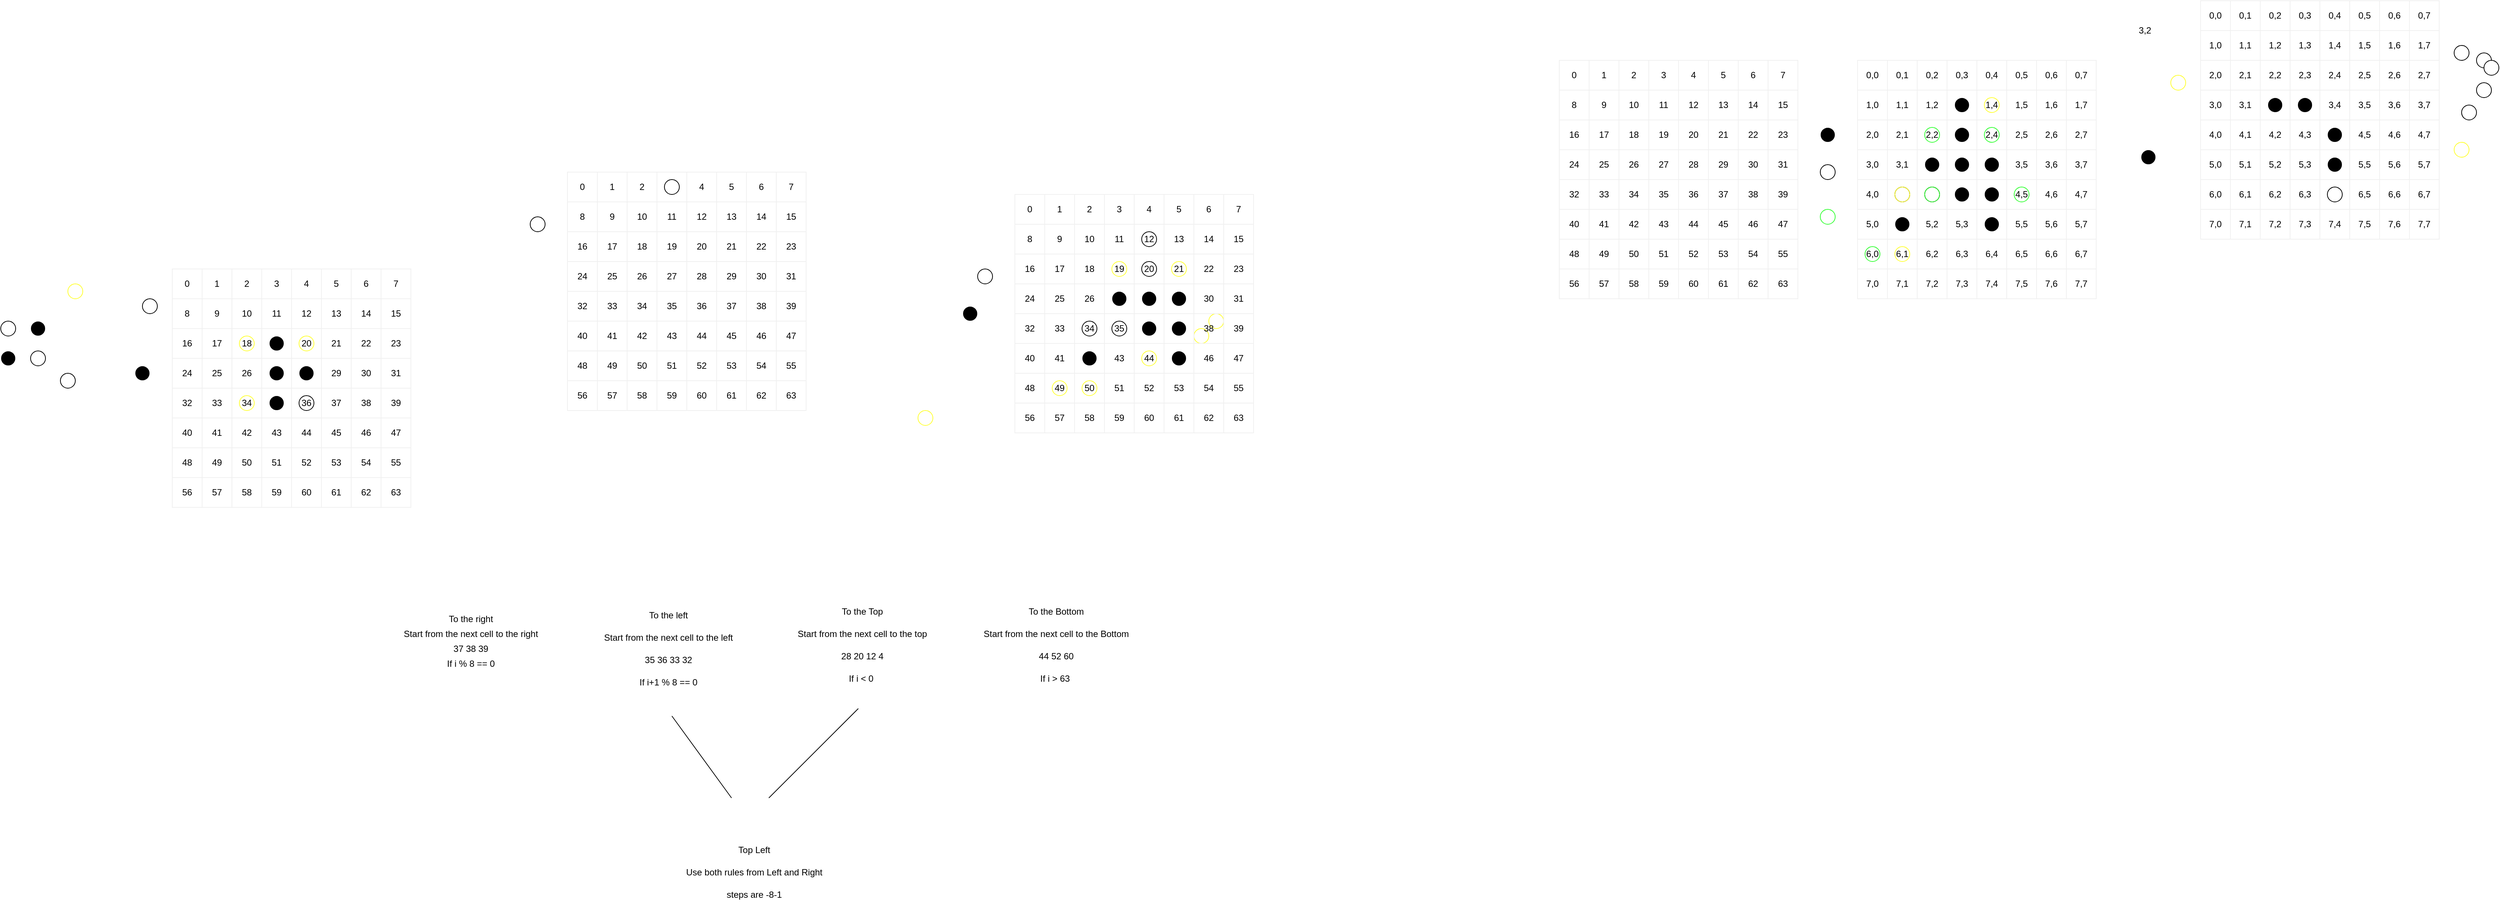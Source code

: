<mxfile version="14.5.1" type="device"><diagram id="wHiF8AaVu5MVFsBUkrjZ" name="Page-1"><mxGraphModel dx="1050" dy="870" grid="1" gridSize="10" guides="1" tooltips="1" connect="1" arrows="1" fold="1" page="0" pageScale="1" pageWidth="850" pageHeight="1100" math="0" shadow="0"><root><mxCell id="0"/><mxCell id="1" parent="0"/><mxCell id="rPg1Bd7BqgiUMjZUz_ei-3" value="" style="ellipse;whiteSpace=wrap;html=1;aspect=fixed;fillColor=#000000;strokeColor=#FFFFFF;" parent="1" vertex="1"><mxGeometry x="-50" y="230" width="20" height="20" as="geometry"/></mxCell><mxCell id="rPg1Bd7BqgiUMjZUz_ei-4" value="" style="ellipse;whiteSpace=wrap;html=1;aspect=fixed;fillColor=#FFFFFF;strokeColor=#000000;" parent="1" vertex="1"><mxGeometry x="-50" y="190" width="20" height="20" as="geometry"/></mxCell><mxCell id="rPg1Bd7BqgiUMjZUz_ei-80" value="" style="ellipse;whiteSpace=wrap;html=1;aspect=fixed;fillColor=#000000;strokeColor=#FFFFFF;" parent="1" vertex="1"><mxGeometry x="-10" y="190" width="20" height="20" as="geometry"/></mxCell><mxCell id="rPg1Bd7BqgiUMjZUz_ei-653" value="If i % 8 == 0" style="text;html=1;align=center;verticalAlign=middle;resizable=0;points=[];autosize=1;" parent="1" vertex="1"><mxGeometry x="540" y="640" width="80" height="20" as="geometry"/></mxCell><mxCell id="rPg1Bd7BqgiUMjZUz_ei-654" value="37 38 39" style="text;html=1;align=center;verticalAlign=middle;resizable=0;points=[];autosize=1;" parent="1" vertex="1"><mxGeometry x="550" y="620" width="60" height="20" as="geometry"/></mxCell><mxCell id="rPg1Bd7BqgiUMjZUz_ei-726" value="Start from the next cell to the right" style="text;html=1;align=center;verticalAlign=middle;resizable=0;points=[];autosize=1;" parent="1" vertex="1"><mxGeometry x="480" y="600" width="200" height="20" as="geometry"/></mxCell><mxCell id="rPg1Bd7BqgiUMjZUz_ei-727" value="To the right" style="text;html=1;align=center;verticalAlign=middle;resizable=0;points=[];autosize=1;" parent="1" vertex="1"><mxGeometry x="545" y="580" width="70" height="20" as="geometry"/></mxCell><mxCell id="rPg1Bd7BqgiUMjZUz_ei-728" value="To the left" style="text;html=1;align=center;verticalAlign=middle;resizable=0;points=[];autosize=1;" parent="1" vertex="1"><mxGeometry x="810" y="575" width="70" height="20" as="geometry"/></mxCell><mxCell id="rPg1Bd7BqgiUMjZUz_ei-729" value="Start from the next cell to the left" style="text;html=1;align=center;verticalAlign=middle;resizable=0;points=[];autosize=1;" parent="1" vertex="1"><mxGeometry x="750" y="605" width="190" height="20" as="geometry"/></mxCell><mxCell id="rPg1Bd7BqgiUMjZUz_ei-730" value="35 36 33 32" style="text;html=1;align=center;verticalAlign=middle;resizable=0;points=[];autosize=1;" parent="1" vertex="1"><mxGeometry x="805" y="635" width="80" height="20" as="geometry"/></mxCell><mxCell id="rPg1Bd7BqgiUMjZUz_ei-731" value="If i+1 % 8 == 0" style="text;html=1;align=center;verticalAlign=middle;resizable=0;points=[];autosize=1;" parent="1" vertex="1"><mxGeometry x="800" y="665" width="90" height="20" as="geometry"/></mxCell><mxCell id="rPg1Bd7BqgiUMjZUz_ei-732" value="To the Top" style="text;html=1;align=center;verticalAlign=middle;resizable=0;points=[];autosize=1;" parent="1" vertex="1"><mxGeometry x="1070" y="570" width="70" height="20" as="geometry"/></mxCell><mxCell id="rPg1Bd7BqgiUMjZUz_ei-734" value="28 20 12 4" style="text;html=1;align=center;verticalAlign=middle;resizable=0;points=[];autosize=1;" parent="1" vertex="1"><mxGeometry x="1070" y="630" width="70" height="20" as="geometry"/></mxCell><mxCell id="rPg1Bd7BqgiUMjZUz_ei-736" value="If i &amp;lt; 0&amp;nbsp;" style="text;html=1;align=center;verticalAlign=middle;resizable=0;points=[];autosize=1;" parent="1" vertex="1"><mxGeometry x="1080" y="660" width="50" height="20" as="geometry"/></mxCell><mxCell id="rPg1Bd7BqgiUMjZUz_ei-737" value="Start from the next cell to the top" style="text;html=1;align=center;verticalAlign=middle;resizable=0;points=[];autosize=1;" parent="1" vertex="1"><mxGeometry x="1010" y="600" width="190" height="20" as="geometry"/></mxCell><mxCell id="rPg1Bd7BqgiUMjZUz_ei-739" value="To the Bottom" style="text;html=1;align=center;verticalAlign=middle;resizable=0;points=[];autosize=1;" parent="1" vertex="1"><mxGeometry x="1320" y="570" width="90" height="20" as="geometry"/></mxCell><mxCell id="rPg1Bd7BqgiUMjZUz_ei-740" value="44 52 60" style="text;html=1;align=center;verticalAlign=middle;resizable=0;points=[];autosize=1;" parent="1" vertex="1"><mxGeometry x="1335" y="630" width="60" height="20" as="geometry"/></mxCell><mxCell id="rPg1Bd7BqgiUMjZUz_ei-741" value="If i &amp;gt; 63&amp;nbsp;" style="text;html=1;align=center;verticalAlign=middle;resizable=0;points=[];autosize=1;" parent="1" vertex="1"><mxGeometry x="1335" y="660" width="60" height="20" as="geometry"/></mxCell><mxCell id="rPg1Bd7BqgiUMjZUz_ei-742" value="Start from the next cell to the Bottom" style="text;html=1;align=center;verticalAlign=middle;resizable=0;points=[];autosize=1;" parent="1" vertex="1"><mxGeometry x="1260" y="600" width="210" height="20" as="geometry"/></mxCell><mxCell id="rPg1Bd7BqgiUMjZUz_ei-743" value="" style="ellipse;whiteSpace=wrap;html=1;aspect=fixed;fillColor=#FFFFFF;strokeColor=#000000;" parent="1" vertex="1"><mxGeometry x="-10" y="230" width="20" height="20" as="geometry"/></mxCell><mxCell id="rPg1Bd7BqgiUMjZUz_ei-744" value="" style="endArrow=none;html=1;" parent="1" edge="1"><mxGeometry width="50" height="50" relative="1" as="geometry"><mxPoint x="930" y="830" as="sourcePoint"/><mxPoint x="850" y="720" as="targetPoint"/></mxGeometry></mxCell><mxCell id="rPg1Bd7BqgiUMjZUz_ei-745" value="" style="endArrow=none;html=1;" parent="1" edge="1"><mxGeometry width="50" height="50" relative="1" as="geometry"><mxPoint x="980" y="830" as="sourcePoint"/><mxPoint x="1100" y="710" as="targetPoint"/></mxGeometry></mxCell><mxCell id="rPg1Bd7BqgiUMjZUz_ei-746" value="Top Left" style="text;html=1;align=center;verticalAlign=middle;resizable=0;points=[];autosize=1;" parent="1" vertex="1"><mxGeometry x="930" y="890" width="60" height="20" as="geometry"/></mxCell><mxCell id="rPg1Bd7BqgiUMjZUz_ei-747" value="Use both rules from Left and Right" style="text;html=1;align=center;verticalAlign=middle;resizable=0;points=[];autosize=1;" parent="1" vertex="1"><mxGeometry x="860" y="920" width="200" height="20" as="geometry"/></mxCell><mxCell id="rPg1Bd7BqgiUMjZUz_ei-748" value="steps are -8-1" style="text;html=1;align=center;verticalAlign=middle;resizable=0;points=[];autosize=1;" parent="1" vertex="1"><mxGeometry x="915" y="950" width="90" height="20" as="geometry"/></mxCell><mxCell id="rPg1Bd7BqgiUMjZUz_ei-894" value="" style="ellipse;whiteSpace=wrap;html=1;aspect=fixed;fillColor=#FFFFFF;strokeColor=#000000;" parent="1" vertex="1"><mxGeometry x="140" y="160" width="20" height="20" as="geometry"/></mxCell><mxCell id="VzDujPtaPOl-7pxtL3JM-1" value="" style="ellipse;whiteSpace=wrap;html=1;aspect=fixed;fillColor=#000000;strokeColor=#FFFFFF;" parent="1" vertex="1"><mxGeometry x="310" y="290" width="20" height="20" as="geometry"/></mxCell><mxCell id="VzDujPtaPOl-7pxtL3JM-2" value="" style="ellipse;whiteSpace=wrap;html=1;aspect=fixed;fillColor=#FFFFFF;strokeColor=#000000;" parent="1" vertex="1"><mxGeometry x="30" y="260" width="20" height="20" as="geometry"/></mxCell><mxCell id="VzDujPtaPOl-7pxtL3JM-3" value="" style="ellipse;whiteSpace=wrap;html=1;aspect=fixed;fillColor=#000000;strokeColor=#FFFFFF;" parent="1" vertex="1"><mxGeometry x="310" y="250" width="20" height="20" as="geometry"/></mxCell><mxCell id="VzDujPtaPOl-7pxtL3JM-4" value="" style="ellipse;whiteSpace=wrap;html=1;aspect=fixed;fillColor=#FFFFFF;strokeColor=#000000;" parent="1" vertex="1"><mxGeometry x="350" y="290" width="20" height="20" as="geometry"/></mxCell><mxCell id="3RAc2ukEWB7Q_Av2xhBE-66" value="" style="ellipse;whiteSpace=wrap;html=1;aspect=fixed;fillColor=#FFFFFF;strokeColor=#000000;" parent="1" vertex="1"><mxGeometry x="660" y="50" width="20" height="20" as="geometry"/></mxCell><mxCell id="uB6G4xPrmY2nxsu2vvQu-4" value="" style="ellipse;whiteSpace=wrap;html=1;aspect=fixed;fillColor=#000000;strokeColor=#FFFFFF;" vertex="1" parent="1"><mxGeometry x="310" y="210" width="20" height="20" as="geometry"/></mxCell><mxCell id="uB6G4xPrmY2nxsu2vvQu-8" value="" style="ellipse;whiteSpace=wrap;html=1;aspect=fixed;fillColor=none;strokeColor=#FFFF33;" vertex="1" parent="1"><mxGeometry x="270" y="290" width="20" height="20" as="geometry"/></mxCell><mxCell id="uB6G4xPrmY2nxsu2vvQu-10" value="" style="ellipse;whiteSpace=wrap;html=1;aspect=fixed;fillColor=none;strokeColor=#FFFF33;" vertex="1" parent="1"><mxGeometry x="350" y="210" width="20" height="20" as="geometry"/></mxCell><mxCell id="uB6G4xPrmY2nxsu2vvQu-11" value="" style="ellipse;whiteSpace=wrap;html=1;aspect=fixed;fillColor=#000000;strokeColor=#FFFFFF;" vertex="1" parent="1"><mxGeometry x="130" y="250" width="20" height="20" as="geometry"/></mxCell><mxCell id="uB6G4xPrmY2nxsu2vvQu-152" value="" style="ellipse;whiteSpace=wrap;html=1;aspect=fixed;fillColor=#000000;strokeColor=#FFFFFF;" vertex="1" parent="1"><mxGeometry x="1480" y="190" width="20" height="20" as="geometry"/></mxCell><mxCell id="uB6G4xPrmY2nxsu2vvQu-153" value="" style="ellipse;whiteSpace=wrap;html=1;aspect=fixed;fillColor=#000000;strokeColor=#FFFFFF;" vertex="1" parent="1"><mxGeometry x="1520" y="150" width="20" height="20" as="geometry"/></mxCell><mxCell id="uB6G4xPrmY2nxsu2vvQu-154" value="" style="ellipse;whiteSpace=wrap;html=1;aspect=fixed;fillColor=#FFFFFF;strokeColor=#000000;" vertex="1" parent="1"><mxGeometry x="1260" y="120" width="20" height="20" as="geometry"/></mxCell><mxCell id="uB6G4xPrmY2nxsu2vvQu-155" value="" style="ellipse;whiteSpace=wrap;html=1;aspect=fixed;fillColor=#000000;strokeColor=#FFFFFF;" vertex="1" parent="1"><mxGeometry x="1240" y="170" width="20" height="20" as="geometry"/></mxCell><mxCell id="uB6G4xPrmY2nxsu2vvQu-162" value="" style="ellipse;whiteSpace=wrap;html=1;aspect=fixed;fillColor=#000000;strokeColor=#FFFFFF;" vertex="1" parent="1"><mxGeometry x="1480" y="150" width="20" height="20" as="geometry"/></mxCell><mxCell id="uB6G4xPrmY2nxsu2vvQu-163" value="" style="ellipse;whiteSpace=wrap;html=1;aspect=fixed;fillColor=#000000;strokeColor=#FFFFFF;" vertex="1" parent="1"><mxGeometry x="1520" y="190" width="20" height="20" as="geometry"/></mxCell><mxCell id="uB6G4xPrmY2nxsu2vvQu-164" value="" style="ellipse;whiteSpace=wrap;html=1;aspect=fixed;fillColor=#FFFFFF;strokeColor=#000000;" vertex="1" parent="1"><mxGeometry x="1480" y="110" width="20" height="20" as="geometry"/></mxCell><mxCell id="uB6G4xPrmY2nxsu2vvQu-165" value="" style="ellipse;whiteSpace=wrap;html=1;aspect=fixed;fillColor=#FFFFFF;strokeColor=#000000;" vertex="1" parent="1"><mxGeometry x="1480" y="70" width="20" height="20" as="geometry"/></mxCell><mxCell id="uB6G4xPrmY2nxsu2vvQu-166" value="" style="ellipse;whiteSpace=wrap;html=1;aspect=fixed;fillColor=#000000;strokeColor=#FFFFFF;" vertex="1" parent="1"><mxGeometry x="1440" y="150" width="20" height="20" as="geometry"/></mxCell><mxCell id="uB6G4xPrmY2nxsu2vvQu-167" value="" style="ellipse;whiteSpace=wrap;html=1;aspect=fixed;fillColor=#FFFFFF;strokeColor=#000000;" vertex="1" parent="1"><mxGeometry x="1440" y="190" width="20" height="20" as="geometry"/></mxCell><mxCell id="uB6G4xPrmY2nxsu2vvQu-168" value="" style="ellipse;whiteSpace=wrap;html=1;aspect=fixed;fillColor=#FFFFFF;strokeColor=#000000;" vertex="1" parent="1"><mxGeometry x="1400" y="190" width="20" height="20" as="geometry"/></mxCell><mxCell id="uB6G4xPrmY2nxsu2vvQu-169" value="" style="ellipse;whiteSpace=wrap;html=1;aspect=fixed;fillColor=#000000;strokeColor=#FFFFFF;" vertex="1" parent="1"><mxGeometry x="1400" y="230" width="20" height="20" as="geometry"/></mxCell><mxCell id="uB6G4xPrmY2nxsu2vvQu-170" value="" style="ellipse;whiteSpace=wrap;html=1;aspect=fixed;fillColor=#000000;strokeColor=#FFFFFF;" vertex="1" parent="1"><mxGeometry x="1520" y="230" width="20" height="20" as="geometry"/></mxCell><mxCell id="uB6G4xPrmY2nxsu2vvQu-171" value="" style="ellipse;whiteSpace=wrap;html=1;aspect=fixed;fillColor=none;strokeColor=#FFFF33;" vertex="1" parent="1"><mxGeometry x="40" y="140" width="20" height="20" as="geometry"/></mxCell><mxCell id="uB6G4xPrmY2nxsu2vvQu-172" value="" style="ellipse;whiteSpace=wrap;html=1;aspect=fixed;fillColor=none;strokeColor=#FFFF33;" vertex="1" parent="1"><mxGeometry x="1180" y="310" width="20" height="20" as="geometry"/></mxCell><mxCell id="uB6G4xPrmY2nxsu2vvQu-173" value="" style="ellipse;whiteSpace=wrap;html=1;aspect=fixed;fillColor=none;strokeColor=#FFFF33;" vertex="1" parent="1"><mxGeometry x="1480" y="230" width="20" height="20" as="geometry"/></mxCell><mxCell id="uB6G4xPrmY2nxsu2vvQu-175" value="" style="ellipse;whiteSpace=wrap;html=1;aspect=fixed;fillColor=none;strokeColor=#FFFF33;" vertex="1" parent="1"><mxGeometry x="1550" y="200" width="20" height="20" as="geometry"/></mxCell><mxCell id="uB6G4xPrmY2nxsu2vvQu-176" value="" style="ellipse;whiteSpace=wrap;html=1;aspect=fixed;fillColor=none;strokeColor=#FFFF33;" vertex="1" parent="1"><mxGeometry x="1400" y="270" width="20" height="20" as="geometry"/></mxCell><mxCell id="uB6G4xPrmY2nxsu2vvQu-177" value="" style="ellipse;whiteSpace=wrap;html=1;aspect=fixed;fillColor=none;strokeColor=#FFFF33;" vertex="1" parent="1"><mxGeometry x="1570" y="180" width="20" height="20" as="geometry"/></mxCell><mxCell id="uB6G4xPrmY2nxsu2vvQu-178" value="" style="ellipse;whiteSpace=wrap;html=1;aspect=fixed;fillColor=none;strokeColor=#FFFF33;" vertex="1" parent="1"><mxGeometry x="1440" y="110" width="20" height="20" as="geometry"/></mxCell><mxCell id="uB6G4xPrmY2nxsu2vvQu-179" value="" style="ellipse;whiteSpace=wrap;html=1;aspect=fixed;fillColor=none;strokeColor=#FFFF33;" vertex="1" parent="1"><mxGeometry x="1520" y="110" width="20" height="20" as="geometry"/></mxCell><mxCell id="uB6G4xPrmY2nxsu2vvQu-180" value="" style="ellipse;whiteSpace=wrap;html=1;aspect=fixed;fillColor=none;strokeColor=#FFFF33;" vertex="1" parent="1"><mxGeometry x="1360" y="270" width="20" height="20" as="geometry"/></mxCell><mxCell id="uB6G4xPrmY2nxsu2vvQu-181" value="" style="ellipse;whiteSpace=wrap;html=1;aspect=fixed;fillColor=#000000;strokeColor=#FFFFFF;" vertex="1" parent="1"><mxGeometry x="350" y="250" width="20" height="20" as="geometry"/></mxCell><mxCell id="uB6G4xPrmY2nxsu2vvQu-182" value="" style="ellipse;whiteSpace=wrap;html=1;aspect=fixed;fillColor=none;strokeColor=#FFFF33;" vertex="1" parent="1"><mxGeometry x="270" y="210" width="20" height="20" as="geometry"/></mxCell><mxCell id="uB6G4xPrmY2nxsu2vvQu-314" value="" style="group" vertex="1" connectable="0" parent="1"><mxGeometry x="1310" y="20" width="320" height="320" as="geometry"/></mxCell><mxCell id="uB6G4xPrmY2nxsu2vvQu-184" value="0" style="rounded=0;whiteSpace=wrap;html=1;fillColor=none;strokeColor=#F0F0F0;editable=0;expand=0;resizable=0;movable=0;rotatable=0;cloneable=0;deletable=0;recursiveResize=0;allowArrows=0;connectable=0;" vertex="1" parent="uB6G4xPrmY2nxsu2vvQu-314"><mxGeometry width="40" height="40" as="geometry"/></mxCell><mxCell id="uB6G4xPrmY2nxsu2vvQu-185" value="1" style="rounded=0;whiteSpace=wrap;html=1;fillColor=none;strokeColor=#F0F0F0;editable=0;expand=0;resizable=0;allowArrows=0;rotatable=0;connectable=0;" vertex="1" parent="uB6G4xPrmY2nxsu2vvQu-314"><mxGeometry x="40" width="40" height="40" as="geometry"/></mxCell><mxCell id="uB6G4xPrmY2nxsu2vvQu-186" value="2" style="rounded=0;whiteSpace=wrap;html=1;fillColor=none;strokeColor=#F0F0F0;editable=0;expand=0;resizable=0;allowArrows=0;rotatable=0;connectable=0;" vertex="1" parent="uB6G4xPrmY2nxsu2vvQu-314"><mxGeometry x="80" width="40" height="40" as="geometry"/></mxCell><mxCell id="uB6G4xPrmY2nxsu2vvQu-187" value="3" style="rounded=0;whiteSpace=wrap;html=1;fillColor=none;strokeColor=#F0F0F0;editable=0;expand=0;resizable=0;allowArrows=0;rotatable=0;connectable=0;" vertex="1" parent="uB6G4xPrmY2nxsu2vvQu-314"><mxGeometry x="120" width="40" height="40" as="geometry"/></mxCell><mxCell id="uB6G4xPrmY2nxsu2vvQu-188" value="4" style="rounded=0;whiteSpace=wrap;html=1;fillColor=none;strokeColor=#F0F0F0;editable=0;expand=0;resizable=0;allowArrows=0;rotatable=0;connectable=0;" vertex="1" parent="uB6G4xPrmY2nxsu2vvQu-314"><mxGeometry x="160" width="40" height="40" as="geometry"/></mxCell><mxCell id="uB6G4xPrmY2nxsu2vvQu-189" value="5" style="rounded=0;whiteSpace=wrap;html=1;fillColor=none;strokeColor=#F0F0F0;editable=0;expand=0;resizable=0;allowArrows=0;rotatable=0;connectable=0;" vertex="1" parent="uB6G4xPrmY2nxsu2vvQu-314"><mxGeometry x="200" width="40" height="40" as="geometry"/></mxCell><mxCell id="uB6G4xPrmY2nxsu2vvQu-190" value="6" style="rounded=0;whiteSpace=wrap;html=1;fillColor=none;strokeColor=#F0F0F0;editable=0;expand=0;resizable=0;allowArrows=0;rotatable=0;connectable=0;" vertex="1" parent="uB6G4xPrmY2nxsu2vvQu-314"><mxGeometry x="240" width="40" height="40" as="geometry"/></mxCell><mxCell id="uB6G4xPrmY2nxsu2vvQu-191" value="7" style="rounded=0;whiteSpace=wrap;html=1;fillColor=none;strokeColor=#F0F0F0;editable=0;expand=0;resizable=0;allowArrows=0;rotatable=0;connectable=0;" vertex="1" parent="uB6G4xPrmY2nxsu2vvQu-314"><mxGeometry x="280" width="40" height="40" as="geometry"/></mxCell><mxCell id="uB6G4xPrmY2nxsu2vvQu-192" value="8" style="rounded=0;whiteSpace=wrap;html=1;fillColor=none;strokeColor=#F0F0F0;editable=0;expand=0;resizable=0;allowArrows=0;rotatable=0;connectable=0;" vertex="1" parent="uB6G4xPrmY2nxsu2vvQu-314"><mxGeometry y="40" width="40" height="40" as="geometry"/></mxCell><mxCell id="uB6G4xPrmY2nxsu2vvQu-193" value="9" style="rounded=0;whiteSpace=wrap;html=1;fillColor=none;strokeColor=#F0F0F0;editable=0;expand=0;resizable=0;allowArrows=0;rotatable=0;connectable=0;" vertex="1" parent="uB6G4xPrmY2nxsu2vvQu-314"><mxGeometry x="40" y="40" width="40" height="40" as="geometry"/></mxCell><mxCell id="uB6G4xPrmY2nxsu2vvQu-194" value="10" style="rounded=0;whiteSpace=wrap;html=1;fillColor=none;strokeColor=#F0F0F0;editable=0;expand=0;resizable=0;allowArrows=0;rotatable=0;connectable=0;" vertex="1" parent="uB6G4xPrmY2nxsu2vvQu-314"><mxGeometry x="80" y="40" width="40" height="40" as="geometry"/></mxCell><mxCell id="uB6G4xPrmY2nxsu2vvQu-195" value="11" style="rounded=0;whiteSpace=wrap;html=1;fillColor=none;strokeColor=#F0F0F0;editable=0;expand=0;resizable=0;allowArrows=0;rotatable=0;connectable=0;" vertex="1" parent="uB6G4xPrmY2nxsu2vvQu-314"><mxGeometry x="120" y="40" width="40" height="40" as="geometry"/></mxCell><mxCell id="uB6G4xPrmY2nxsu2vvQu-196" value="12" style="rounded=0;whiteSpace=wrap;html=1;fillColor=none;strokeColor=#F0F0F0;editable=0;expand=0;resizable=0;allowArrows=0;rotatable=0;connectable=0;" vertex="1" parent="uB6G4xPrmY2nxsu2vvQu-314"><mxGeometry x="160" y="40" width="40" height="40" as="geometry"/></mxCell><mxCell id="uB6G4xPrmY2nxsu2vvQu-197" value="13" style="rounded=0;whiteSpace=wrap;html=1;fillColor=none;strokeColor=#F0F0F0;editable=0;expand=0;resizable=0;allowArrows=0;rotatable=0;connectable=0;" vertex="1" parent="uB6G4xPrmY2nxsu2vvQu-314"><mxGeometry x="200" y="40" width="40" height="40" as="geometry"/></mxCell><mxCell id="uB6G4xPrmY2nxsu2vvQu-198" value="14" style="rounded=0;whiteSpace=wrap;html=1;fillColor=none;strokeColor=#F0F0F0;editable=0;expand=0;resizable=0;allowArrows=0;rotatable=0;connectable=0;" vertex="1" parent="uB6G4xPrmY2nxsu2vvQu-314"><mxGeometry x="240" y="40" width="40" height="40" as="geometry"/></mxCell><mxCell id="uB6G4xPrmY2nxsu2vvQu-199" value="15" style="rounded=0;whiteSpace=wrap;html=1;fillColor=none;strokeColor=#F0F0F0;editable=0;expand=0;resizable=0;allowArrows=0;rotatable=0;connectable=0;" vertex="1" parent="uB6G4xPrmY2nxsu2vvQu-314"><mxGeometry x="280" y="40" width="40" height="40" as="geometry"/></mxCell><mxCell id="uB6G4xPrmY2nxsu2vvQu-200" value="16" style="rounded=0;whiteSpace=wrap;html=1;fillColor=none;strokeColor=#F0F0F0;editable=0;expand=0;resizable=0;allowArrows=0;rotatable=0;connectable=0;" vertex="1" parent="uB6G4xPrmY2nxsu2vvQu-314"><mxGeometry y="80" width="40" height="40" as="geometry"/></mxCell><mxCell id="uB6G4xPrmY2nxsu2vvQu-201" value="17" style="rounded=0;whiteSpace=wrap;html=1;fillColor=none;strokeColor=#F0F0F0;editable=0;expand=0;resizable=0;allowArrows=0;rotatable=0;connectable=0;" vertex="1" parent="uB6G4xPrmY2nxsu2vvQu-314"><mxGeometry x="40" y="80" width="40" height="40" as="geometry"/></mxCell><mxCell id="uB6G4xPrmY2nxsu2vvQu-202" value="18" style="rounded=0;whiteSpace=wrap;html=1;fillColor=none;strokeColor=#F0F0F0;editable=0;expand=0;resizable=0;allowArrows=0;rotatable=0;connectable=0;" vertex="1" parent="uB6G4xPrmY2nxsu2vvQu-314"><mxGeometry x="80" y="80" width="40" height="40" as="geometry"/></mxCell><mxCell id="uB6G4xPrmY2nxsu2vvQu-203" value="19" style="rounded=0;whiteSpace=wrap;html=1;fillColor=none;strokeColor=#F0F0F0;editable=0;expand=0;resizable=0;allowArrows=0;rotatable=0;connectable=0;" vertex="1" parent="uB6G4xPrmY2nxsu2vvQu-314"><mxGeometry x="120" y="80" width="40" height="40" as="geometry"/></mxCell><mxCell id="uB6G4xPrmY2nxsu2vvQu-204" value="20" style="rounded=0;whiteSpace=wrap;html=1;fillColor=none;strokeColor=#F0F0F0;editable=0;expand=0;resizable=0;allowArrows=0;rotatable=0;connectable=0;" vertex="1" parent="uB6G4xPrmY2nxsu2vvQu-314"><mxGeometry x="160" y="80" width="40" height="40" as="geometry"/></mxCell><mxCell id="uB6G4xPrmY2nxsu2vvQu-205" value="21" style="rounded=0;whiteSpace=wrap;html=1;fillColor=none;strokeColor=#F0F0F0;editable=0;expand=0;resizable=0;allowArrows=0;rotatable=0;connectable=0;" vertex="1" parent="uB6G4xPrmY2nxsu2vvQu-314"><mxGeometry x="200" y="80" width="40" height="40" as="geometry"/></mxCell><mxCell id="uB6G4xPrmY2nxsu2vvQu-206" value="22" style="rounded=0;whiteSpace=wrap;html=1;fillColor=none;strokeColor=#F0F0F0;editable=0;expand=0;resizable=0;allowArrows=0;rotatable=0;connectable=0;" vertex="1" parent="uB6G4xPrmY2nxsu2vvQu-314"><mxGeometry x="240" y="80" width="40" height="40" as="geometry"/></mxCell><mxCell id="uB6G4xPrmY2nxsu2vvQu-207" value="23" style="rounded=0;whiteSpace=wrap;html=1;fillColor=none;strokeColor=#F0F0F0;editable=0;expand=0;resizable=0;allowArrows=0;rotatable=0;connectable=0;" vertex="1" parent="uB6G4xPrmY2nxsu2vvQu-314"><mxGeometry x="280" y="80" width="40" height="40" as="geometry"/></mxCell><mxCell id="uB6G4xPrmY2nxsu2vvQu-208" value="24" style="rounded=0;whiteSpace=wrap;html=1;fillColor=none;strokeColor=#F0F0F0;editable=0;expand=0;resizable=0;allowArrows=0;rotatable=0;connectable=0;" vertex="1" parent="uB6G4xPrmY2nxsu2vvQu-314"><mxGeometry y="120" width="40" height="40" as="geometry"/></mxCell><mxCell id="uB6G4xPrmY2nxsu2vvQu-209" value="25" style="rounded=0;whiteSpace=wrap;html=1;fillColor=none;strokeColor=#F0F0F0;editable=0;expand=0;resizable=0;allowArrows=0;rotatable=0;connectable=0;" vertex="1" parent="uB6G4xPrmY2nxsu2vvQu-314"><mxGeometry x="40" y="120" width="40" height="40" as="geometry"/></mxCell><mxCell id="uB6G4xPrmY2nxsu2vvQu-210" value="26" style="rounded=0;whiteSpace=wrap;html=1;fillColor=none;strokeColor=#F0F0F0;editable=0;expand=0;resizable=0;allowArrows=0;rotatable=0;connectable=0;" vertex="1" parent="uB6G4xPrmY2nxsu2vvQu-314"><mxGeometry x="80" y="120" width="40" height="40" as="geometry"/></mxCell><mxCell id="uB6G4xPrmY2nxsu2vvQu-211" value="27" style="rounded=0;whiteSpace=wrap;html=1;fillColor=none;strokeColor=#F0F0F0;editable=0;expand=0;resizable=0;allowArrows=0;rotatable=0;connectable=0;" vertex="1" parent="uB6G4xPrmY2nxsu2vvQu-314"><mxGeometry x="120" y="120" width="40" height="40" as="geometry"/></mxCell><mxCell id="uB6G4xPrmY2nxsu2vvQu-212" value="28" style="rounded=0;whiteSpace=wrap;html=1;fillColor=none;strokeColor=#F0F0F0;editable=0;expand=0;resizable=0;allowArrows=0;rotatable=0;connectable=0;" vertex="1" parent="uB6G4xPrmY2nxsu2vvQu-314"><mxGeometry x="160" y="120" width="40" height="40" as="geometry"/></mxCell><mxCell id="uB6G4xPrmY2nxsu2vvQu-213" value="29" style="rounded=0;whiteSpace=wrap;html=1;fillColor=none;strokeColor=#F0F0F0;editable=0;expand=0;resizable=0;allowArrows=0;rotatable=0;connectable=0;" vertex="1" parent="uB6G4xPrmY2nxsu2vvQu-314"><mxGeometry x="200" y="120" width="40" height="40" as="geometry"/></mxCell><mxCell id="uB6G4xPrmY2nxsu2vvQu-214" value="30" style="rounded=0;whiteSpace=wrap;html=1;fillColor=none;strokeColor=#F0F0F0;editable=0;expand=0;resizable=0;allowArrows=0;rotatable=0;connectable=0;" vertex="1" parent="uB6G4xPrmY2nxsu2vvQu-314"><mxGeometry x="240" y="120" width="40" height="40" as="geometry"/></mxCell><mxCell id="uB6G4xPrmY2nxsu2vvQu-215" value="31" style="rounded=0;whiteSpace=wrap;html=1;fillColor=none;strokeColor=#F0F0F0;editable=0;expand=0;resizable=0;allowArrows=0;rotatable=0;connectable=0;" vertex="1" parent="uB6G4xPrmY2nxsu2vvQu-314"><mxGeometry x="280" y="120" width="40" height="40" as="geometry"/></mxCell><mxCell id="uB6G4xPrmY2nxsu2vvQu-216" value="32" style="rounded=0;whiteSpace=wrap;html=1;fillColor=none;strokeColor=#F0F0F0;editable=0;expand=0;resizable=0;allowArrows=0;rotatable=0;connectable=0;" vertex="1" parent="uB6G4xPrmY2nxsu2vvQu-314"><mxGeometry y="160" width="40" height="40" as="geometry"/></mxCell><mxCell id="uB6G4xPrmY2nxsu2vvQu-217" value="33" style="rounded=0;whiteSpace=wrap;html=1;fillColor=none;strokeColor=#F0F0F0;editable=0;expand=0;resizable=0;allowArrows=0;rotatable=0;connectable=0;" vertex="1" parent="uB6G4xPrmY2nxsu2vvQu-314"><mxGeometry x="40" y="160" width="40" height="40" as="geometry"/></mxCell><mxCell id="uB6G4xPrmY2nxsu2vvQu-218" value="34" style="rounded=0;whiteSpace=wrap;html=1;fillColor=none;strokeColor=#F0F0F0;editable=0;expand=0;resizable=0;allowArrows=0;rotatable=0;connectable=0;" vertex="1" parent="uB6G4xPrmY2nxsu2vvQu-314"><mxGeometry x="80" y="160" width="40" height="40" as="geometry"/></mxCell><mxCell id="uB6G4xPrmY2nxsu2vvQu-219" value="35" style="rounded=0;whiteSpace=wrap;html=1;fillColor=none;strokeColor=#F0F0F0;editable=0;expand=0;resizable=0;allowArrows=0;rotatable=0;connectable=0;" vertex="1" parent="uB6G4xPrmY2nxsu2vvQu-314"><mxGeometry x="120" y="160" width="40" height="40" as="geometry"/></mxCell><mxCell id="uB6G4xPrmY2nxsu2vvQu-220" value="36" style="rounded=0;whiteSpace=wrap;html=1;fillColor=none;strokeColor=#F0F0F0;editable=0;expand=0;resizable=0;allowArrows=0;rotatable=0;connectable=0;" vertex="1" parent="uB6G4xPrmY2nxsu2vvQu-314"><mxGeometry x="160" y="160" width="40" height="40" as="geometry"/></mxCell><mxCell id="uB6G4xPrmY2nxsu2vvQu-221" value="37" style="rounded=0;whiteSpace=wrap;html=1;fillColor=none;strokeColor=#F0F0F0;editable=0;expand=0;resizable=0;allowArrows=0;rotatable=0;connectable=0;" vertex="1" parent="uB6G4xPrmY2nxsu2vvQu-314"><mxGeometry x="200" y="160" width="40" height="40" as="geometry"/></mxCell><mxCell id="uB6G4xPrmY2nxsu2vvQu-222" value="38" style="rounded=0;whiteSpace=wrap;html=1;fillColor=none;strokeColor=#F0F0F0;editable=0;expand=0;resizable=0;allowArrows=0;rotatable=0;connectable=0;" vertex="1" parent="uB6G4xPrmY2nxsu2vvQu-314"><mxGeometry x="240" y="160" width="40" height="40" as="geometry"/></mxCell><mxCell id="uB6G4xPrmY2nxsu2vvQu-223" value="39" style="rounded=0;whiteSpace=wrap;html=1;fillColor=none;strokeColor=#F0F0F0;editable=0;expand=0;resizable=0;allowArrows=0;rotatable=0;connectable=0;" vertex="1" parent="uB6G4xPrmY2nxsu2vvQu-314"><mxGeometry x="280" y="160" width="40" height="40" as="geometry"/></mxCell><mxCell id="uB6G4xPrmY2nxsu2vvQu-224" value="40" style="rounded=0;whiteSpace=wrap;html=1;fillColor=none;strokeColor=#F0F0F0;editable=0;expand=0;resizable=0;allowArrows=0;rotatable=0;connectable=0;" vertex="1" parent="uB6G4xPrmY2nxsu2vvQu-314"><mxGeometry y="200" width="40" height="40" as="geometry"/></mxCell><mxCell id="uB6G4xPrmY2nxsu2vvQu-225" value="41" style="rounded=0;whiteSpace=wrap;html=1;fillColor=none;strokeColor=#F0F0F0;editable=0;expand=0;resizable=0;allowArrows=0;rotatable=0;connectable=0;" vertex="1" parent="uB6G4xPrmY2nxsu2vvQu-314"><mxGeometry x="40" y="200" width="40" height="40" as="geometry"/></mxCell><mxCell id="uB6G4xPrmY2nxsu2vvQu-226" value="42" style="rounded=0;whiteSpace=wrap;html=1;fillColor=none;strokeColor=#F0F0F0;editable=0;expand=0;resizable=0;allowArrows=0;rotatable=0;connectable=0;" vertex="1" parent="uB6G4xPrmY2nxsu2vvQu-314"><mxGeometry x="80" y="200" width="40" height="40" as="geometry"/></mxCell><mxCell id="uB6G4xPrmY2nxsu2vvQu-227" value="43" style="rounded=0;whiteSpace=wrap;html=1;fillColor=none;strokeColor=#F0F0F0;editable=0;expand=0;resizable=0;allowArrows=0;rotatable=0;connectable=0;" vertex="1" parent="uB6G4xPrmY2nxsu2vvQu-314"><mxGeometry x="120" y="200" width="40" height="40" as="geometry"/></mxCell><mxCell id="uB6G4xPrmY2nxsu2vvQu-228" value="44" style="rounded=0;whiteSpace=wrap;html=1;fillColor=none;strokeColor=#F0F0F0;editable=0;expand=0;resizable=0;allowArrows=0;rotatable=0;connectable=0;" vertex="1" parent="uB6G4xPrmY2nxsu2vvQu-314"><mxGeometry x="160" y="200" width="40" height="40" as="geometry"/></mxCell><mxCell id="uB6G4xPrmY2nxsu2vvQu-229" value="45" style="rounded=0;whiteSpace=wrap;html=1;fillColor=none;strokeColor=#F0F0F0;editable=0;expand=0;resizable=0;allowArrows=0;rotatable=0;connectable=0;" vertex="1" parent="uB6G4xPrmY2nxsu2vvQu-314"><mxGeometry x="200" y="200" width="40" height="40" as="geometry"/></mxCell><mxCell id="uB6G4xPrmY2nxsu2vvQu-230" value="46" style="rounded=0;whiteSpace=wrap;html=1;fillColor=none;strokeColor=#F0F0F0;editable=0;expand=0;resizable=0;allowArrows=0;rotatable=0;connectable=0;" vertex="1" parent="uB6G4xPrmY2nxsu2vvQu-314"><mxGeometry x="240" y="200" width="40" height="40" as="geometry"/></mxCell><mxCell id="uB6G4xPrmY2nxsu2vvQu-231" value="47" style="rounded=0;whiteSpace=wrap;html=1;fillColor=none;strokeColor=#F0F0F0;editable=0;expand=0;resizable=0;allowArrows=0;rotatable=0;connectable=0;" vertex="1" parent="uB6G4xPrmY2nxsu2vvQu-314"><mxGeometry x="280" y="200" width="40" height="40" as="geometry"/></mxCell><mxCell id="uB6G4xPrmY2nxsu2vvQu-232" value="48" style="rounded=0;whiteSpace=wrap;html=1;fillColor=none;strokeColor=#F0F0F0;editable=0;expand=0;resizable=0;allowArrows=0;rotatable=0;connectable=0;" vertex="1" parent="uB6G4xPrmY2nxsu2vvQu-314"><mxGeometry y="240" width="40" height="40" as="geometry"/></mxCell><mxCell id="uB6G4xPrmY2nxsu2vvQu-233" value="49" style="rounded=0;whiteSpace=wrap;html=1;fillColor=none;strokeColor=#F0F0F0;editable=0;expand=0;resizable=0;allowArrows=0;rotatable=0;connectable=0;" vertex="1" parent="uB6G4xPrmY2nxsu2vvQu-314"><mxGeometry x="40" y="240" width="40" height="40" as="geometry"/></mxCell><mxCell id="uB6G4xPrmY2nxsu2vvQu-234" value="50" style="rounded=0;whiteSpace=wrap;html=1;fillColor=none;strokeColor=#F0F0F0;editable=0;expand=0;resizable=0;allowArrows=0;rotatable=0;connectable=0;" vertex="1" parent="uB6G4xPrmY2nxsu2vvQu-314"><mxGeometry x="80" y="240" width="40" height="40" as="geometry"/></mxCell><mxCell id="uB6G4xPrmY2nxsu2vvQu-235" value="51" style="rounded=0;whiteSpace=wrap;html=1;fillColor=none;strokeColor=#F0F0F0;editable=0;expand=0;resizable=0;allowArrows=0;rotatable=0;connectable=0;" vertex="1" parent="uB6G4xPrmY2nxsu2vvQu-314"><mxGeometry x="120" y="240" width="40" height="40" as="geometry"/></mxCell><mxCell id="uB6G4xPrmY2nxsu2vvQu-236" value="52" style="rounded=0;whiteSpace=wrap;html=1;fillColor=none;strokeColor=#F0F0F0;editable=0;expand=0;resizable=0;allowArrows=0;rotatable=0;connectable=0;" vertex="1" parent="uB6G4xPrmY2nxsu2vvQu-314"><mxGeometry x="160" y="240" width="40" height="40" as="geometry"/></mxCell><mxCell id="uB6G4xPrmY2nxsu2vvQu-237" value="53" style="rounded=0;whiteSpace=wrap;html=1;fillColor=none;strokeColor=#F0F0F0;editable=0;expand=0;resizable=0;allowArrows=0;rotatable=0;connectable=0;" vertex="1" parent="uB6G4xPrmY2nxsu2vvQu-314"><mxGeometry x="200" y="240" width="40" height="40" as="geometry"/></mxCell><mxCell id="uB6G4xPrmY2nxsu2vvQu-238" value="54" style="rounded=0;whiteSpace=wrap;html=1;fillColor=none;strokeColor=#F0F0F0;editable=0;expand=0;resizable=0;allowArrows=0;rotatable=0;connectable=0;" vertex="1" parent="uB6G4xPrmY2nxsu2vvQu-314"><mxGeometry x="240" y="240" width="40" height="40" as="geometry"/></mxCell><mxCell id="uB6G4xPrmY2nxsu2vvQu-239" value="55" style="rounded=0;whiteSpace=wrap;html=1;fillColor=none;strokeColor=#F0F0F0;editable=0;expand=0;resizable=0;allowArrows=0;rotatable=0;connectable=0;" vertex="1" parent="uB6G4xPrmY2nxsu2vvQu-314"><mxGeometry x="280" y="240" width="40" height="40" as="geometry"/></mxCell><mxCell id="uB6G4xPrmY2nxsu2vvQu-240" value="56" style="rounded=0;whiteSpace=wrap;html=1;fillColor=none;strokeColor=#F0F0F0;editable=0;expand=0;resizable=0;allowArrows=0;rotatable=0;connectable=0;" vertex="1" parent="uB6G4xPrmY2nxsu2vvQu-314"><mxGeometry y="280" width="40" height="40" as="geometry"/></mxCell><mxCell id="uB6G4xPrmY2nxsu2vvQu-241" value="57" style="rounded=0;whiteSpace=wrap;html=1;fillColor=none;strokeColor=#F0F0F0;editable=0;expand=0;resizable=0;allowArrows=0;rotatable=0;connectable=0;" vertex="1" parent="uB6G4xPrmY2nxsu2vvQu-314"><mxGeometry x="40" y="280" width="40" height="40" as="geometry"/></mxCell><mxCell id="uB6G4xPrmY2nxsu2vvQu-242" value="58" style="rounded=0;whiteSpace=wrap;html=1;fillColor=none;strokeColor=#F0F0F0;editable=0;expand=0;resizable=0;allowArrows=0;rotatable=0;connectable=0;" vertex="1" parent="uB6G4xPrmY2nxsu2vvQu-314"><mxGeometry x="80" y="280" width="40" height="40" as="geometry"/></mxCell><mxCell id="uB6G4xPrmY2nxsu2vvQu-243" value="59" style="rounded=0;whiteSpace=wrap;html=1;fillColor=none;strokeColor=#F0F0F0;editable=0;expand=0;resizable=0;allowArrows=0;rotatable=0;connectable=0;" vertex="1" parent="uB6G4xPrmY2nxsu2vvQu-314"><mxGeometry x="120" y="280" width="40" height="40" as="geometry"/></mxCell><mxCell id="uB6G4xPrmY2nxsu2vvQu-244" value="60" style="rounded=0;whiteSpace=wrap;html=1;fillColor=none;strokeColor=#F0F0F0;editable=0;expand=0;resizable=0;allowArrows=0;rotatable=0;connectable=0;" vertex="1" parent="uB6G4xPrmY2nxsu2vvQu-314"><mxGeometry x="160" y="280" width="40" height="40" as="geometry"/></mxCell><mxCell id="uB6G4xPrmY2nxsu2vvQu-245" value="61" style="rounded=0;whiteSpace=wrap;html=1;fillColor=none;strokeColor=#F0F0F0;editable=0;expand=0;resizable=0;allowArrows=0;rotatable=0;connectable=0;" vertex="1" parent="uB6G4xPrmY2nxsu2vvQu-314"><mxGeometry x="200" y="280" width="40" height="40" as="geometry"/></mxCell><mxCell id="uB6G4xPrmY2nxsu2vvQu-246" value="62" style="rounded=0;whiteSpace=wrap;html=1;fillColor=none;strokeColor=#F0F0F0;editable=0;expand=0;resizable=0;allowArrows=0;rotatable=0;connectable=0;" vertex="1" parent="uB6G4xPrmY2nxsu2vvQu-314"><mxGeometry x="240" y="280" width="40" height="40" as="geometry"/></mxCell><mxCell id="uB6G4xPrmY2nxsu2vvQu-247" value="63" style="rounded=0;whiteSpace=wrap;html=1;fillColor=none;strokeColor=#F0F0F0;editable=0;expand=0;resizable=0;allowArrows=0;rotatable=0;connectable=0;" vertex="1" parent="uB6G4xPrmY2nxsu2vvQu-314"><mxGeometry x="280" y="280" width="40" height="40" as="geometry"/></mxCell><mxCell id="uB6G4xPrmY2nxsu2vvQu-315" value="" style="group" vertex="1" connectable="0" parent="1"><mxGeometry x="180" y="120" width="320" height="320" as="geometry"/></mxCell><mxCell id="uB6G4xPrmY2nxsu2vvQu-316" value="0" style="rounded=0;whiteSpace=wrap;html=1;fillColor=none;strokeColor=#F0F0F0;editable=0;expand=0;resizable=0;movable=0;rotatable=0;cloneable=0;deletable=0;recursiveResize=0;allowArrows=0;connectable=0;" vertex="1" parent="uB6G4xPrmY2nxsu2vvQu-315"><mxGeometry width="40" height="40" as="geometry"/></mxCell><mxCell id="uB6G4xPrmY2nxsu2vvQu-317" value="1" style="rounded=0;whiteSpace=wrap;html=1;fillColor=none;strokeColor=#F0F0F0;editable=0;expand=0;resizable=0;allowArrows=0;rotatable=0;connectable=0;" vertex="1" parent="uB6G4xPrmY2nxsu2vvQu-315"><mxGeometry x="40" width="40" height="40" as="geometry"/></mxCell><mxCell id="uB6G4xPrmY2nxsu2vvQu-318" value="2" style="rounded=0;whiteSpace=wrap;html=1;fillColor=none;strokeColor=#F0F0F0;editable=0;expand=0;resizable=0;allowArrows=0;rotatable=0;connectable=0;" vertex="1" parent="uB6G4xPrmY2nxsu2vvQu-315"><mxGeometry x="80" width="40" height="40" as="geometry"/></mxCell><mxCell id="uB6G4xPrmY2nxsu2vvQu-319" value="3" style="rounded=0;whiteSpace=wrap;html=1;fillColor=none;strokeColor=#F0F0F0;editable=0;expand=0;resizable=0;allowArrows=0;rotatable=0;connectable=0;" vertex="1" parent="uB6G4xPrmY2nxsu2vvQu-315"><mxGeometry x="120" width="40" height="40" as="geometry"/></mxCell><mxCell id="uB6G4xPrmY2nxsu2vvQu-320" value="4" style="rounded=0;whiteSpace=wrap;html=1;fillColor=none;strokeColor=#F0F0F0;editable=0;expand=0;resizable=0;allowArrows=0;rotatable=0;connectable=0;" vertex="1" parent="uB6G4xPrmY2nxsu2vvQu-315"><mxGeometry x="160" width="40" height="40" as="geometry"/></mxCell><mxCell id="uB6G4xPrmY2nxsu2vvQu-321" value="5" style="rounded=0;whiteSpace=wrap;html=1;fillColor=none;strokeColor=#F0F0F0;editable=0;expand=0;resizable=0;allowArrows=0;rotatable=0;connectable=0;" vertex="1" parent="uB6G4xPrmY2nxsu2vvQu-315"><mxGeometry x="200" width="40" height="40" as="geometry"/></mxCell><mxCell id="uB6G4xPrmY2nxsu2vvQu-322" value="6" style="rounded=0;whiteSpace=wrap;html=1;fillColor=none;strokeColor=#F0F0F0;editable=0;expand=0;resizable=0;allowArrows=0;rotatable=0;connectable=0;" vertex="1" parent="uB6G4xPrmY2nxsu2vvQu-315"><mxGeometry x="240" width="40" height="40" as="geometry"/></mxCell><mxCell id="uB6G4xPrmY2nxsu2vvQu-323" value="7" style="rounded=0;whiteSpace=wrap;html=1;fillColor=none;strokeColor=#F0F0F0;editable=0;expand=0;resizable=0;allowArrows=0;rotatable=0;connectable=0;" vertex="1" parent="uB6G4xPrmY2nxsu2vvQu-315"><mxGeometry x="280" width="40" height="40" as="geometry"/></mxCell><mxCell id="uB6G4xPrmY2nxsu2vvQu-324" value="8" style="rounded=0;whiteSpace=wrap;html=1;fillColor=none;strokeColor=#F0F0F0;editable=0;expand=0;resizable=0;allowArrows=0;rotatable=0;connectable=0;" vertex="1" parent="uB6G4xPrmY2nxsu2vvQu-315"><mxGeometry y="40" width="40" height="40" as="geometry"/></mxCell><mxCell id="uB6G4xPrmY2nxsu2vvQu-325" value="9" style="rounded=0;whiteSpace=wrap;html=1;fillColor=none;strokeColor=#F0F0F0;editable=0;expand=0;resizable=0;allowArrows=0;rotatable=0;connectable=0;" vertex="1" parent="uB6G4xPrmY2nxsu2vvQu-315"><mxGeometry x="40" y="40" width="40" height="40" as="geometry"/></mxCell><mxCell id="uB6G4xPrmY2nxsu2vvQu-326" value="10" style="rounded=0;whiteSpace=wrap;html=1;fillColor=none;strokeColor=#F0F0F0;editable=0;expand=0;resizable=0;allowArrows=0;rotatable=0;connectable=0;" vertex="1" parent="uB6G4xPrmY2nxsu2vvQu-315"><mxGeometry x="80" y="40" width="40" height="40" as="geometry"/></mxCell><mxCell id="uB6G4xPrmY2nxsu2vvQu-327" value="11" style="rounded=0;whiteSpace=wrap;html=1;fillColor=none;strokeColor=#F0F0F0;editable=0;expand=0;resizable=0;allowArrows=0;rotatable=0;connectable=0;" vertex="1" parent="uB6G4xPrmY2nxsu2vvQu-315"><mxGeometry x="120" y="40" width="40" height="40" as="geometry"/></mxCell><mxCell id="uB6G4xPrmY2nxsu2vvQu-328" value="12" style="rounded=0;whiteSpace=wrap;html=1;fillColor=none;strokeColor=#F0F0F0;editable=0;expand=0;resizable=0;allowArrows=0;rotatable=0;connectable=0;" vertex="1" parent="uB6G4xPrmY2nxsu2vvQu-315"><mxGeometry x="160" y="40" width="40" height="40" as="geometry"/></mxCell><mxCell id="uB6G4xPrmY2nxsu2vvQu-329" value="13" style="rounded=0;whiteSpace=wrap;html=1;fillColor=none;strokeColor=#F0F0F0;editable=0;expand=0;resizable=0;allowArrows=0;rotatable=0;connectable=0;" vertex="1" parent="uB6G4xPrmY2nxsu2vvQu-315"><mxGeometry x="200" y="40" width="40" height="40" as="geometry"/></mxCell><mxCell id="uB6G4xPrmY2nxsu2vvQu-330" value="14" style="rounded=0;whiteSpace=wrap;html=1;fillColor=none;strokeColor=#F0F0F0;editable=0;expand=0;resizable=0;allowArrows=0;rotatable=0;connectable=0;" vertex="1" parent="uB6G4xPrmY2nxsu2vvQu-315"><mxGeometry x="240" y="40" width="40" height="40" as="geometry"/></mxCell><mxCell id="uB6G4xPrmY2nxsu2vvQu-331" value="15" style="rounded=0;whiteSpace=wrap;html=1;fillColor=none;strokeColor=#F0F0F0;editable=0;expand=0;resizable=0;allowArrows=0;rotatable=0;connectable=0;" vertex="1" parent="uB6G4xPrmY2nxsu2vvQu-315"><mxGeometry x="280" y="40" width="40" height="40" as="geometry"/></mxCell><mxCell id="uB6G4xPrmY2nxsu2vvQu-332" value="16" style="rounded=0;whiteSpace=wrap;html=1;fillColor=none;strokeColor=#F0F0F0;editable=0;expand=0;resizable=0;allowArrows=0;rotatable=0;connectable=0;" vertex="1" parent="uB6G4xPrmY2nxsu2vvQu-315"><mxGeometry y="80" width="40" height="40" as="geometry"/></mxCell><mxCell id="uB6G4xPrmY2nxsu2vvQu-333" value="17" style="rounded=0;whiteSpace=wrap;html=1;fillColor=none;strokeColor=#F0F0F0;editable=0;expand=0;resizable=0;allowArrows=0;rotatable=0;connectable=0;" vertex="1" parent="uB6G4xPrmY2nxsu2vvQu-315"><mxGeometry x="40" y="80" width="40" height="40" as="geometry"/></mxCell><mxCell id="uB6G4xPrmY2nxsu2vvQu-334" value="18" style="rounded=0;whiteSpace=wrap;html=1;fillColor=none;strokeColor=#F0F0F0;editable=0;expand=0;resizable=0;allowArrows=0;rotatable=0;connectable=0;" vertex="1" parent="uB6G4xPrmY2nxsu2vvQu-315"><mxGeometry x="80" y="80" width="40" height="40" as="geometry"/></mxCell><mxCell id="uB6G4xPrmY2nxsu2vvQu-335" value="19" style="rounded=0;whiteSpace=wrap;html=1;fillColor=none;strokeColor=#F0F0F0;editable=0;expand=0;resizable=0;allowArrows=0;rotatable=0;connectable=0;" vertex="1" parent="uB6G4xPrmY2nxsu2vvQu-315"><mxGeometry x="120" y="80" width="40" height="40" as="geometry"/></mxCell><mxCell id="uB6G4xPrmY2nxsu2vvQu-336" value="20" style="rounded=0;whiteSpace=wrap;html=1;fillColor=none;strokeColor=#F0F0F0;editable=0;expand=0;resizable=0;allowArrows=0;rotatable=0;connectable=0;" vertex="1" parent="uB6G4xPrmY2nxsu2vvQu-315"><mxGeometry x="160" y="80" width="40" height="40" as="geometry"/></mxCell><mxCell id="uB6G4xPrmY2nxsu2vvQu-337" value="21" style="rounded=0;whiteSpace=wrap;html=1;fillColor=none;strokeColor=#F0F0F0;editable=0;expand=0;resizable=0;allowArrows=0;rotatable=0;connectable=0;" vertex="1" parent="uB6G4xPrmY2nxsu2vvQu-315"><mxGeometry x="200" y="80" width="40" height="40" as="geometry"/></mxCell><mxCell id="uB6G4xPrmY2nxsu2vvQu-338" value="22" style="rounded=0;whiteSpace=wrap;html=1;fillColor=none;strokeColor=#F0F0F0;editable=0;expand=0;resizable=0;allowArrows=0;rotatable=0;connectable=0;" vertex="1" parent="uB6G4xPrmY2nxsu2vvQu-315"><mxGeometry x="240" y="80" width="40" height="40" as="geometry"/></mxCell><mxCell id="uB6G4xPrmY2nxsu2vvQu-339" value="23" style="rounded=0;whiteSpace=wrap;html=1;fillColor=none;strokeColor=#F0F0F0;editable=0;expand=0;resizable=0;allowArrows=0;rotatable=0;connectable=0;" vertex="1" parent="uB6G4xPrmY2nxsu2vvQu-315"><mxGeometry x="280" y="80" width="40" height="40" as="geometry"/></mxCell><mxCell id="uB6G4xPrmY2nxsu2vvQu-340" value="24" style="rounded=0;whiteSpace=wrap;html=1;fillColor=none;strokeColor=#F0F0F0;editable=0;expand=0;resizable=0;allowArrows=0;rotatable=0;connectable=0;" vertex="1" parent="uB6G4xPrmY2nxsu2vvQu-315"><mxGeometry y="120" width="40" height="40" as="geometry"/></mxCell><mxCell id="uB6G4xPrmY2nxsu2vvQu-341" value="25" style="rounded=0;whiteSpace=wrap;html=1;fillColor=none;strokeColor=#F0F0F0;editable=0;expand=0;resizable=0;allowArrows=0;rotatable=0;connectable=0;" vertex="1" parent="uB6G4xPrmY2nxsu2vvQu-315"><mxGeometry x="40" y="120" width="40" height="40" as="geometry"/></mxCell><mxCell id="uB6G4xPrmY2nxsu2vvQu-342" value="26" style="rounded=0;whiteSpace=wrap;html=1;fillColor=none;strokeColor=#F0F0F0;editable=0;expand=0;resizable=0;allowArrows=0;rotatable=0;connectable=0;" vertex="1" parent="uB6G4xPrmY2nxsu2vvQu-315"><mxGeometry x="80" y="120" width="40" height="40" as="geometry"/></mxCell><mxCell id="uB6G4xPrmY2nxsu2vvQu-343" value="27" style="rounded=0;whiteSpace=wrap;html=1;fillColor=none;strokeColor=#F0F0F0;editable=0;expand=0;resizable=0;allowArrows=0;rotatable=0;connectable=0;" vertex="1" parent="uB6G4xPrmY2nxsu2vvQu-315"><mxGeometry x="120" y="120" width="40" height="40" as="geometry"/></mxCell><mxCell id="uB6G4xPrmY2nxsu2vvQu-344" value="28" style="rounded=0;whiteSpace=wrap;html=1;fillColor=none;strokeColor=#F0F0F0;editable=0;expand=0;resizable=0;allowArrows=0;rotatable=0;connectable=0;" vertex="1" parent="uB6G4xPrmY2nxsu2vvQu-315"><mxGeometry x="160" y="120" width="40" height="40" as="geometry"/></mxCell><mxCell id="uB6G4xPrmY2nxsu2vvQu-345" value="29" style="rounded=0;whiteSpace=wrap;html=1;fillColor=none;strokeColor=#F0F0F0;editable=0;expand=0;resizable=0;allowArrows=0;rotatable=0;connectable=0;" vertex="1" parent="uB6G4xPrmY2nxsu2vvQu-315"><mxGeometry x="200" y="120" width="40" height="40" as="geometry"/></mxCell><mxCell id="uB6G4xPrmY2nxsu2vvQu-346" value="30" style="rounded=0;whiteSpace=wrap;html=1;fillColor=none;strokeColor=#F0F0F0;editable=0;expand=0;resizable=0;allowArrows=0;rotatable=0;connectable=0;" vertex="1" parent="uB6G4xPrmY2nxsu2vvQu-315"><mxGeometry x="240" y="120" width="40" height="40" as="geometry"/></mxCell><mxCell id="uB6G4xPrmY2nxsu2vvQu-347" value="31" style="rounded=0;whiteSpace=wrap;html=1;fillColor=none;strokeColor=#F0F0F0;editable=0;expand=0;resizable=0;allowArrows=0;rotatable=0;connectable=0;" vertex="1" parent="uB6G4xPrmY2nxsu2vvQu-315"><mxGeometry x="280" y="120" width="40" height="40" as="geometry"/></mxCell><mxCell id="uB6G4xPrmY2nxsu2vvQu-348" value="32" style="rounded=0;whiteSpace=wrap;html=1;fillColor=none;strokeColor=#F0F0F0;editable=0;expand=0;resizable=0;allowArrows=0;rotatable=0;connectable=0;" vertex="1" parent="uB6G4xPrmY2nxsu2vvQu-315"><mxGeometry y="160" width="40" height="40" as="geometry"/></mxCell><mxCell id="uB6G4xPrmY2nxsu2vvQu-349" value="33" style="rounded=0;whiteSpace=wrap;html=1;fillColor=none;strokeColor=#F0F0F0;editable=0;expand=0;resizable=0;allowArrows=0;rotatable=0;connectable=0;" vertex="1" parent="uB6G4xPrmY2nxsu2vvQu-315"><mxGeometry x="40" y="160" width="40" height="40" as="geometry"/></mxCell><mxCell id="uB6G4xPrmY2nxsu2vvQu-350" value="34" style="rounded=0;whiteSpace=wrap;html=1;fillColor=none;strokeColor=#F0F0F0;editable=0;expand=0;resizable=0;allowArrows=0;rotatable=0;connectable=0;" vertex="1" parent="uB6G4xPrmY2nxsu2vvQu-315"><mxGeometry x="80" y="160" width="40" height="40" as="geometry"/></mxCell><mxCell id="uB6G4xPrmY2nxsu2vvQu-351" value="35" style="rounded=0;whiteSpace=wrap;html=1;fillColor=none;strokeColor=#F0F0F0;editable=0;expand=0;resizable=0;allowArrows=0;rotatable=0;connectable=0;" vertex="1" parent="uB6G4xPrmY2nxsu2vvQu-315"><mxGeometry x="120" y="160" width="40" height="40" as="geometry"/></mxCell><mxCell id="uB6G4xPrmY2nxsu2vvQu-352" value="36" style="rounded=0;whiteSpace=wrap;html=1;fillColor=none;strokeColor=#F0F0F0;editable=0;expand=0;resizable=0;allowArrows=0;rotatable=0;connectable=0;" vertex="1" parent="uB6G4xPrmY2nxsu2vvQu-315"><mxGeometry x="160" y="160" width="40" height="40" as="geometry"/></mxCell><mxCell id="uB6G4xPrmY2nxsu2vvQu-353" value="37" style="rounded=0;whiteSpace=wrap;html=1;fillColor=none;strokeColor=#F0F0F0;editable=0;expand=0;resizable=0;allowArrows=0;rotatable=0;connectable=0;" vertex="1" parent="uB6G4xPrmY2nxsu2vvQu-315"><mxGeometry x="200" y="160" width="40" height="40" as="geometry"/></mxCell><mxCell id="uB6G4xPrmY2nxsu2vvQu-354" value="38" style="rounded=0;whiteSpace=wrap;html=1;fillColor=none;strokeColor=#F0F0F0;editable=0;expand=0;resizable=0;allowArrows=0;rotatable=0;connectable=0;" vertex="1" parent="uB6G4xPrmY2nxsu2vvQu-315"><mxGeometry x="240" y="160" width="40" height="40" as="geometry"/></mxCell><mxCell id="uB6G4xPrmY2nxsu2vvQu-355" value="39" style="rounded=0;whiteSpace=wrap;html=1;fillColor=none;strokeColor=#F0F0F0;editable=0;expand=0;resizable=0;allowArrows=0;rotatable=0;connectable=0;" vertex="1" parent="uB6G4xPrmY2nxsu2vvQu-315"><mxGeometry x="280" y="160" width="40" height="40" as="geometry"/></mxCell><mxCell id="uB6G4xPrmY2nxsu2vvQu-356" value="40" style="rounded=0;whiteSpace=wrap;html=1;fillColor=none;strokeColor=#F0F0F0;editable=0;expand=0;resizable=0;allowArrows=0;rotatable=0;connectable=0;" vertex="1" parent="uB6G4xPrmY2nxsu2vvQu-315"><mxGeometry y="200" width="40" height="40" as="geometry"/></mxCell><mxCell id="uB6G4xPrmY2nxsu2vvQu-357" value="41" style="rounded=0;whiteSpace=wrap;html=1;fillColor=none;strokeColor=#F0F0F0;editable=0;expand=0;resizable=0;allowArrows=0;rotatable=0;connectable=0;" vertex="1" parent="uB6G4xPrmY2nxsu2vvQu-315"><mxGeometry x="40" y="200" width="40" height="40" as="geometry"/></mxCell><mxCell id="uB6G4xPrmY2nxsu2vvQu-358" value="42" style="rounded=0;whiteSpace=wrap;html=1;fillColor=none;strokeColor=#F0F0F0;editable=0;expand=0;resizable=0;allowArrows=0;rotatable=0;connectable=0;" vertex="1" parent="uB6G4xPrmY2nxsu2vvQu-315"><mxGeometry x="80" y="200" width="40" height="40" as="geometry"/></mxCell><mxCell id="uB6G4xPrmY2nxsu2vvQu-359" value="43" style="rounded=0;whiteSpace=wrap;html=1;fillColor=none;strokeColor=#F0F0F0;editable=0;expand=0;resizable=0;allowArrows=0;rotatable=0;connectable=0;" vertex="1" parent="uB6G4xPrmY2nxsu2vvQu-315"><mxGeometry x="120" y="200" width="40" height="40" as="geometry"/></mxCell><mxCell id="uB6G4xPrmY2nxsu2vvQu-360" value="44" style="rounded=0;whiteSpace=wrap;html=1;fillColor=none;strokeColor=#F0F0F0;editable=0;expand=0;resizable=0;allowArrows=0;rotatable=0;connectable=0;" vertex="1" parent="uB6G4xPrmY2nxsu2vvQu-315"><mxGeometry x="160" y="200" width="40" height="40" as="geometry"/></mxCell><mxCell id="uB6G4xPrmY2nxsu2vvQu-361" value="45" style="rounded=0;whiteSpace=wrap;html=1;fillColor=none;strokeColor=#F0F0F0;editable=0;expand=0;resizable=0;allowArrows=0;rotatable=0;connectable=0;" vertex="1" parent="uB6G4xPrmY2nxsu2vvQu-315"><mxGeometry x="200" y="200" width="40" height="40" as="geometry"/></mxCell><mxCell id="uB6G4xPrmY2nxsu2vvQu-362" value="46" style="rounded=0;whiteSpace=wrap;html=1;fillColor=none;strokeColor=#F0F0F0;editable=0;expand=0;resizable=0;allowArrows=0;rotatable=0;connectable=0;" vertex="1" parent="uB6G4xPrmY2nxsu2vvQu-315"><mxGeometry x="240" y="200" width="40" height="40" as="geometry"/></mxCell><mxCell id="uB6G4xPrmY2nxsu2vvQu-363" value="47" style="rounded=0;whiteSpace=wrap;html=1;fillColor=none;strokeColor=#F0F0F0;editable=0;expand=0;resizable=0;allowArrows=0;rotatable=0;connectable=0;" vertex="1" parent="uB6G4xPrmY2nxsu2vvQu-315"><mxGeometry x="280" y="200" width="40" height="40" as="geometry"/></mxCell><mxCell id="uB6G4xPrmY2nxsu2vvQu-364" value="48" style="rounded=0;whiteSpace=wrap;html=1;fillColor=none;strokeColor=#F0F0F0;editable=0;expand=0;resizable=0;allowArrows=0;rotatable=0;connectable=0;" vertex="1" parent="uB6G4xPrmY2nxsu2vvQu-315"><mxGeometry y="240" width="40" height="40" as="geometry"/></mxCell><mxCell id="uB6G4xPrmY2nxsu2vvQu-365" value="49" style="rounded=0;whiteSpace=wrap;html=1;fillColor=none;strokeColor=#F0F0F0;editable=0;expand=0;resizable=0;allowArrows=0;rotatable=0;connectable=0;" vertex="1" parent="uB6G4xPrmY2nxsu2vvQu-315"><mxGeometry x="40" y="240" width="40" height="40" as="geometry"/></mxCell><mxCell id="uB6G4xPrmY2nxsu2vvQu-366" value="50" style="rounded=0;whiteSpace=wrap;html=1;fillColor=none;strokeColor=#F0F0F0;editable=0;expand=0;resizable=0;allowArrows=0;rotatable=0;connectable=0;" vertex="1" parent="uB6G4xPrmY2nxsu2vvQu-315"><mxGeometry x="80" y="240" width="40" height="40" as="geometry"/></mxCell><mxCell id="uB6G4xPrmY2nxsu2vvQu-367" value="51" style="rounded=0;whiteSpace=wrap;html=1;fillColor=none;strokeColor=#F0F0F0;editable=0;expand=0;resizable=0;allowArrows=0;rotatable=0;connectable=0;" vertex="1" parent="uB6G4xPrmY2nxsu2vvQu-315"><mxGeometry x="120" y="240" width="40" height="40" as="geometry"/></mxCell><mxCell id="uB6G4xPrmY2nxsu2vvQu-368" value="52" style="rounded=0;whiteSpace=wrap;html=1;fillColor=none;strokeColor=#F0F0F0;editable=0;expand=0;resizable=0;allowArrows=0;rotatable=0;connectable=0;" vertex="1" parent="uB6G4xPrmY2nxsu2vvQu-315"><mxGeometry x="160" y="240" width="40" height="40" as="geometry"/></mxCell><mxCell id="uB6G4xPrmY2nxsu2vvQu-369" value="53" style="rounded=0;whiteSpace=wrap;html=1;fillColor=none;strokeColor=#F0F0F0;editable=0;expand=0;resizable=0;allowArrows=0;rotatable=0;connectable=0;" vertex="1" parent="uB6G4xPrmY2nxsu2vvQu-315"><mxGeometry x="200" y="240" width="40" height="40" as="geometry"/></mxCell><mxCell id="uB6G4xPrmY2nxsu2vvQu-370" value="54" style="rounded=0;whiteSpace=wrap;html=1;fillColor=none;strokeColor=#F0F0F0;editable=0;expand=0;resizable=0;allowArrows=0;rotatable=0;connectable=0;" vertex="1" parent="uB6G4xPrmY2nxsu2vvQu-315"><mxGeometry x="240" y="240" width="40" height="40" as="geometry"/></mxCell><mxCell id="uB6G4xPrmY2nxsu2vvQu-371" value="55" style="rounded=0;whiteSpace=wrap;html=1;fillColor=none;strokeColor=#F0F0F0;editable=0;expand=0;resizable=0;allowArrows=0;rotatable=0;connectable=0;" vertex="1" parent="uB6G4xPrmY2nxsu2vvQu-315"><mxGeometry x="280" y="240" width="40" height="40" as="geometry"/></mxCell><mxCell id="uB6G4xPrmY2nxsu2vvQu-372" value="56" style="rounded=0;whiteSpace=wrap;html=1;fillColor=none;strokeColor=#F0F0F0;editable=0;expand=0;resizable=0;allowArrows=0;rotatable=0;connectable=0;" vertex="1" parent="uB6G4xPrmY2nxsu2vvQu-315"><mxGeometry y="280" width="40" height="40" as="geometry"/></mxCell><mxCell id="uB6G4xPrmY2nxsu2vvQu-373" value="57" style="rounded=0;whiteSpace=wrap;html=1;fillColor=none;strokeColor=#F0F0F0;editable=0;expand=0;resizable=0;allowArrows=0;rotatable=0;connectable=0;" vertex="1" parent="uB6G4xPrmY2nxsu2vvQu-315"><mxGeometry x="40" y="280" width="40" height="40" as="geometry"/></mxCell><mxCell id="uB6G4xPrmY2nxsu2vvQu-374" value="58" style="rounded=0;whiteSpace=wrap;html=1;fillColor=none;strokeColor=#F0F0F0;editable=0;expand=0;resizable=0;allowArrows=0;rotatable=0;connectable=0;" vertex="1" parent="uB6G4xPrmY2nxsu2vvQu-315"><mxGeometry x="80" y="280" width="40" height="40" as="geometry"/></mxCell><mxCell id="uB6G4xPrmY2nxsu2vvQu-375" value="59" style="rounded=0;whiteSpace=wrap;html=1;fillColor=none;strokeColor=#F0F0F0;editable=0;expand=0;resizable=0;allowArrows=0;rotatable=0;connectable=0;" vertex="1" parent="uB6G4xPrmY2nxsu2vvQu-315"><mxGeometry x="120" y="280" width="40" height="40" as="geometry"/></mxCell><mxCell id="uB6G4xPrmY2nxsu2vvQu-376" value="60" style="rounded=0;whiteSpace=wrap;html=1;fillColor=none;strokeColor=#F0F0F0;editable=0;expand=0;resizable=0;allowArrows=0;rotatable=0;connectable=0;" vertex="1" parent="uB6G4xPrmY2nxsu2vvQu-315"><mxGeometry x="160" y="280" width="40" height="40" as="geometry"/></mxCell><mxCell id="uB6G4xPrmY2nxsu2vvQu-377" value="61" style="rounded=0;whiteSpace=wrap;html=1;fillColor=none;strokeColor=#F0F0F0;editable=0;expand=0;resizable=0;allowArrows=0;rotatable=0;connectable=0;" vertex="1" parent="uB6G4xPrmY2nxsu2vvQu-315"><mxGeometry x="200" y="280" width="40" height="40" as="geometry"/></mxCell><mxCell id="uB6G4xPrmY2nxsu2vvQu-378" value="62" style="rounded=0;whiteSpace=wrap;html=1;fillColor=none;strokeColor=#F0F0F0;editable=0;expand=0;resizable=0;allowArrows=0;rotatable=0;connectable=0;" vertex="1" parent="uB6G4xPrmY2nxsu2vvQu-315"><mxGeometry x="240" y="280" width="40" height="40" as="geometry"/></mxCell><mxCell id="uB6G4xPrmY2nxsu2vvQu-379" value="63" style="rounded=0;whiteSpace=wrap;html=1;fillColor=none;strokeColor=#F0F0F0;editable=0;expand=0;resizable=0;allowArrows=0;rotatable=0;connectable=0;" vertex="1" parent="uB6G4xPrmY2nxsu2vvQu-315"><mxGeometry x="280" y="280" width="40" height="40" as="geometry"/></mxCell><mxCell id="uB6G4xPrmY2nxsu2vvQu-380" value="" style="group" vertex="1" connectable="0" parent="1"><mxGeometry x="710" y="-10" width="320" height="320" as="geometry"/></mxCell><mxCell id="uB6G4xPrmY2nxsu2vvQu-381" value="0" style="rounded=0;whiteSpace=wrap;html=1;fillColor=none;strokeColor=#F0F0F0;editable=0;expand=0;resizable=0;movable=0;rotatable=0;cloneable=0;deletable=0;recursiveResize=0;allowArrows=0;connectable=0;" vertex="1" parent="uB6G4xPrmY2nxsu2vvQu-380"><mxGeometry width="40" height="40" as="geometry"/></mxCell><mxCell id="uB6G4xPrmY2nxsu2vvQu-382" value="1" style="rounded=0;whiteSpace=wrap;html=1;fillColor=none;strokeColor=#F0F0F0;editable=0;expand=0;resizable=0;allowArrows=0;rotatable=0;connectable=0;" vertex="1" parent="uB6G4xPrmY2nxsu2vvQu-380"><mxGeometry x="40" width="40" height="40" as="geometry"/></mxCell><mxCell id="uB6G4xPrmY2nxsu2vvQu-383" value="2" style="rounded=0;whiteSpace=wrap;html=1;fillColor=none;strokeColor=#F0F0F0;editable=0;expand=0;resizable=0;allowArrows=0;rotatable=0;connectable=0;" vertex="1" parent="uB6G4xPrmY2nxsu2vvQu-380"><mxGeometry x="80" width="40" height="40" as="geometry"/></mxCell><mxCell id="uB6G4xPrmY2nxsu2vvQu-384" value="3" style="rounded=0;whiteSpace=wrap;html=1;fillColor=none;strokeColor=#F0F0F0;editable=0;expand=0;resizable=0;allowArrows=0;rotatable=0;connectable=0;" vertex="1" parent="uB6G4xPrmY2nxsu2vvQu-380"><mxGeometry x="120" width="40" height="40" as="geometry"/></mxCell><mxCell id="uB6G4xPrmY2nxsu2vvQu-385" value="4" style="rounded=0;whiteSpace=wrap;html=1;fillColor=none;strokeColor=#F0F0F0;editable=0;expand=0;resizable=0;allowArrows=0;rotatable=0;connectable=0;" vertex="1" parent="uB6G4xPrmY2nxsu2vvQu-380"><mxGeometry x="160" width="40" height="40" as="geometry"/></mxCell><mxCell id="uB6G4xPrmY2nxsu2vvQu-386" value="5" style="rounded=0;whiteSpace=wrap;html=1;fillColor=none;strokeColor=#F0F0F0;editable=0;expand=0;resizable=0;allowArrows=0;rotatable=0;connectable=0;" vertex="1" parent="uB6G4xPrmY2nxsu2vvQu-380"><mxGeometry x="200" width="40" height="40" as="geometry"/></mxCell><mxCell id="uB6G4xPrmY2nxsu2vvQu-387" value="6" style="rounded=0;whiteSpace=wrap;html=1;fillColor=none;strokeColor=#F0F0F0;editable=0;expand=0;resizable=0;allowArrows=0;rotatable=0;connectable=0;" vertex="1" parent="uB6G4xPrmY2nxsu2vvQu-380"><mxGeometry x="240" width="40" height="40" as="geometry"/></mxCell><mxCell id="uB6G4xPrmY2nxsu2vvQu-388" value="7" style="rounded=0;whiteSpace=wrap;html=1;fillColor=none;strokeColor=#F0F0F0;editable=0;expand=0;resizable=0;allowArrows=0;rotatable=0;connectable=0;" vertex="1" parent="uB6G4xPrmY2nxsu2vvQu-380"><mxGeometry x="280" width="40" height="40" as="geometry"/></mxCell><mxCell id="uB6G4xPrmY2nxsu2vvQu-389" value="8" style="rounded=0;whiteSpace=wrap;html=1;fillColor=none;strokeColor=#F0F0F0;editable=0;expand=0;resizable=0;allowArrows=0;rotatable=0;connectable=0;" vertex="1" parent="uB6G4xPrmY2nxsu2vvQu-380"><mxGeometry y="40" width="40" height="40" as="geometry"/></mxCell><mxCell id="uB6G4xPrmY2nxsu2vvQu-390" value="9" style="rounded=0;whiteSpace=wrap;html=1;fillColor=none;strokeColor=#F0F0F0;editable=0;expand=0;resizable=0;allowArrows=0;rotatable=0;connectable=0;" vertex="1" parent="uB6G4xPrmY2nxsu2vvQu-380"><mxGeometry x="40" y="40" width="40" height="40" as="geometry"/></mxCell><mxCell id="uB6G4xPrmY2nxsu2vvQu-391" value="10" style="rounded=0;whiteSpace=wrap;html=1;fillColor=none;strokeColor=#F0F0F0;editable=0;expand=0;resizable=0;allowArrows=0;rotatable=0;connectable=0;" vertex="1" parent="uB6G4xPrmY2nxsu2vvQu-380"><mxGeometry x="80" y="40" width="40" height="40" as="geometry"/></mxCell><mxCell id="uB6G4xPrmY2nxsu2vvQu-392" value="11" style="rounded=0;whiteSpace=wrap;html=1;fillColor=none;strokeColor=#F0F0F0;editable=0;expand=0;resizable=0;allowArrows=0;rotatable=0;connectable=0;" vertex="1" parent="uB6G4xPrmY2nxsu2vvQu-380"><mxGeometry x="120" y="40" width="40" height="40" as="geometry"/></mxCell><mxCell id="uB6G4xPrmY2nxsu2vvQu-393" value="12" style="rounded=0;whiteSpace=wrap;html=1;fillColor=none;strokeColor=#F0F0F0;editable=0;expand=0;resizable=0;allowArrows=0;rotatable=0;connectable=0;" vertex="1" parent="uB6G4xPrmY2nxsu2vvQu-380"><mxGeometry x="160" y="40" width="40" height="40" as="geometry"/></mxCell><mxCell id="uB6G4xPrmY2nxsu2vvQu-394" value="13" style="rounded=0;whiteSpace=wrap;html=1;fillColor=none;strokeColor=#F0F0F0;editable=0;expand=0;resizable=0;allowArrows=0;rotatable=0;connectable=0;" vertex="1" parent="uB6G4xPrmY2nxsu2vvQu-380"><mxGeometry x="200" y="40" width="40" height="40" as="geometry"/></mxCell><mxCell id="uB6G4xPrmY2nxsu2vvQu-395" value="14" style="rounded=0;whiteSpace=wrap;html=1;fillColor=none;strokeColor=#F0F0F0;editable=0;expand=0;resizable=0;allowArrows=0;rotatable=0;connectable=0;" vertex="1" parent="uB6G4xPrmY2nxsu2vvQu-380"><mxGeometry x="240" y="40" width="40" height="40" as="geometry"/></mxCell><mxCell id="uB6G4xPrmY2nxsu2vvQu-396" value="15" style="rounded=0;whiteSpace=wrap;html=1;fillColor=none;strokeColor=#F0F0F0;editable=0;expand=0;resizable=0;allowArrows=0;rotatable=0;connectable=0;" vertex="1" parent="uB6G4xPrmY2nxsu2vvQu-380"><mxGeometry x="280" y="40" width="40" height="40" as="geometry"/></mxCell><mxCell id="uB6G4xPrmY2nxsu2vvQu-397" value="16" style="rounded=0;whiteSpace=wrap;html=1;fillColor=none;strokeColor=#F0F0F0;editable=0;expand=0;resizable=0;allowArrows=0;rotatable=0;connectable=0;" vertex="1" parent="uB6G4xPrmY2nxsu2vvQu-380"><mxGeometry y="80" width="40" height="40" as="geometry"/></mxCell><mxCell id="uB6G4xPrmY2nxsu2vvQu-398" value="17" style="rounded=0;whiteSpace=wrap;html=1;fillColor=none;strokeColor=#F0F0F0;editable=0;expand=0;resizable=0;allowArrows=0;rotatable=0;connectable=0;" vertex="1" parent="uB6G4xPrmY2nxsu2vvQu-380"><mxGeometry x="40" y="80" width="40" height="40" as="geometry"/></mxCell><mxCell id="uB6G4xPrmY2nxsu2vvQu-399" value="18" style="rounded=0;whiteSpace=wrap;html=1;fillColor=none;strokeColor=#F0F0F0;editable=0;expand=0;resizable=0;allowArrows=0;rotatable=0;connectable=0;" vertex="1" parent="uB6G4xPrmY2nxsu2vvQu-380"><mxGeometry x="80" y="80" width="40" height="40" as="geometry"/></mxCell><mxCell id="uB6G4xPrmY2nxsu2vvQu-400" value="19" style="rounded=0;whiteSpace=wrap;html=1;fillColor=none;strokeColor=#F0F0F0;editable=0;expand=0;resizable=0;allowArrows=0;rotatable=0;connectable=0;" vertex="1" parent="uB6G4xPrmY2nxsu2vvQu-380"><mxGeometry x="120" y="80" width="40" height="40" as="geometry"/></mxCell><mxCell id="uB6G4xPrmY2nxsu2vvQu-401" value="20" style="rounded=0;whiteSpace=wrap;html=1;fillColor=none;strokeColor=#F0F0F0;editable=0;expand=0;resizable=0;allowArrows=0;rotatable=0;connectable=0;" vertex="1" parent="uB6G4xPrmY2nxsu2vvQu-380"><mxGeometry x="160" y="80" width="40" height="40" as="geometry"/></mxCell><mxCell id="uB6G4xPrmY2nxsu2vvQu-402" value="21" style="rounded=0;whiteSpace=wrap;html=1;fillColor=none;strokeColor=#F0F0F0;editable=0;expand=0;resizable=0;allowArrows=0;rotatable=0;connectable=0;" vertex="1" parent="uB6G4xPrmY2nxsu2vvQu-380"><mxGeometry x="200" y="80" width="40" height="40" as="geometry"/></mxCell><mxCell id="uB6G4xPrmY2nxsu2vvQu-403" value="22" style="rounded=0;whiteSpace=wrap;html=1;fillColor=none;strokeColor=#F0F0F0;editable=0;expand=0;resizable=0;allowArrows=0;rotatable=0;connectable=0;" vertex="1" parent="uB6G4xPrmY2nxsu2vvQu-380"><mxGeometry x="240" y="80" width="40" height="40" as="geometry"/></mxCell><mxCell id="uB6G4xPrmY2nxsu2vvQu-404" value="23" style="rounded=0;whiteSpace=wrap;html=1;fillColor=none;strokeColor=#F0F0F0;editable=0;expand=0;resizable=0;allowArrows=0;rotatable=0;connectable=0;" vertex="1" parent="uB6G4xPrmY2nxsu2vvQu-380"><mxGeometry x="280" y="80" width="40" height="40" as="geometry"/></mxCell><mxCell id="uB6G4xPrmY2nxsu2vvQu-405" value="24" style="rounded=0;whiteSpace=wrap;html=1;fillColor=none;strokeColor=#F0F0F0;editable=0;expand=0;resizable=0;allowArrows=0;rotatable=0;connectable=0;" vertex="1" parent="uB6G4xPrmY2nxsu2vvQu-380"><mxGeometry y="120" width="40" height="40" as="geometry"/></mxCell><mxCell id="uB6G4xPrmY2nxsu2vvQu-406" value="25" style="rounded=0;whiteSpace=wrap;html=1;fillColor=none;strokeColor=#F0F0F0;editable=0;expand=0;resizable=0;allowArrows=0;rotatable=0;connectable=0;" vertex="1" parent="uB6G4xPrmY2nxsu2vvQu-380"><mxGeometry x="40" y="120" width="40" height="40" as="geometry"/></mxCell><mxCell id="uB6G4xPrmY2nxsu2vvQu-407" value="26" style="rounded=0;whiteSpace=wrap;html=1;fillColor=none;strokeColor=#F0F0F0;editable=0;expand=0;resizable=0;allowArrows=0;rotatable=0;connectable=0;" vertex="1" parent="uB6G4xPrmY2nxsu2vvQu-380"><mxGeometry x="80" y="120" width="40" height="40" as="geometry"/></mxCell><mxCell id="uB6G4xPrmY2nxsu2vvQu-408" value="27" style="rounded=0;whiteSpace=wrap;html=1;fillColor=none;strokeColor=#F0F0F0;editable=0;expand=0;resizable=0;allowArrows=0;rotatable=0;connectable=0;" vertex="1" parent="uB6G4xPrmY2nxsu2vvQu-380"><mxGeometry x="120" y="120" width="40" height="40" as="geometry"/></mxCell><mxCell id="uB6G4xPrmY2nxsu2vvQu-409" value="28" style="rounded=0;whiteSpace=wrap;html=1;fillColor=none;strokeColor=#F0F0F0;editable=0;expand=0;resizable=0;allowArrows=0;rotatable=0;connectable=0;" vertex="1" parent="uB6G4xPrmY2nxsu2vvQu-380"><mxGeometry x="160" y="120" width="40" height="40" as="geometry"/></mxCell><mxCell id="uB6G4xPrmY2nxsu2vvQu-410" value="29" style="rounded=0;whiteSpace=wrap;html=1;fillColor=none;strokeColor=#F0F0F0;editable=0;expand=0;resizable=0;allowArrows=0;rotatable=0;connectable=0;" vertex="1" parent="uB6G4xPrmY2nxsu2vvQu-380"><mxGeometry x="200" y="120" width="40" height="40" as="geometry"/></mxCell><mxCell id="uB6G4xPrmY2nxsu2vvQu-411" value="30" style="rounded=0;whiteSpace=wrap;html=1;fillColor=none;strokeColor=#F0F0F0;editable=0;expand=0;resizable=0;allowArrows=0;rotatable=0;connectable=0;" vertex="1" parent="uB6G4xPrmY2nxsu2vvQu-380"><mxGeometry x="240" y="120" width="40" height="40" as="geometry"/></mxCell><mxCell id="uB6G4xPrmY2nxsu2vvQu-412" value="31" style="rounded=0;whiteSpace=wrap;html=1;fillColor=none;strokeColor=#F0F0F0;editable=0;expand=0;resizable=0;allowArrows=0;rotatable=0;connectable=0;" vertex="1" parent="uB6G4xPrmY2nxsu2vvQu-380"><mxGeometry x="280" y="120" width="40" height="40" as="geometry"/></mxCell><mxCell id="uB6G4xPrmY2nxsu2vvQu-413" value="32" style="rounded=0;whiteSpace=wrap;html=1;fillColor=none;strokeColor=#F0F0F0;editable=0;expand=0;resizable=0;allowArrows=0;rotatable=0;connectable=0;" vertex="1" parent="uB6G4xPrmY2nxsu2vvQu-380"><mxGeometry y="160" width="40" height="40" as="geometry"/></mxCell><mxCell id="uB6G4xPrmY2nxsu2vvQu-414" value="33" style="rounded=0;whiteSpace=wrap;html=1;fillColor=none;strokeColor=#F0F0F0;editable=0;expand=0;resizable=0;allowArrows=0;rotatable=0;connectable=0;" vertex="1" parent="uB6G4xPrmY2nxsu2vvQu-380"><mxGeometry x="40" y="160" width="40" height="40" as="geometry"/></mxCell><mxCell id="uB6G4xPrmY2nxsu2vvQu-415" value="34" style="rounded=0;whiteSpace=wrap;html=1;fillColor=none;strokeColor=#F0F0F0;editable=0;expand=0;resizable=0;allowArrows=0;rotatable=0;connectable=0;" vertex="1" parent="uB6G4xPrmY2nxsu2vvQu-380"><mxGeometry x="80" y="160" width="40" height="40" as="geometry"/></mxCell><mxCell id="uB6G4xPrmY2nxsu2vvQu-416" value="35" style="rounded=0;whiteSpace=wrap;html=1;fillColor=none;strokeColor=#F0F0F0;editable=0;expand=0;resizable=0;allowArrows=0;rotatable=0;connectable=0;" vertex="1" parent="uB6G4xPrmY2nxsu2vvQu-380"><mxGeometry x="120" y="160" width="40" height="40" as="geometry"/></mxCell><mxCell id="uB6G4xPrmY2nxsu2vvQu-417" value="36" style="rounded=0;whiteSpace=wrap;html=1;fillColor=none;strokeColor=#F0F0F0;editable=0;expand=0;resizable=0;allowArrows=0;rotatable=0;connectable=0;" vertex="1" parent="uB6G4xPrmY2nxsu2vvQu-380"><mxGeometry x="160" y="160" width="40" height="40" as="geometry"/></mxCell><mxCell id="uB6G4xPrmY2nxsu2vvQu-418" value="37" style="rounded=0;whiteSpace=wrap;html=1;fillColor=none;strokeColor=#F0F0F0;editable=0;expand=0;resizable=0;allowArrows=0;rotatable=0;connectable=0;" vertex="1" parent="uB6G4xPrmY2nxsu2vvQu-380"><mxGeometry x="200" y="160" width="40" height="40" as="geometry"/></mxCell><mxCell id="uB6G4xPrmY2nxsu2vvQu-419" value="38" style="rounded=0;whiteSpace=wrap;html=1;fillColor=none;strokeColor=#F0F0F0;editable=0;expand=0;resizable=0;allowArrows=0;rotatable=0;connectable=0;" vertex="1" parent="uB6G4xPrmY2nxsu2vvQu-380"><mxGeometry x="240" y="160" width="40" height="40" as="geometry"/></mxCell><mxCell id="uB6G4xPrmY2nxsu2vvQu-420" value="39" style="rounded=0;whiteSpace=wrap;html=1;fillColor=none;strokeColor=#F0F0F0;editable=0;expand=0;resizable=0;allowArrows=0;rotatable=0;connectable=0;" vertex="1" parent="uB6G4xPrmY2nxsu2vvQu-380"><mxGeometry x="280" y="160" width="40" height="40" as="geometry"/></mxCell><mxCell id="uB6G4xPrmY2nxsu2vvQu-421" value="40" style="rounded=0;whiteSpace=wrap;html=1;fillColor=none;strokeColor=#F0F0F0;editable=0;expand=0;resizable=0;allowArrows=0;rotatable=0;connectable=0;" vertex="1" parent="uB6G4xPrmY2nxsu2vvQu-380"><mxGeometry y="200" width="40" height="40" as="geometry"/></mxCell><mxCell id="uB6G4xPrmY2nxsu2vvQu-422" value="41" style="rounded=0;whiteSpace=wrap;html=1;fillColor=none;strokeColor=#F0F0F0;editable=0;expand=0;resizable=0;allowArrows=0;rotatable=0;connectable=0;" vertex="1" parent="uB6G4xPrmY2nxsu2vvQu-380"><mxGeometry x="40" y="200" width="40" height="40" as="geometry"/></mxCell><mxCell id="uB6G4xPrmY2nxsu2vvQu-423" value="42" style="rounded=0;whiteSpace=wrap;html=1;fillColor=none;strokeColor=#F0F0F0;editable=0;expand=0;resizable=0;allowArrows=0;rotatable=0;connectable=0;" vertex="1" parent="uB6G4xPrmY2nxsu2vvQu-380"><mxGeometry x="80" y="200" width="40" height="40" as="geometry"/></mxCell><mxCell id="uB6G4xPrmY2nxsu2vvQu-424" value="43" style="rounded=0;whiteSpace=wrap;html=1;fillColor=none;strokeColor=#F0F0F0;editable=0;expand=0;resizable=0;allowArrows=0;rotatable=0;connectable=0;" vertex="1" parent="uB6G4xPrmY2nxsu2vvQu-380"><mxGeometry x="120" y="200" width="40" height="40" as="geometry"/></mxCell><mxCell id="uB6G4xPrmY2nxsu2vvQu-425" value="44" style="rounded=0;whiteSpace=wrap;html=1;fillColor=none;strokeColor=#F0F0F0;editable=0;expand=0;resizable=0;allowArrows=0;rotatable=0;connectable=0;" vertex="1" parent="uB6G4xPrmY2nxsu2vvQu-380"><mxGeometry x="160" y="200" width="40" height="40" as="geometry"/></mxCell><mxCell id="uB6G4xPrmY2nxsu2vvQu-426" value="45" style="rounded=0;whiteSpace=wrap;html=1;fillColor=none;strokeColor=#F0F0F0;editable=0;expand=0;resizable=0;allowArrows=0;rotatable=0;connectable=0;" vertex="1" parent="uB6G4xPrmY2nxsu2vvQu-380"><mxGeometry x="200" y="200" width="40" height="40" as="geometry"/></mxCell><mxCell id="uB6G4xPrmY2nxsu2vvQu-427" value="46" style="rounded=0;whiteSpace=wrap;html=1;fillColor=none;strokeColor=#F0F0F0;editable=0;expand=0;resizable=0;allowArrows=0;rotatable=0;connectable=0;" vertex="1" parent="uB6G4xPrmY2nxsu2vvQu-380"><mxGeometry x="240" y="200" width="40" height="40" as="geometry"/></mxCell><mxCell id="uB6G4xPrmY2nxsu2vvQu-428" value="47" style="rounded=0;whiteSpace=wrap;html=1;fillColor=none;strokeColor=#F0F0F0;editable=0;expand=0;resizable=0;allowArrows=0;rotatable=0;connectable=0;" vertex="1" parent="uB6G4xPrmY2nxsu2vvQu-380"><mxGeometry x="280" y="200" width="40" height="40" as="geometry"/></mxCell><mxCell id="uB6G4xPrmY2nxsu2vvQu-429" value="48" style="rounded=0;whiteSpace=wrap;html=1;fillColor=none;strokeColor=#F0F0F0;editable=0;expand=0;resizable=0;allowArrows=0;rotatable=0;connectable=0;" vertex="1" parent="uB6G4xPrmY2nxsu2vvQu-380"><mxGeometry y="240" width="40" height="40" as="geometry"/></mxCell><mxCell id="uB6G4xPrmY2nxsu2vvQu-430" value="49" style="rounded=0;whiteSpace=wrap;html=1;fillColor=none;strokeColor=#F0F0F0;editable=0;expand=0;resizable=0;allowArrows=0;rotatable=0;connectable=0;" vertex="1" parent="uB6G4xPrmY2nxsu2vvQu-380"><mxGeometry x="40" y="240" width="40" height="40" as="geometry"/></mxCell><mxCell id="uB6G4xPrmY2nxsu2vvQu-431" value="50" style="rounded=0;whiteSpace=wrap;html=1;fillColor=none;strokeColor=#F0F0F0;editable=0;expand=0;resizable=0;allowArrows=0;rotatable=0;connectable=0;" vertex="1" parent="uB6G4xPrmY2nxsu2vvQu-380"><mxGeometry x="80" y="240" width="40" height="40" as="geometry"/></mxCell><mxCell id="uB6G4xPrmY2nxsu2vvQu-432" value="51" style="rounded=0;whiteSpace=wrap;html=1;fillColor=none;strokeColor=#F0F0F0;editable=0;expand=0;resizable=0;allowArrows=0;rotatable=0;connectable=0;" vertex="1" parent="uB6G4xPrmY2nxsu2vvQu-380"><mxGeometry x="120" y="240" width="40" height="40" as="geometry"/></mxCell><mxCell id="uB6G4xPrmY2nxsu2vvQu-433" value="52" style="rounded=0;whiteSpace=wrap;html=1;fillColor=none;strokeColor=#F0F0F0;editable=0;expand=0;resizable=0;allowArrows=0;rotatable=0;connectable=0;" vertex="1" parent="uB6G4xPrmY2nxsu2vvQu-380"><mxGeometry x="160" y="240" width="40" height="40" as="geometry"/></mxCell><mxCell id="uB6G4xPrmY2nxsu2vvQu-434" value="53" style="rounded=0;whiteSpace=wrap;html=1;fillColor=none;strokeColor=#F0F0F0;editable=0;expand=0;resizable=0;allowArrows=0;rotatable=0;connectable=0;" vertex="1" parent="uB6G4xPrmY2nxsu2vvQu-380"><mxGeometry x="200" y="240" width="40" height="40" as="geometry"/></mxCell><mxCell id="uB6G4xPrmY2nxsu2vvQu-435" value="54" style="rounded=0;whiteSpace=wrap;html=1;fillColor=none;strokeColor=#F0F0F0;editable=0;expand=0;resizable=0;allowArrows=0;rotatable=0;connectable=0;" vertex="1" parent="uB6G4xPrmY2nxsu2vvQu-380"><mxGeometry x="240" y="240" width="40" height="40" as="geometry"/></mxCell><mxCell id="uB6G4xPrmY2nxsu2vvQu-436" value="55" style="rounded=0;whiteSpace=wrap;html=1;fillColor=none;strokeColor=#F0F0F0;editable=0;expand=0;resizable=0;allowArrows=0;rotatable=0;connectable=0;" vertex="1" parent="uB6G4xPrmY2nxsu2vvQu-380"><mxGeometry x="280" y="240" width="40" height="40" as="geometry"/></mxCell><mxCell id="uB6G4xPrmY2nxsu2vvQu-437" value="56" style="rounded=0;whiteSpace=wrap;html=1;fillColor=none;strokeColor=#F0F0F0;editable=0;expand=0;resizable=0;allowArrows=0;rotatable=0;connectable=0;" vertex="1" parent="uB6G4xPrmY2nxsu2vvQu-380"><mxGeometry y="280" width="40" height="40" as="geometry"/></mxCell><mxCell id="uB6G4xPrmY2nxsu2vvQu-438" value="57" style="rounded=0;whiteSpace=wrap;html=1;fillColor=none;strokeColor=#F0F0F0;editable=0;expand=0;resizable=0;allowArrows=0;rotatable=0;connectable=0;" vertex="1" parent="uB6G4xPrmY2nxsu2vvQu-380"><mxGeometry x="40" y="280" width="40" height="40" as="geometry"/></mxCell><mxCell id="uB6G4xPrmY2nxsu2vvQu-439" value="58" style="rounded=0;whiteSpace=wrap;html=1;fillColor=none;strokeColor=#F0F0F0;editable=0;expand=0;resizable=0;allowArrows=0;rotatable=0;connectable=0;" vertex="1" parent="uB6G4xPrmY2nxsu2vvQu-380"><mxGeometry x="80" y="280" width="40" height="40" as="geometry"/></mxCell><mxCell id="uB6G4xPrmY2nxsu2vvQu-440" value="59" style="rounded=0;whiteSpace=wrap;html=1;fillColor=none;strokeColor=#F0F0F0;editable=0;expand=0;resizable=0;allowArrows=0;rotatable=0;connectable=0;" vertex="1" parent="uB6G4xPrmY2nxsu2vvQu-380"><mxGeometry x="120" y="280" width="40" height="40" as="geometry"/></mxCell><mxCell id="uB6G4xPrmY2nxsu2vvQu-441" value="60" style="rounded=0;whiteSpace=wrap;html=1;fillColor=none;strokeColor=#F0F0F0;editable=0;expand=0;resizable=0;allowArrows=0;rotatable=0;connectable=0;" vertex="1" parent="uB6G4xPrmY2nxsu2vvQu-380"><mxGeometry x="160" y="280" width="40" height="40" as="geometry"/></mxCell><mxCell id="uB6G4xPrmY2nxsu2vvQu-442" value="61" style="rounded=0;whiteSpace=wrap;html=1;fillColor=none;strokeColor=#F0F0F0;editable=0;expand=0;resizable=0;allowArrows=0;rotatable=0;connectable=0;" vertex="1" parent="uB6G4xPrmY2nxsu2vvQu-380"><mxGeometry x="200" y="280" width="40" height="40" as="geometry"/></mxCell><mxCell id="uB6G4xPrmY2nxsu2vvQu-443" value="62" style="rounded=0;whiteSpace=wrap;html=1;fillColor=none;strokeColor=#F0F0F0;editable=0;expand=0;resizable=0;allowArrows=0;rotatable=0;connectable=0;" vertex="1" parent="uB6G4xPrmY2nxsu2vvQu-380"><mxGeometry x="240" y="280" width="40" height="40" as="geometry"/></mxCell><mxCell id="uB6G4xPrmY2nxsu2vvQu-444" value="63" style="rounded=0;whiteSpace=wrap;html=1;fillColor=none;strokeColor=#F0F0F0;editable=0;expand=0;resizable=0;allowArrows=0;rotatable=0;connectable=0;" vertex="1" parent="uB6G4xPrmY2nxsu2vvQu-380"><mxGeometry x="280" y="280" width="40" height="40" as="geometry"/></mxCell><mxCell id="uB6G4xPrmY2nxsu2vvQu-12" value="" style="ellipse;whiteSpace=wrap;html=1;aspect=fixed;fillColor=#FFFFFF;strokeColor=#000000;" vertex="1" parent="uB6G4xPrmY2nxsu2vvQu-380"><mxGeometry x="130" y="10" width="20" height="20" as="geometry"/></mxCell><mxCell id="uB6G4xPrmY2nxsu2vvQu-510" value="" style="group;resizable=0;dropTarget=0;" vertex="1" connectable="0" parent="1"><mxGeometry x="2040" y="-160" width="320" height="320" as="geometry"/></mxCell><mxCell id="uB6G4xPrmY2nxsu2vvQu-511" value="0" style="rounded=0;whiteSpace=wrap;html=1;fillColor=none;strokeColor=#F0F0F0;editable=0;expand=0;resizable=0;movable=0;rotatable=0;cloneable=0;deletable=0;recursiveResize=0;allowArrows=0;connectable=0;" vertex="1" parent="uB6G4xPrmY2nxsu2vvQu-510"><mxGeometry width="40" height="40" as="geometry"/></mxCell><mxCell id="uB6G4xPrmY2nxsu2vvQu-512" value="1" style="rounded=0;whiteSpace=wrap;html=1;fillColor=none;strokeColor=#F0F0F0;editable=0;expand=0;resizable=0;allowArrows=0;rotatable=0;connectable=0;" vertex="1" parent="uB6G4xPrmY2nxsu2vvQu-510"><mxGeometry x="40" width="40" height="40" as="geometry"/></mxCell><mxCell id="uB6G4xPrmY2nxsu2vvQu-513" value="2" style="rounded=0;whiteSpace=wrap;html=1;fillColor=none;strokeColor=#F0F0F0;editable=0;expand=0;resizable=0;allowArrows=0;rotatable=0;connectable=0;" vertex="1" parent="uB6G4xPrmY2nxsu2vvQu-510"><mxGeometry x="80" width="40" height="40" as="geometry"/></mxCell><mxCell id="uB6G4xPrmY2nxsu2vvQu-514" value="3" style="rounded=0;whiteSpace=wrap;html=1;fillColor=none;strokeColor=#F0F0F0;editable=0;expand=0;resizable=0;allowArrows=0;rotatable=0;connectable=0;" vertex="1" parent="uB6G4xPrmY2nxsu2vvQu-510"><mxGeometry x="120" width="40" height="40" as="geometry"/></mxCell><mxCell id="uB6G4xPrmY2nxsu2vvQu-515" value="4" style="rounded=0;whiteSpace=wrap;html=1;fillColor=none;strokeColor=#F0F0F0;editable=0;expand=0;resizable=0;allowArrows=0;rotatable=0;connectable=0;" vertex="1" parent="uB6G4xPrmY2nxsu2vvQu-510"><mxGeometry x="160" width="40" height="40" as="geometry"/></mxCell><mxCell id="uB6G4xPrmY2nxsu2vvQu-516" value="5" style="rounded=0;whiteSpace=wrap;html=1;fillColor=none;strokeColor=#F0F0F0;editable=0;expand=0;resizable=0;allowArrows=0;rotatable=0;connectable=0;" vertex="1" parent="uB6G4xPrmY2nxsu2vvQu-510"><mxGeometry x="200" width="40" height="40" as="geometry"/></mxCell><mxCell id="uB6G4xPrmY2nxsu2vvQu-517" value="6" style="rounded=0;whiteSpace=wrap;html=1;fillColor=none;strokeColor=#F0F0F0;editable=0;expand=0;resizable=0;allowArrows=0;rotatable=0;connectable=0;" vertex="1" parent="uB6G4xPrmY2nxsu2vvQu-510"><mxGeometry x="240" width="40" height="40" as="geometry"/></mxCell><mxCell id="uB6G4xPrmY2nxsu2vvQu-518" value="7" style="rounded=0;whiteSpace=wrap;html=1;fillColor=none;strokeColor=#F0F0F0;editable=0;expand=0;resizable=0;allowArrows=0;rotatable=0;connectable=0;" vertex="1" parent="uB6G4xPrmY2nxsu2vvQu-510"><mxGeometry x="280" width="40" height="40" as="geometry"/></mxCell><mxCell id="uB6G4xPrmY2nxsu2vvQu-519" value="8" style="rounded=0;whiteSpace=wrap;html=1;fillColor=none;strokeColor=#F0F0F0;editable=0;expand=0;resizable=0;allowArrows=0;rotatable=0;connectable=0;" vertex="1" parent="uB6G4xPrmY2nxsu2vvQu-510"><mxGeometry y="40" width="40" height="40" as="geometry"/></mxCell><mxCell id="uB6G4xPrmY2nxsu2vvQu-520" value="9" style="rounded=0;whiteSpace=wrap;html=1;fillColor=none;strokeColor=#F0F0F0;editable=0;expand=0;resizable=0;allowArrows=0;rotatable=0;connectable=0;" vertex="1" parent="uB6G4xPrmY2nxsu2vvQu-510"><mxGeometry x="40" y="40" width="40" height="40" as="geometry"/></mxCell><mxCell id="uB6G4xPrmY2nxsu2vvQu-521" value="10" style="rounded=0;whiteSpace=wrap;html=1;fillColor=none;strokeColor=#F0F0F0;editable=0;expand=0;resizable=0;allowArrows=0;rotatable=0;connectable=0;" vertex="1" parent="uB6G4xPrmY2nxsu2vvQu-510"><mxGeometry x="80" y="40" width="40" height="40" as="geometry"/></mxCell><mxCell id="uB6G4xPrmY2nxsu2vvQu-522" value="11" style="rounded=0;whiteSpace=wrap;html=1;fillColor=none;strokeColor=#F0F0F0;editable=0;expand=0;resizable=0;allowArrows=0;rotatable=0;connectable=0;" vertex="1" parent="uB6G4xPrmY2nxsu2vvQu-510"><mxGeometry x="120" y="40" width="40" height="40" as="geometry"/></mxCell><mxCell id="uB6G4xPrmY2nxsu2vvQu-523" value="12" style="rounded=0;whiteSpace=wrap;html=1;fillColor=none;strokeColor=#F0F0F0;editable=0;expand=0;resizable=0;allowArrows=0;rotatable=0;connectable=0;" vertex="1" parent="uB6G4xPrmY2nxsu2vvQu-510"><mxGeometry x="160" y="40" width="40" height="40" as="geometry"/></mxCell><mxCell id="uB6G4xPrmY2nxsu2vvQu-524" value="13" style="rounded=0;whiteSpace=wrap;html=1;fillColor=none;strokeColor=#F0F0F0;editable=0;expand=0;resizable=0;allowArrows=0;rotatable=0;connectable=0;" vertex="1" parent="uB6G4xPrmY2nxsu2vvQu-510"><mxGeometry x="200" y="40" width="40" height="40" as="geometry"/></mxCell><mxCell id="uB6G4xPrmY2nxsu2vvQu-525" value="14" style="rounded=0;whiteSpace=wrap;html=1;fillColor=none;strokeColor=#F0F0F0;editable=0;expand=0;resizable=0;allowArrows=0;rotatable=0;connectable=0;" vertex="1" parent="uB6G4xPrmY2nxsu2vvQu-510"><mxGeometry x="240" y="40" width="40" height="40" as="geometry"/></mxCell><mxCell id="uB6G4xPrmY2nxsu2vvQu-526" value="15" style="rounded=0;whiteSpace=wrap;html=1;fillColor=none;strokeColor=#F0F0F0;editable=0;expand=0;resizable=0;allowArrows=0;rotatable=0;connectable=0;" vertex="1" parent="uB6G4xPrmY2nxsu2vvQu-510"><mxGeometry x="280" y="40" width="40" height="40" as="geometry"/></mxCell><mxCell id="uB6G4xPrmY2nxsu2vvQu-527" value="16" style="rounded=0;whiteSpace=wrap;html=1;fillColor=none;strokeColor=#F0F0F0;editable=0;expand=0;resizable=0;allowArrows=0;rotatable=0;connectable=0;" vertex="1" parent="uB6G4xPrmY2nxsu2vvQu-510"><mxGeometry y="80" width="40" height="40" as="geometry"/></mxCell><mxCell id="uB6G4xPrmY2nxsu2vvQu-528" value="17" style="rounded=0;whiteSpace=wrap;html=1;fillColor=none;strokeColor=#F0F0F0;editable=0;expand=0;resizable=0;allowArrows=0;rotatable=0;connectable=0;" vertex="1" parent="uB6G4xPrmY2nxsu2vvQu-510"><mxGeometry x="40" y="80" width="40" height="40" as="geometry"/></mxCell><mxCell id="uB6G4xPrmY2nxsu2vvQu-529" value="18" style="rounded=0;whiteSpace=wrap;html=1;fillColor=none;strokeColor=#F0F0F0;editable=0;expand=0;resizable=0;allowArrows=0;rotatable=0;connectable=0;" vertex="1" parent="uB6G4xPrmY2nxsu2vvQu-510"><mxGeometry x="80" y="80" width="40" height="40" as="geometry"/></mxCell><mxCell id="uB6G4xPrmY2nxsu2vvQu-530" value="19" style="rounded=0;whiteSpace=wrap;html=1;fillColor=none;strokeColor=#F0F0F0;editable=0;expand=0;resizable=0;allowArrows=0;rotatable=0;connectable=0;" vertex="1" parent="uB6G4xPrmY2nxsu2vvQu-510"><mxGeometry x="120" y="80" width="40" height="40" as="geometry"/></mxCell><mxCell id="uB6G4xPrmY2nxsu2vvQu-531" value="20" style="rounded=0;whiteSpace=wrap;html=1;fillColor=none;strokeColor=#F0F0F0;editable=0;expand=0;resizable=0;allowArrows=0;rotatable=0;connectable=0;" vertex="1" parent="uB6G4xPrmY2nxsu2vvQu-510"><mxGeometry x="160" y="80" width="40" height="40" as="geometry"/></mxCell><mxCell id="uB6G4xPrmY2nxsu2vvQu-532" value="21" style="rounded=0;whiteSpace=wrap;html=1;fillColor=none;strokeColor=#F0F0F0;editable=0;expand=0;resizable=0;allowArrows=0;rotatable=0;connectable=0;" vertex="1" parent="uB6G4xPrmY2nxsu2vvQu-510"><mxGeometry x="200" y="80" width="40" height="40" as="geometry"/></mxCell><mxCell id="uB6G4xPrmY2nxsu2vvQu-533" value="22" style="rounded=0;whiteSpace=wrap;html=1;fillColor=none;strokeColor=#F0F0F0;editable=0;expand=0;resizable=0;allowArrows=0;rotatable=0;connectable=0;" vertex="1" parent="uB6G4xPrmY2nxsu2vvQu-510"><mxGeometry x="240" y="80" width="40" height="40" as="geometry"/></mxCell><mxCell id="uB6G4xPrmY2nxsu2vvQu-534" value="23" style="rounded=0;whiteSpace=wrap;html=1;fillColor=none;strokeColor=#F0F0F0;editable=0;expand=0;resizable=0;allowArrows=0;rotatable=0;connectable=0;" vertex="1" parent="uB6G4xPrmY2nxsu2vvQu-510"><mxGeometry x="280" y="80" width="40" height="40" as="geometry"/></mxCell><mxCell id="uB6G4xPrmY2nxsu2vvQu-535" value="24" style="rounded=0;whiteSpace=wrap;html=1;fillColor=none;strokeColor=#F0F0F0;editable=0;expand=0;resizable=0;allowArrows=0;rotatable=0;connectable=0;" vertex="1" parent="uB6G4xPrmY2nxsu2vvQu-510"><mxGeometry y="120" width="40" height="40" as="geometry"/></mxCell><mxCell id="uB6G4xPrmY2nxsu2vvQu-536" value="25" style="rounded=0;whiteSpace=wrap;html=1;fillColor=none;strokeColor=#F0F0F0;editable=0;expand=0;resizable=0;allowArrows=0;rotatable=0;connectable=0;" vertex="1" parent="uB6G4xPrmY2nxsu2vvQu-510"><mxGeometry x="40" y="120" width="40" height="40" as="geometry"/></mxCell><mxCell id="uB6G4xPrmY2nxsu2vvQu-537" value="26" style="rounded=0;whiteSpace=wrap;html=1;fillColor=none;strokeColor=#F0F0F0;editable=0;expand=0;resizable=0;allowArrows=0;rotatable=0;connectable=0;" vertex="1" parent="uB6G4xPrmY2nxsu2vvQu-510"><mxGeometry x="80" y="120" width="40" height="40" as="geometry"/></mxCell><mxCell id="uB6G4xPrmY2nxsu2vvQu-538" value="27" style="rounded=0;whiteSpace=wrap;html=1;fillColor=none;strokeColor=#F0F0F0;editable=0;expand=0;resizable=0;allowArrows=0;rotatable=0;connectable=0;" vertex="1" parent="uB6G4xPrmY2nxsu2vvQu-510"><mxGeometry x="120" y="120" width="40" height="40" as="geometry"/></mxCell><mxCell id="uB6G4xPrmY2nxsu2vvQu-539" value="28" style="rounded=0;whiteSpace=wrap;html=1;fillColor=none;strokeColor=#F0F0F0;editable=0;expand=0;resizable=0;allowArrows=0;rotatable=0;connectable=0;" vertex="1" parent="uB6G4xPrmY2nxsu2vvQu-510"><mxGeometry x="160" y="120" width="40" height="40" as="geometry"/></mxCell><mxCell id="uB6G4xPrmY2nxsu2vvQu-540" value="29" style="rounded=0;whiteSpace=wrap;html=1;fillColor=none;strokeColor=#F0F0F0;editable=0;expand=0;resizable=0;allowArrows=0;rotatable=0;connectable=0;" vertex="1" parent="uB6G4xPrmY2nxsu2vvQu-510"><mxGeometry x="200" y="120" width="40" height="40" as="geometry"/></mxCell><mxCell id="uB6G4xPrmY2nxsu2vvQu-541" value="30" style="rounded=0;whiteSpace=wrap;html=1;fillColor=none;strokeColor=#F0F0F0;editable=0;expand=0;resizable=0;allowArrows=0;rotatable=0;connectable=0;" vertex="1" parent="uB6G4xPrmY2nxsu2vvQu-510"><mxGeometry x="240" y="120" width="40" height="40" as="geometry"/></mxCell><mxCell id="uB6G4xPrmY2nxsu2vvQu-542" value="31" style="rounded=0;whiteSpace=wrap;html=1;fillColor=none;strokeColor=#F0F0F0;editable=0;expand=0;resizable=0;allowArrows=0;rotatable=0;connectable=0;" vertex="1" parent="uB6G4xPrmY2nxsu2vvQu-510"><mxGeometry x="280" y="120" width="40" height="40" as="geometry"/></mxCell><mxCell id="uB6G4xPrmY2nxsu2vvQu-543" value="32" style="rounded=0;whiteSpace=wrap;html=1;fillColor=none;strokeColor=#F0F0F0;editable=0;expand=0;resizable=0;allowArrows=0;rotatable=0;connectable=0;" vertex="1" parent="uB6G4xPrmY2nxsu2vvQu-510"><mxGeometry y="160" width="40" height="40" as="geometry"/></mxCell><mxCell id="uB6G4xPrmY2nxsu2vvQu-544" value="33" style="rounded=0;whiteSpace=wrap;html=1;fillColor=none;strokeColor=#F0F0F0;editable=0;expand=0;resizable=0;allowArrows=0;rotatable=0;connectable=0;" vertex="1" parent="uB6G4xPrmY2nxsu2vvQu-510"><mxGeometry x="40" y="160" width="40" height="40" as="geometry"/></mxCell><mxCell id="uB6G4xPrmY2nxsu2vvQu-545" value="34" style="rounded=0;whiteSpace=wrap;html=1;fillColor=none;strokeColor=#F0F0F0;editable=0;expand=0;resizable=0;allowArrows=0;rotatable=0;connectable=0;" vertex="1" parent="uB6G4xPrmY2nxsu2vvQu-510"><mxGeometry x="80" y="160" width="40" height="40" as="geometry"/></mxCell><mxCell id="uB6G4xPrmY2nxsu2vvQu-546" value="35" style="rounded=0;whiteSpace=wrap;html=1;fillColor=none;strokeColor=#F0F0F0;editable=0;expand=0;resizable=0;allowArrows=0;rotatable=0;connectable=0;" vertex="1" parent="uB6G4xPrmY2nxsu2vvQu-510"><mxGeometry x="120" y="160" width="40" height="40" as="geometry"/></mxCell><mxCell id="uB6G4xPrmY2nxsu2vvQu-547" value="36" style="rounded=0;whiteSpace=wrap;html=1;fillColor=none;strokeColor=#F0F0F0;editable=0;expand=0;resizable=0;allowArrows=0;rotatable=0;connectable=0;" vertex="1" parent="uB6G4xPrmY2nxsu2vvQu-510"><mxGeometry x="160" y="160" width="40" height="40" as="geometry"/></mxCell><mxCell id="uB6G4xPrmY2nxsu2vvQu-548" value="37" style="rounded=0;whiteSpace=wrap;html=1;fillColor=none;strokeColor=#F0F0F0;editable=0;expand=0;resizable=0;allowArrows=0;rotatable=0;connectable=0;" vertex="1" parent="uB6G4xPrmY2nxsu2vvQu-510"><mxGeometry x="200" y="160" width="40" height="40" as="geometry"/></mxCell><mxCell id="uB6G4xPrmY2nxsu2vvQu-549" value="38" style="rounded=0;whiteSpace=wrap;html=1;fillColor=none;strokeColor=#F0F0F0;editable=0;expand=0;resizable=0;allowArrows=0;rotatable=0;connectable=0;" vertex="1" parent="uB6G4xPrmY2nxsu2vvQu-510"><mxGeometry x="240" y="160" width="40" height="40" as="geometry"/></mxCell><mxCell id="uB6G4xPrmY2nxsu2vvQu-550" value="39" style="rounded=0;whiteSpace=wrap;html=1;fillColor=none;strokeColor=#F0F0F0;editable=0;expand=0;resizable=0;allowArrows=0;rotatable=0;connectable=0;" vertex="1" parent="uB6G4xPrmY2nxsu2vvQu-510"><mxGeometry x="280" y="160" width="40" height="40" as="geometry"/></mxCell><mxCell id="uB6G4xPrmY2nxsu2vvQu-551" value="40" style="rounded=0;whiteSpace=wrap;html=1;fillColor=none;strokeColor=#F0F0F0;editable=0;expand=0;resizable=0;allowArrows=0;rotatable=0;connectable=0;" vertex="1" parent="uB6G4xPrmY2nxsu2vvQu-510"><mxGeometry y="200" width="40" height="40" as="geometry"/></mxCell><mxCell id="uB6G4xPrmY2nxsu2vvQu-552" value="41" style="rounded=0;whiteSpace=wrap;html=1;fillColor=none;strokeColor=#F0F0F0;editable=0;expand=0;resizable=0;allowArrows=0;rotatable=0;connectable=0;" vertex="1" parent="uB6G4xPrmY2nxsu2vvQu-510"><mxGeometry x="40" y="200" width="40" height="40" as="geometry"/></mxCell><mxCell id="uB6G4xPrmY2nxsu2vvQu-553" value="42" style="rounded=0;whiteSpace=wrap;html=1;fillColor=none;strokeColor=#F0F0F0;editable=0;expand=0;resizable=0;allowArrows=0;rotatable=0;connectable=0;" vertex="1" parent="uB6G4xPrmY2nxsu2vvQu-510"><mxGeometry x="80" y="200" width="40" height="40" as="geometry"/></mxCell><mxCell id="uB6G4xPrmY2nxsu2vvQu-554" value="43" style="rounded=0;whiteSpace=wrap;html=1;fillColor=none;strokeColor=#F0F0F0;editable=0;expand=0;resizable=0;allowArrows=0;rotatable=0;connectable=0;" vertex="1" parent="uB6G4xPrmY2nxsu2vvQu-510"><mxGeometry x="120" y="200" width="40" height="40" as="geometry"/></mxCell><mxCell id="uB6G4xPrmY2nxsu2vvQu-555" value="44" style="rounded=0;whiteSpace=wrap;html=1;fillColor=none;strokeColor=#F0F0F0;editable=0;expand=0;resizable=0;allowArrows=0;rotatable=0;connectable=0;" vertex="1" parent="uB6G4xPrmY2nxsu2vvQu-510"><mxGeometry x="160" y="200" width="40" height="40" as="geometry"/></mxCell><mxCell id="uB6G4xPrmY2nxsu2vvQu-556" value="45" style="rounded=0;whiteSpace=wrap;html=1;fillColor=none;strokeColor=#F0F0F0;editable=0;expand=0;resizable=0;allowArrows=0;rotatable=0;connectable=0;" vertex="1" parent="uB6G4xPrmY2nxsu2vvQu-510"><mxGeometry x="200" y="200" width="40" height="40" as="geometry"/></mxCell><mxCell id="uB6G4xPrmY2nxsu2vvQu-557" value="46" style="rounded=0;whiteSpace=wrap;html=1;fillColor=none;strokeColor=#F0F0F0;editable=0;expand=0;resizable=0;allowArrows=0;rotatable=0;connectable=0;" vertex="1" parent="uB6G4xPrmY2nxsu2vvQu-510"><mxGeometry x="240" y="200" width="40" height="40" as="geometry"/></mxCell><mxCell id="uB6G4xPrmY2nxsu2vvQu-558" value="47" style="rounded=0;whiteSpace=wrap;html=1;fillColor=none;strokeColor=#F0F0F0;editable=0;expand=0;resizable=0;allowArrows=0;rotatable=0;connectable=0;" vertex="1" parent="uB6G4xPrmY2nxsu2vvQu-510"><mxGeometry x="280" y="200" width="40" height="40" as="geometry"/></mxCell><mxCell id="uB6G4xPrmY2nxsu2vvQu-559" value="48" style="rounded=0;whiteSpace=wrap;html=1;fillColor=none;strokeColor=#F0F0F0;editable=0;expand=0;resizable=0;allowArrows=0;rotatable=0;connectable=0;" vertex="1" parent="uB6G4xPrmY2nxsu2vvQu-510"><mxGeometry y="240" width="40" height="40" as="geometry"/></mxCell><mxCell id="uB6G4xPrmY2nxsu2vvQu-560" value="49" style="rounded=0;whiteSpace=wrap;html=1;fillColor=none;strokeColor=#F0F0F0;editable=0;expand=0;resizable=0;allowArrows=0;rotatable=0;connectable=0;" vertex="1" parent="uB6G4xPrmY2nxsu2vvQu-510"><mxGeometry x="40" y="240" width="40" height="40" as="geometry"/></mxCell><mxCell id="uB6G4xPrmY2nxsu2vvQu-561" value="50" style="rounded=0;whiteSpace=wrap;html=1;fillColor=none;strokeColor=#F0F0F0;editable=0;expand=0;resizable=0;allowArrows=0;rotatable=0;connectable=0;" vertex="1" parent="uB6G4xPrmY2nxsu2vvQu-510"><mxGeometry x="80" y="240" width="40" height="40" as="geometry"/></mxCell><mxCell id="uB6G4xPrmY2nxsu2vvQu-562" value="51" style="rounded=0;whiteSpace=wrap;html=1;fillColor=none;strokeColor=#F0F0F0;editable=0;expand=0;resizable=0;allowArrows=0;rotatable=0;connectable=0;" vertex="1" parent="uB6G4xPrmY2nxsu2vvQu-510"><mxGeometry x="120" y="240" width="40" height="40" as="geometry"/></mxCell><mxCell id="uB6G4xPrmY2nxsu2vvQu-563" value="52" style="rounded=0;whiteSpace=wrap;html=1;fillColor=none;strokeColor=#F0F0F0;editable=0;expand=0;resizable=0;allowArrows=0;rotatable=0;connectable=0;" vertex="1" parent="uB6G4xPrmY2nxsu2vvQu-510"><mxGeometry x="160" y="240" width="40" height="40" as="geometry"/></mxCell><mxCell id="uB6G4xPrmY2nxsu2vvQu-564" value="53" style="rounded=0;whiteSpace=wrap;html=1;fillColor=none;strokeColor=#F0F0F0;editable=0;expand=0;resizable=0;allowArrows=0;rotatable=0;connectable=0;" vertex="1" parent="uB6G4xPrmY2nxsu2vvQu-510"><mxGeometry x="200" y="240" width="40" height="40" as="geometry"/></mxCell><mxCell id="uB6G4xPrmY2nxsu2vvQu-565" value="54" style="rounded=0;whiteSpace=wrap;html=1;fillColor=none;strokeColor=#F0F0F0;editable=0;expand=0;resizable=0;allowArrows=0;rotatable=0;connectable=0;" vertex="1" parent="uB6G4xPrmY2nxsu2vvQu-510"><mxGeometry x="240" y="240" width="40" height="40" as="geometry"/></mxCell><mxCell id="uB6G4xPrmY2nxsu2vvQu-566" value="55" style="rounded=0;whiteSpace=wrap;html=1;fillColor=none;strokeColor=#F0F0F0;editable=0;expand=0;resizable=0;allowArrows=0;rotatable=0;connectable=0;" vertex="1" parent="uB6G4xPrmY2nxsu2vvQu-510"><mxGeometry x="280" y="240" width="40" height="40" as="geometry"/></mxCell><mxCell id="uB6G4xPrmY2nxsu2vvQu-567" value="56" style="rounded=0;whiteSpace=wrap;html=1;fillColor=none;strokeColor=#F0F0F0;editable=0;expand=0;resizable=0;allowArrows=0;rotatable=0;connectable=0;" vertex="1" parent="uB6G4xPrmY2nxsu2vvQu-510"><mxGeometry y="280" width="40" height="40" as="geometry"/></mxCell><mxCell id="uB6G4xPrmY2nxsu2vvQu-568" value="57" style="rounded=0;whiteSpace=wrap;html=1;fillColor=none;strokeColor=#F0F0F0;editable=0;expand=0;resizable=0;allowArrows=0;rotatable=0;connectable=0;" vertex="1" parent="uB6G4xPrmY2nxsu2vvQu-510"><mxGeometry x="40" y="280" width="40" height="40" as="geometry"/></mxCell><mxCell id="uB6G4xPrmY2nxsu2vvQu-569" value="58" style="rounded=0;whiteSpace=wrap;html=1;fillColor=none;strokeColor=#F0F0F0;editable=0;expand=0;resizable=0;allowArrows=0;rotatable=0;connectable=0;" vertex="1" parent="uB6G4xPrmY2nxsu2vvQu-510"><mxGeometry x="80" y="280" width="40" height="40" as="geometry"/></mxCell><mxCell id="uB6G4xPrmY2nxsu2vvQu-570" value="59" style="rounded=0;whiteSpace=wrap;html=1;fillColor=none;strokeColor=#F0F0F0;editable=0;expand=0;resizable=0;allowArrows=0;rotatable=0;connectable=0;" vertex="1" parent="uB6G4xPrmY2nxsu2vvQu-510"><mxGeometry x="120" y="280" width="40" height="40" as="geometry"/></mxCell><mxCell id="uB6G4xPrmY2nxsu2vvQu-571" value="60" style="rounded=0;whiteSpace=wrap;html=1;fillColor=none;strokeColor=#F0F0F0;editable=0;expand=0;resizable=0;allowArrows=0;rotatable=0;connectable=0;" vertex="1" parent="uB6G4xPrmY2nxsu2vvQu-510"><mxGeometry x="160" y="280" width="40" height="40" as="geometry"/></mxCell><mxCell id="uB6G4xPrmY2nxsu2vvQu-572" value="61" style="rounded=0;whiteSpace=wrap;html=1;fillColor=none;strokeColor=#F0F0F0;editable=0;expand=0;resizable=0;allowArrows=0;rotatable=0;connectable=0;" vertex="1" parent="uB6G4xPrmY2nxsu2vvQu-510"><mxGeometry x="200" y="280" width="40" height="40" as="geometry"/></mxCell><mxCell id="uB6G4xPrmY2nxsu2vvQu-573" value="62" style="rounded=0;whiteSpace=wrap;html=1;fillColor=none;strokeColor=#F0F0F0;editable=0;expand=0;resizable=0;allowArrows=0;rotatable=0;connectable=0;" vertex="1" parent="uB6G4xPrmY2nxsu2vvQu-510"><mxGeometry x="240" y="280" width="40" height="40" as="geometry"/></mxCell><mxCell id="uB6G4xPrmY2nxsu2vvQu-574" value="63" style="rounded=0;whiteSpace=wrap;html=1;fillColor=none;strokeColor=#F0F0F0;editable=0;expand=0;resizable=0;allowArrows=0;rotatable=0;connectable=0;" vertex="1" parent="uB6G4xPrmY2nxsu2vvQu-510"><mxGeometry x="280" y="280" width="40" height="40" as="geometry"/></mxCell><mxCell id="uB6G4xPrmY2nxsu2vvQu-706" value="" style="group;dropTarget=0;" vertex="1" connectable="0" parent="1"><mxGeometry x="2440" y="-160" width="320" height="320" as="geometry"/></mxCell><mxCell id="uB6G4xPrmY2nxsu2vvQu-642" value="0,0" style="rounded=0;whiteSpace=wrap;html=1;fillColor=none;strokeColor=#F0F0F0;editable=1;expand=0;resizable=0;movable=0;rotatable=0;cloneable=0;deletable=0;recursiveResize=0;allowArrows=0;connectable=0;" vertex="1" parent="uB6G4xPrmY2nxsu2vvQu-706"><mxGeometry width="40" height="40" as="geometry"/></mxCell><mxCell id="uB6G4xPrmY2nxsu2vvQu-643" value="0,1" style="rounded=0;whiteSpace=wrap;html=1;fillColor=none;strokeColor=#F0F0F0;editable=1;expand=0;resizable=0;allowArrows=0;rotatable=0;connectable=0;" vertex="1" parent="uB6G4xPrmY2nxsu2vvQu-706"><mxGeometry x="40" width="40" height="40" as="geometry"/></mxCell><mxCell id="uB6G4xPrmY2nxsu2vvQu-644" value="0,2" style="rounded=0;whiteSpace=wrap;html=1;fillColor=none;strokeColor=#F0F0F0;editable=1;expand=0;resizable=0;allowArrows=0;rotatable=0;connectable=0;" vertex="1" parent="uB6G4xPrmY2nxsu2vvQu-706"><mxGeometry x="80" width="40" height="40" as="geometry"/></mxCell><mxCell id="uB6G4xPrmY2nxsu2vvQu-645" value="0,3" style="rounded=0;whiteSpace=wrap;html=1;fillColor=none;strokeColor=#F0F0F0;editable=1;expand=0;resizable=0;allowArrows=0;rotatable=0;connectable=0;" vertex="1" parent="uB6G4xPrmY2nxsu2vvQu-706"><mxGeometry x="120" width="40" height="40" as="geometry"/></mxCell><mxCell id="uB6G4xPrmY2nxsu2vvQu-646" value="0,4" style="rounded=0;whiteSpace=wrap;html=1;fillColor=none;strokeColor=#F0F0F0;editable=1;expand=0;resizable=0;allowArrows=0;rotatable=0;connectable=0;" vertex="1" parent="uB6G4xPrmY2nxsu2vvQu-706"><mxGeometry x="160" width="40" height="40" as="geometry"/></mxCell><mxCell id="uB6G4xPrmY2nxsu2vvQu-647" value="0,5" style="rounded=0;whiteSpace=wrap;html=1;fillColor=none;strokeColor=#F0F0F0;editable=1;expand=0;resizable=0;allowArrows=0;rotatable=0;connectable=0;" vertex="1" parent="uB6G4xPrmY2nxsu2vvQu-706"><mxGeometry x="200" width="40" height="40" as="geometry"/></mxCell><mxCell id="uB6G4xPrmY2nxsu2vvQu-648" value="0,6" style="rounded=0;whiteSpace=wrap;html=1;fillColor=none;strokeColor=#F0F0F0;editable=1;expand=0;resizable=0;allowArrows=0;rotatable=0;connectable=0;" vertex="1" parent="uB6G4xPrmY2nxsu2vvQu-706"><mxGeometry x="240" width="40" height="40" as="geometry"/></mxCell><mxCell id="uB6G4xPrmY2nxsu2vvQu-649" value="0,7" style="rounded=0;whiteSpace=wrap;html=1;fillColor=none;strokeColor=#F0F0F0;editable=1;expand=0;resizable=0;allowArrows=0;rotatable=0;connectable=0;" vertex="1" parent="uB6G4xPrmY2nxsu2vvQu-706"><mxGeometry x="280" width="40" height="40" as="geometry"/></mxCell><mxCell id="uB6G4xPrmY2nxsu2vvQu-650" value="1,0" style="rounded=0;whiteSpace=wrap;html=1;fillColor=none;strokeColor=#F0F0F0;editable=1;expand=0;resizable=0;allowArrows=0;rotatable=0;connectable=0;" vertex="1" parent="uB6G4xPrmY2nxsu2vvQu-706"><mxGeometry y="40" width="40" height="40" as="geometry"/></mxCell><mxCell id="uB6G4xPrmY2nxsu2vvQu-651" value="1,1" style="rounded=0;whiteSpace=wrap;html=1;fillColor=none;strokeColor=#F0F0F0;editable=1;expand=0;resizable=0;allowArrows=0;rotatable=0;connectable=0;" vertex="1" parent="uB6G4xPrmY2nxsu2vvQu-706"><mxGeometry x="40" y="40" width="40" height="40" as="geometry"/></mxCell><mxCell id="uB6G4xPrmY2nxsu2vvQu-652" value="1,2" style="rounded=0;whiteSpace=wrap;html=1;fillColor=none;strokeColor=#F0F0F0;editable=1;expand=0;resizable=0;allowArrows=0;rotatable=0;connectable=0;" vertex="1" parent="uB6G4xPrmY2nxsu2vvQu-706"><mxGeometry x="80" y="40" width="40" height="40" as="geometry"/></mxCell><mxCell id="uB6G4xPrmY2nxsu2vvQu-653" value="1,3" style="rounded=0;whiteSpace=wrap;html=1;fillColor=none;strokeColor=#F0F0F0;editable=1;expand=0;resizable=0;allowArrows=0;rotatable=0;connectable=0;" vertex="1" parent="uB6G4xPrmY2nxsu2vvQu-706"><mxGeometry x="120" y="40" width="40" height="40" as="geometry"/></mxCell><mxCell id="uB6G4xPrmY2nxsu2vvQu-654" value="1,4" style="rounded=0;whiteSpace=wrap;html=1;fillColor=none;strokeColor=#F0F0F0;editable=1;expand=0;resizable=0;allowArrows=0;rotatable=0;connectable=0;" vertex="1" parent="uB6G4xPrmY2nxsu2vvQu-706"><mxGeometry x="160" y="40" width="40" height="40" as="geometry"/></mxCell><mxCell id="uB6G4xPrmY2nxsu2vvQu-655" value="1,5" style="rounded=0;whiteSpace=wrap;html=1;fillColor=none;strokeColor=#F0F0F0;editable=1;expand=0;resizable=0;allowArrows=0;rotatable=0;connectable=0;" vertex="1" parent="uB6G4xPrmY2nxsu2vvQu-706"><mxGeometry x="200" y="40" width="40" height="40" as="geometry"/></mxCell><mxCell id="uB6G4xPrmY2nxsu2vvQu-656" value="1,6" style="rounded=0;whiteSpace=wrap;html=1;fillColor=none;strokeColor=#F0F0F0;editable=1;expand=0;resizable=0;allowArrows=0;rotatable=0;connectable=0;" vertex="1" parent="uB6G4xPrmY2nxsu2vvQu-706"><mxGeometry x="240" y="40" width="40" height="40" as="geometry"/></mxCell><mxCell id="uB6G4xPrmY2nxsu2vvQu-657" value="1,7" style="rounded=0;whiteSpace=wrap;html=1;fillColor=none;strokeColor=#F0F0F0;editable=1;expand=0;resizable=0;allowArrows=0;rotatable=0;connectable=0;" vertex="1" parent="uB6G4xPrmY2nxsu2vvQu-706"><mxGeometry x="280" y="40" width="40" height="40" as="geometry"/></mxCell><mxCell id="uB6G4xPrmY2nxsu2vvQu-658" value="2,0" style="rounded=0;whiteSpace=wrap;html=1;fillColor=none;strokeColor=#F0F0F0;editable=1;expand=0;resizable=0;allowArrows=0;rotatable=0;connectable=0;" vertex="1" parent="uB6G4xPrmY2nxsu2vvQu-706"><mxGeometry y="80" width="40" height="40" as="geometry"/></mxCell><mxCell id="uB6G4xPrmY2nxsu2vvQu-659" value="2,1" style="rounded=0;whiteSpace=wrap;html=1;fillColor=none;strokeColor=#F0F0F0;editable=1;expand=0;resizable=0;allowArrows=0;rotatable=0;connectable=0;" vertex="1" parent="uB6G4xPrmY2nxsu2vvQu-706"><mxGeometry x="40" y="80" width="40" height="40" as="geometry"/></mxCell><mxCell id="uB6G4xPrmY2nxsu2vvQu-660" value="2,2" style="rounded=0;whiteSpace=wrap;html=1;fillColor=none;strokeColor=#F0F0F0;editable=1;expand=0;resizable=0;allowArrows=0;rotatable=0;connectable=0;" vertex="1" parent="uB6G4xPrmY2nxsu2vvQu-706"><mxGeometry x="80" y="80" width="40" height="40" as="geometry"/></mxCell><mxCell id="uB6G4xPrmY2nxsu2vvQu-661" value="2,3" style="rounded=0;whiteSpace=wrap;html=1;fillColor=none;strokeColor=#F0F0F0;editable=1;expand=0;resizable=0;allowArrows=0;rotatable=0;connectable=0;" vertex="1" parent="uB6G4xPrmY2nxsu2vvQu-706"><mxGeometry x="120" y="80" width="40" height="40" as="geometry"/></mxCell><mxCell id="uB6G4xPrmY2nxsu2vvQu-662" value="2,4" style="rounded=0;whiteSpace=wrap;html=1;fillColor=none;strokeColor=#F0F0F0;editable=1;expand=0;resizable=0;allowArrows=0;rotatable=0;connectable=0;" vertex="1" parent="uB6G4xPrmY2nxsu2vvQu-706"><mxGeometry x="160" y="80" width="40" height="40" as="geometry"/></mxCell><mxCell id="uB6G4xPrmY2nxsu2vvQu-663" value="2,5" style="rounded=0;whiteSpace=wrap;html=1;fillColor=none;strokeColor=#F0F0F0;editable=1;expand=0;resizable=0;allowArrows=0;rotatable=0;connectable=0;" vertex="1" parent="uB6G4xPrmY2nxsu2vvQu-706"><mxGeometry x="200" y="80" width="40" height="40" as="geometry"/></mxCell><mxCell id="uB6G4xPrmY2nxsu2vvQu-664" value="2,6" style="rounded=0;whiteSpace=wrap;html=1;fillColor=none;strokeColor=#F0F0F0;editable=1;expand=0;resizable=0;allowArrows=0;rotatable=0;connectable=0;" vertex="1" parent="uB6G4xPrmY2nxsu2vvQu-706"><mxGeometry x="240" y="80" width="40" height="40" as="geometry"/></mxCell><mxCell id="uB6G4xPrmY2nxsu2vvQu-665" value="2,7" style="rounded=0;whiteSpace=wrap;html=1;fillColor=none;strokeColor=#F0F0F0;editable=1;expand=0;resizable=0;allowArrows=0;rotatable=0;connectable=0;" vertex="1" parent="uB6G4xPrmY2nxsu2vvQu-706"><mxGeometry x="280" y="80" width="40" height="40" as="geometry"/></mxCell><mxCell id="uB6G4xPrmY2nxsu2vvQu-666" value="3,0" style="rounded=0;whiteSpace=wrap;html=1;fillColor=none;strokeColor=#F0F0F0;editable=1;expand=0;resizable=0;allowArrows=0;rotatable=0;connectable=0;" vertex="1" parent="uB6G4xPrmY2nxsu2vvQu-706"><mxGeometry y="120" width="40" height="40" as="geometry"/></mxCell><mxCell id="uB6G4xPrmY2nxsu2vvQu-667" value="3,1" style="rounded=0;whiteSpace=wrap;html=1;fillColor=none;strokeColor=#F0F0F0;editable=1;expand=0;resizable=0;allowArrows=0;rotatable=0;connectable=0;" vertex="1" parent="uB6G4xPrmY2nxsu2vvQu-706"><mxGeometry x="40" y="120" width="40" height="40" as="geometry"/></mxCell><mxCell id="uB6G4xPrmY2nxsu2vvQu-668" value="3,2" style="rounded=0;whiteSpace=wrap;html=1;fillColor=none;strokeColor=#F0F0F0;editable=1;expand=0;resizable=0;allowArrows=0;rotatable=0;connectable=0;" vertex="1" parent="uB6G4xPrmY2nxsu2vvQu-706"><mxGeometry x="80" y="120" width="40" height="40" as="geometry"/></mxCell><mxCell id="uB6G4xPrmY2nxsu2vvQu-669" value="3,3" style="rounded=0;whiteSpace=wrap;html=1;fillColor=none;strokeColor=#F0F0F0;editable=1;expand=0;resizable=0;allowArrows=0;rotatable=0;connectable=0;" vertex="1" parent="uB6G4xPrmY2nxsu2vvQu-706"><mxGeometry x="120" y="120" width="40" height="40" as="geometry"/></mxCell><mxCell id="uB6G4xPrmY2nxsu2vvQu-670" value="3,4" style="rounded=0;whiteSpace=wrap;html=1;fillColor=none;strokeColor=#F0F0F0;editable=1;expand=0;resizable=0;allowArrows=0;rotatable=0;connectable=0;" vertex="1" parent="uB6G4xPrmY2nxsu2vvQu-706"><mxGeometry x="160" y="120" width="40" height="40" as="geometry"/></mxCell><mxCell id="uB6G4xPrmY2nxsu2vvQu-671" value="3,5" style="rounded=0;whiteSpace=wrap;html=1;fillColor=none;strokeColor=#F0F0F0;editable=1;expand=0;resizable=0;allowArrows=0;rotatable=0;connectable=0;" vertex="1" parent="uB6G4xPrmY2nxsu2vvQu-706"><mxGeometry x="200" y="120" width="40" height="40" as="geometry"/></mxCell><mxCell id="uB6G4xPrmY2nxsu2vvQu-672" value="3,6" style="rounded=0;whiteSpace=wrap;html=1;fillColor=none;strokeColor=#F0F0F0;editable=1;expand=0;resizable=0;allowArrows=0;rotatable=0;connectable=0;" vertex="1" parent="uB6G4xPrmY2nxsu2vvQu-706"><mxGeometry x="240" y="120" width="40" height="40" as="geometry"/></mxCell><mxCell id="uB6G4xPrmY2nxsu2vvQu-673" value="3,7" style="rounded=0;whiteSpace=wrap;html=1;fillColor=none;strokeColor=#F0F0F0;editable=1;expand=0;resizable=0;allowArrows=0;rotatable=0;connectable=0;" vertex="1" parent="uB6G4xPrmY2nxsu2vvQu-706"><mxGeometry x="280" y="120" width="40" height="40" as="geometry"/></mxCell><mxCell id="uB6G4xPrmY2nxsu2vvQu-674" value="4,0" style="rounded=0;whiteSpace=wrap;html=1;fillColor=none;strokeColor=#F0F0F0;editable=1;expand=0;resizable=0;allowArrows=0;rotatable=0;connectable=0;" vertex="1" parent="uB6G4xPrmY2nxsu2vvQu-706"><mxGeometry y="160" width="40" height="40" as="geometry"/></mxCell><mxCell id="uB6G4xPrmY2nxsu2vvQu-675" value="4,1" style="rounded=0;whiteSpace=wrap;html=1;fillColor=none;strokeColor=#F0F0F0;editable=1;expand=0;resizable=0;allowArrows=0;rotatable=0;connectable=0;" vertex="1" parent="uB6G4xPrmY2nxsu2vvQu-706"><mxGeometry x="40" y="160" width="40" height="40" as="geometry"/></mxCell><mxCell id="uB6G4xPrmY2nxsu2vvQu-676" value="4,2" style="rounded=0;whiteSpace=wrap;html=1;fillColor=none;strokeColor=#F0F0F0;editable=1;expand=0;resizable=0;allowArrows=0;rotatable=0;connectable=0;" vertex="1" parent="uB6G4xPrmY2nxsu2vvQu-706"><mxGeometry x="80" y="160" width="40" height="40" as="geometry"/></mxCell><mxCell id="uB6G4xPrmY2nxsu2vvQu-677" value="4,3" style="rounded=0;whiteSpace=wrap;html=1;fillColor=none;strokeColor=#F0F0F0;editable=1;expand=0;resizable=0;allowArrows=0;rotatable=0;connectable=0;" vertex="1" parent="uB6G4xPrmY2nxsu2vvQu-706"><mxGeometry x="120" y="160" width="40" height="40" as="geometry"/></mxCell><mxCell id="uB6G4xPrmY2nxsu2vvQu-678" value="4,4" style="rounded=0;whiteSpace=wrap;html=1;fillColor=none;strokeColor=#F0F0F0;editable=1;expand=0;resizable=0;allowArrows=0;rotatable=0;connectable=0;" vertex="1" parent="uB6G4xPrmY2nxsu2vvQu-706"><mxGeometry x="160" y="160" width="40" height="40" as="geometry"/></mxCell><mxCell id="uB6G4xPrmY2nxsu2vvQu-679" value="4,5" style="rounded=0;whiteSpace=wrap;html=1;fillColor=none;strokeColor=#F0F0F0;editable=1;expand=0;resizable=0;allowArrows=0;rotatable=0;connectable=0;" vertex="1" parent="uB6G4xPrmY2nxsu2vvQu-706"><mxGeometry x="200" y="160" width="40" height="40" as="geometry"/></mxCell><mxCell id="uB6G4xPrmY2nxsu2vvQu-680" value="4,6" style="rounded=0;whiteSpace=wrap;html=1;fillColor=none;strokeColor=#F0F0F0;editable=1;expand=0;resizable=0;allowArrows=0;rotatable=0;connectable=0;" vertex="1" parent="uB6G4xPrmY2nxsu2vvQu-706"><mxGeometry x="240" y="160" width="40" height="40" as="geometry"/></mxCell><mxCell id="uB6G4xPrmY2nxsu2vvQu-681" value="4,7" style="rounded=0;whiteSpace=wrap;html=1;fillColor=none;strokeColor=#F0F0F0;editable=1;expand=0;resizable=0;allowArrows=0;rotatable=0;connectable=0;" vertex="1" parent="uB6G4xPrmY2nxsu2vvQu-706"><mxGeometry x="280" y="160" width="40" height="40" as="geometry"/></mxCell><mxCell id="uB6G4xPrmY2nxsu2vvQu-682" value="5,0" style="rounded=0;whiteSpace=wrap;html=1;fillColor=none;strokeColor=#F0F0F0;editable=1;expand=0;resizable=0;allowArrows=0;rotatable=0;connectable=0;" vertex="1" parent="uB6G4xPrmY2nxsu2vvQu-706"><mxGeometry y="200" width="40" height="40" as="geometry"/></mxCell><mxCell id="uB6G4xPrmY2nxsu2vvQu-683" value="5,1" style="rounded=0;whiteSpace=wrap;html=1;fillColor=none;strokeColor=#F0F0F0;editable=1;expand=0;resizable=0;allowArrows=0;rotatable=0;connectable=0;" vertex="1" parent="uB6G4xPrmY2nxsu2vvQu-706"><mxGeometry x="40" y="200" width="40" height="40" as="geometry"/></mxCell><mxCell id="uB6G4xPrmY2nxsu2vvQu-684" value="5,2" style="rounded=0;whiteSpace=wrap;html=1;fillColor=none;strokeColor=#F0F0F0;editable=1;expand=0;resizable=0;allowArrows=0;rotatable=0;connectable=0;" vertex="1" parent="uB6G4xPrmY2nxsu2vvQu-706"><mxGeometry x="80" y="200" width="40" height="40" as="geometry"/></mxCell><mxCell id="uB6G4xPrmY2nxsu2vvQu-685" value="5,3" style="rounded=0;whiteSpace=wrap;html=1;fillColor=none;strokeColor=#F0F0F0;editable=1;expand=0;resizable=0;allowArrows=0;rotatable=0;connectable=0;" vertex="1" parent="uB6G4xPrmY2nxsu2vvQu-706"><mxGeometry x="120" y="200" width="40" height="40" as="geometry"/></mxCell><mxCell id="uB6G4xPrmY2nxsu2vvQu-686" value="5,4" style="rounded=0;whiteSpace=wrap;html=1;fillColor=none;strokeColor=#F0F0F0;editable=1;expand=0;resizable=0;allowArrows=0;rotatable=0;connectable=0;" vertex="1" parent="uB6G4xPrmY2nxsu2vvQu-706"><mxGeometry x="160" y="200" width="40" height="40" as="geometry"/></mxCell><mxCell id="uB6G4xPrmY2nxsu2vvQu-687" value="5,5" style="rounded=0;whiteSpace=wrap;html=1;fillColor=none;strokeColor=#F0F0F0;editable=1;expand=0;resizable=0;allowArrows=0;rotatable=0;connectable=0;" vertex="1" parent="uB6G4xPrmY2nxsu2vvQu-706"><mxGeometry x="200" y="200" width="40" height="40" as="geometry"/></mxCell><mxCell id="uB6G4xPrmY2nxsu2vvQu-688" value="5,6" style="rounded=0;whiteSpace=wrap;html=1;fillColor=none;strokeColor=#F0F0F0;editable=1;expand=0;resizable=0;allowArrows=0;rotatable=0;connectable=0;" vertex="1" parent="uB6G4xPrmY2nxsu2vvQu-706"><mxGeometry x="240" y="200" width="40" height="40" as="geometry"/></mxCell><mxCell id="uB6G4xPrmY2nxsu2vvQu-689" value="5,7" style="rounded=0;whiteSpace=wrap;html=1;fillColor=none;strokeColor=#F0F0F0;editable=1;expand=0;resizable=0;allowArrows=0;rotatable=0;connectable=0;" vertex="1" parent="uB6G4xPrmY2nxsu2vvQu-706"><mxGeometry x="280" y="200" width="40" height="40" as="geometry"/></mxCell><mxCell id="uB6G4xPrmY2nxsu2vvQu-690" value="6,0" style="rounded=0;whiteSpace=wrap;html=1;fillColor=none;strokeColor=#F0F0F0;editable=1;expand=0;resizable=0;allowArrows=0;rotatable=0;connectable=0;" vertex="1" parent="uB6G4xPrmY2nxsu2vvQu-706"><mxGeometry y="240" width="40" height="40" as="geometry"/></mxCell><mxCell id="uB6G4xPrmY2nxsu2vvQu-691" value="6,1" style="rounded=0;whiteSpace=wrap;html=1;fillColor=none;strokeColor=#F0F0F0;editable=1;expand=0;resizable=0;allowArrows=0;rotatable=0;connectable=0;" vertex="1" parent="uB6G4xPrmY2nxsu2vvQu-706"><mxGeometry x="40" y="240" width="40" height="40" as="geometry"/></mxCell><mxCell id="uB6G4xPrmY2nxsu2vvQu-692" value="6,2" style="rounded=0;whiteSpace=wrap;html=1;fillColor=none;strokeColor=#F0F0F0;editable=1;expand=0;resizable=0;allowArrows=0;rotatable=0;connectable=0;" vertex="1" parent="uB6G4xPrmY2nxsu2vvQu-706"><mxGeometry x="80" y="240" width="40" height="40" as="geometry"/></mxCell><mxCell id="uB6G4xPrmY2nxsu2vvQu-693" value="6,3" style="rounded=0;whiteSpace=wrap;html=1;fillColor=none;strokeColor=#F0F0F0;editable=1;expand=0;resizable=0;allowArrows=0;rotatable=0;connectable=0;" vertex="1" parent="uB6G4xPrmY2nxsu2vvQu-706"><mxGeometry x="120" y="240" width="40" height="40" as="geometry"/></mxCell><mxCell id="uB6G4xPrmY2nxsu2vvQu-694" value="6,4" style="rounded=0;whiteSpace=wrap;html=1;fillColor=none;strokeColor=#F0F0F0;editable=1;expand=0;resizable=0;allowArrows=0;rotatable=0;connectable=0;" vertex="1" parent="uB6G4xPrmY2nxsu2vvQu-706"><mxGeometry x="160" y="240" width="40" height="40" as="geometry"/></mxCell><mxCell id="uB6G4xPrmY2nxsu2vvQu-695" value="6,5" style="rounded=0;whiteSpace=wrap;html=1;fillColor=none;strokeColor=#F0F0F0;editable=1;expand=0;resizable=0;allowArrows=0;rotatable=0;connectable=0;" vertex="1" parent="uB6G4xPrmY2nxsu2vvQu-706"><mxGeometry x="200" y="240" width="40" height="40" as="geometry"/></mxCell><mxCell id="uB6G4xPrmY2nxsu2vvQu-696" value="6,6" style="rounded=0;whiteSpace=wrap;html=1;fillColor=none;strokeColor=#F0F0F0;editable=1;expand=0;resizable=0;allowArrows=0;rotatable=0;connectable=0;" vertex="1" parent="uB6G4xPrmY2nxsu2vvQu-706"><mxGeometry x="240" y="240" width="40" height="40" as="geometry"/></mxCell><mxCell id="uB6G4xPrmY2nxsu2vvQu-697" value="6,7" style="rounded=0;whiteSpace=wrap;html=1;fillColor=none;strokeColor=#F0F0F0;editable=1;expand=0;resizable=0;allowArrows=0;rotatable=0;connectable=0;" vertex="1" parent="uB6G4xPrmY2nxsu2vvQu-706"><mxGeometry x="280" y="240" width="40" height="40" as="geometry"/></mxCell><mxCell id="uB6G4xPrmY2nxsu2vvQu-698" value="7,0" style="rounded=0;whiteSpace=wrap;html=1;fillColor=none;strokeColor=#F0F0F0;editable=1;expand=0;resizable=0;allowArrows=0;rotatable=0;connectable=0;" vertex="1" parent="uB6G4xPrmY2nxsu2vvQu-706"><mxGeometry y="280" width="40" height="40" as="geometry"/></mxCell><mxCell id="uB6G4xPrmY2nxsu2vvQu-699" value="7,1" style="rounded=0;whiteSpace=wrap;html=1;fillColor=none;strokeColor=#F0F0F0;editable=1;expand=0;resizable=0;allowArrows=0;rotatable=0;connectable=0;" vertex="1" parent="uB6G4xPrmY2nxsu2vvQu-706"><mxGeometry x="40" y="280" width="40" height="40" as="geometry"/></mxCell><mxCell id="uB6G4xPrmY2nxsu2vvQu-700" value="7,2" style="rounded=0;whiteSpace=wrap;html=1;fillColor=none;strokeColor=#F0F0F0;editable=1;expand=0;resizable=0;allowArrows=0;rotatable=0;connectable=0;" vertex="1" parent="uB6G4xPrmY2nxsu2vvQu-706"><mxGeometry x="80" y="280" width="40" height="40" as="geometry"/></mxCell><mxCell id="uB6G4xPrmY2nxsu2vvQu-701" value="7,3" style="rounded=0;whiteSpace=wrap;html=1;fillColor=none;strokeColor=#F0F0F0;editable=1;expand=0;resizable=0;allowArrows=0;rotatable=0;connectable=0;" vertex="1" parent="uB6G4xPrmY2nxsu2vvQu-706"><mxGeometry x="120" y="280" width="40" height="40" as="geometry"/></mxCell><mxCell id="uB6G4xPrmY2nxsu2vvQu-702" value="7,4" style="rounded=0;whiteSpace=wrap;html=1;fillColor=none;strokeColor=#F0F0F0;editable=1;expand=0;resizable=0;allowArrows=0;rotatable=0;connectable=0;" vertex="1" parent="uB6G4xPrmY2nxsu2vvQu-706"><mxGeometry x="160" y="280" width="40" height="40" as="geometry"/></mxCell><mxCell id="uB6G4xPrmY2nxsu2vvQu-703" value="7,5" style="rounded=0;whiteSpace=wrap;html=1;fillColor=none;strokeColor=#F0F0F0;editable=1;expand=0;resizable=0;allowArrows=0;rotatable=0;connectable=0;" vertex="1" parent="uB6G4xPrmY2nxsu2vvQu-706"><mxGeometry x="200" y="280" width="40" height="40" as="geometry"/></mxCell><mxCell id="uB6G4xPrmY2nxsu2vvQu-704" value="7,6" style="rounded=0;whiteSpace=wrap;html=1;fillColor=none;strokeColor=#F0F0F0;editable=1;expand=0;resizable=0;allowArrows=0;rotatable=0;connectable=0;" vertex="1" parent="uB6G4xPrmY2nxsu2vvQu-706"><mxGeometry x="240" y="280" width="40" height="40" as="geometry"/></mxCell><mxCell id="uB6G4xPrmY2nxsu2vvQu-705" value="7,7" style="rounded=0;whiteSpace=wrap;html=1;fillColor=none;strokeColor=#F0F0F0;editable=1;expand=0;resizable=0;allowArrows=0;rotatable=0;connectable=0;" vertex="1" parent="uB6G4xPrmY2nxsu2vvQu-706"><mxGeometry x="280" y="280" width="40" height="40" as="geometry"/></mxCell><mxCell id="uB6G4xPrmY2nxsu2vvQu-707" value="" style="ellipse;whiteSpace=wrap;html=1;aspect=fixed;fillColor=#FFFFFF;strokeColor=#000000;" vertex="1" parent="1"><mxGeometry x="2490" y="10" width="20" height="20" as="geometry"/></mxCell><mxCell id="uB6G4xPrmY2nxsu2vvQu-708" value="" style="ellipse;whiteSpace=wrap;html=1;aspect=fixed;fillColor=none;strokeColor=#FFFF33;" vertex="1" parent="1"><mxGeometry x="2490" y="90" width="20" height="20" as="geometry"/></mxCell><mxCell id="uB6G4xPrmY2nxsu2vvQu-709" value="" style="ellipse;whiteSpace=wrap;html=1;aspect=fixed;fillColor=#FFFFFF;strokeColor=#000000;" vertex="1" parent="1"><mxGeometry x="2390" y="-20" width="20" height="20" as="geometry"/></mxCell><mxCell id="uB6G4xPrmY2nxsu2vvQu-710" value="" style="ellipse;whiteSpace=wrap;html=1;aspect=fixed;fillColor=#000000;strokeColor=#FFFFFF;" vertex="1" parent="1"><mxGeometry x="2390" y="-70" width="20" height="20" as="geometry"/></mxCell><mxCell id="uB6G4xPrmY2nxsu2vvQu-711" value="" style="ellipse;whiteSpace=wrap;html=1;aspect=fixed;fillColor=#FFFFFF;strokeColor=#000000;" vertex="1" parent="1"><mxGeometry x="2530" y="10" width="20" height="20" as="geometry"/></mxCell><mxCell id="uB6G4xPrmY2nxsu2vvQu-714" value="" style="ellipse;whiteSpace=wrap;html=1;aspect=fixed;fillColor=#000000;strokeColor=#FFFFFF;" vertex="1" parent="1"><mxGeometry x="2490" y="50" width="20" height="20" as="geometry"/></mxCell><mxCell id="uB6G4xPrmY2nxsu2vvQu-715" value="" style="ellipse;whiteSpace=wrap;html=1;aspect=fixed;fillColor=#000000;strokeColor=#FFFFFF;" vertex="1" parent="1"><mxGeometry x="2570" y="10" width="20" height="20" as="geometry"/></mxCell><mxCell id="uB6G4xPrmY2nxsu2vvQu-716" value="" style="ellipse;whiteSpace=wrap;html=1;aspect=fixed;fillColor=#000000;strokeColor=#FFFFFF;" vertex="1" parent="1"><mxGeometry x="2610" y="10" width="20" height="20" as="geometry"/></mxCell><mxCell id="uB6G4xPrmY2nxsu2vvQu-717" value="" style="ellipse;whiteSpace=wrap;html=1;aspect=fixed;fillColor=#000000;strokeColor=#FFFFFF;" vertex="1" parent="1"><mxGeometry x="2610" y="50" width="20" height="20" as="geometry"/></mxCell><mxCell id="uB6G4xPrmY2nxsu2vvQu-718" value="" style="ellipse;whiteSpace=wrap;html=1;aspect=fixed;fillColor=#000000;strokeColor=#FFFFFF;" vertex="1" parent="1"><mxGeometry x="2610" y="-30" width="20" height="20" as="geometry"/></mxCell><mxCell id="uB6G4xPrmY2nxsu2vvQu-719" value="" style="ellipse;whiteSpace=wrap;html=1;aspect=fixed;fillColor=#000000;strokeColor=#FFFFFF;" vertex="1" parent="1"><mxGeometry x="2570" y="-30" width="20" height="20" as="geometry"/></mxCell><mxCell id="uB6G4xPrmY2nxsu2vvQu-720" value="" style="ellipse;whiteSpace=wrap;html=1;aspect=fixed;fillColor=#000000;strokeColor=#FFFFFF;" vertex="1" parent="1"><mxGeometry x="2530" y="-30" width="20" height="20" as="geometry"/></mxCell><mxCell id="uB6G4xPrmY2nxsu2vvQu-721" value="" style="ellipse;whiteSpace=wrap;html=1;aspect=fixed;fillColor=#000000;strokeColor=#FFFFFF;" vertex="1" parent="1"><mxGeometry x="2570" y="-70" width="20" height="20" as="geometry"/></mxCell><mxCell id="uB6G4xPrmY2nxsu2vvQu-722" value="" style="ellipse;whiteSpace=wrap;html=1;aspect=fixed;fillColor=#000000;strokeColor=#FFFFFF;" vertex="1" parent="1"><mxGeometry x="2570" y="-110" width="20" height="20" as="geometry"/></mxCell><mxCell id="uB6G4xPrmY2nxsu2vvQu-727" value="" style="ellipse;whiteSpace=wrap;html=1;aspect=fixed;fillColor=none;strokeColor=#FFFF33;" vertex="1" parent="1"><mxGeometry x="2490" y="10" width="20" height="20" as="geometry"/></mxCell><mxCell id="uB6G4xPrmY2nxsu2vvQu-728" value="" style="ellipse;whiteSpace=wrap;html=1;aspect=fixed;fillColor=none;strokeColor=#33FF33;" vertex="1" parent="1"><mxGeometry x="2530" y="10" width="20" height="20" as="geometry"/></mxCell><mxCell id="uB6G4xPrmY2nxsu2vvQu-732" value="" style="ellipse;whiteSpace=wrap;html=1;aspect=fixed;fillColor=none;strokeColor=#33FF33;" vertex="1" parent="1"><mxGeometry x="2390" y="40" width="20" height="20" as="geometry"/></mxCell><mxCell id="uB6G4xPrmY2nxsu2vvQu-737" value="" style="group;dropTarget=0;" vertex="1" connectable="0" parent="1"><mxGeometry x="2900" y="-240" width="320" height="320" as="geometry"/></mxCell><mxCell id="uB6G4xPrmY2nxsu2vvQu-738" value="0,0" style="rounded=0;whiteSpace=wrap;html=1;fillColor=none;strokeColor=#F0F0F0;editable=1;expand=0;resizable=0;movable=0;rotatable=0;cloneable=0;deletable=0;recursiveResize=0;allowArrows=0;connectable=0;" vertex="1" parent="uB6G4xPrmY2nxsu2vvQu-737"><mxGeometry width="40" height="40" as="geometry"/></mxCell><mxCell id="uB6G4xPrmY2nxsu2vvQu-739" value="0,1" style="rounded=0;whiteSpace=wrap;html=1;fillColor=none;strokeColor=#F0F0F0;editable=1;expand=0;resizable=0;allowArrows=0;rotatable=0;connectable=0;" vertex="1" parent="uB6G4xPrmY2nxsu2vvQu-737"><mxGeometry x="40" width="40" height="40" as="geometry"/></mxCell><mxCell id="uB6G4xPrmY2nxsu2vvQu-740" value="0,2" style="rounded=0;whiteSpace=wrap;html=1;fillColor=none;strokeColor=#F0F0F0;editable=1;expand=0;resizable=0;allowArrows=0;rotatable=0;connectable=0;" vertex="1" parent="uB6G4xPrmY2nxsu2vvQu-737"><mxGeometry x="80" width="40" height="40" as="geometry"/></mxCell><mxCell id="uB6G4xPrmY2nxsu2vvQu-741" value="0,3" style="rounded=0;whiteSpace=wrap;html=1;fillColor=none;strokeColor=#F0F0F0;editable=1;expand=0;resizable=0;allowArrows=0;rotatable=0;connectable=0;" vertex="1" parent="uB6G4xPrmY2nxsu2vvQu-737"><mxGeometry x="120" width="40" height="40" as="geometry"/></mxCell><mxCell id="uB6G4xPrmY2nxsu2vvQu-742" value="0,4" style="rounded=0;whiteSpace=wrap;html=1;fillColor=none;strokeColor=#F0F0F0;editable=1;expand=0;resizable=0;allowArrows=0;rotatable=0;connectable=0;" vertex="1" parent="uB6G4xPrmY2nxsu2vvQu-737"><mxGeometry x="160" width="40" height="40" as="geometry"/></mxCell><mxCell id="uB6G4xPrmY2nxsu2vvQu-743" value="0,5" style="rounded=0;whiteSpace=wrap;html=1;fillColor=none;strokeColor=#F0F0F0;editable=1;expand=0;resizable=0;allowArrows=0;rotatable=0;connectable=0;" vertex="1" parent="uB6G4xPrmY2nxsu2vvQu-737"><mxGeometry x="200" width="40" height="40" as="geometry"/></mxCell><mxCell id="uB6G4xPrmY2nxsu2vvQu-744" value="0,6" style="rounded=0;whiteSpace=wrap;html=1;fillColor=none;strokeColor=#F0F0F0;editable=1;expand=0;resizable=0;allowArrows=0;rotatable=0;connectable=0;" vertex="1" parent="uB6G4xPrmY2nxsu2vvQu-737"><mxGeometry x="240" width="40" height="40" as="geometry"/></mxCell><mxCell id="uB6G4xPrmY2nxsu2vvQu-745" value="0,7" style="rounded=0;whiteSpace=wrap;html=1;fillColor=none;strokeColor=#F0F0F0;editable=1;expand=0;resizable=0;allowArrows=0;rotatable=0;connectable=0;" vertex="1" parent="uB6G4xPrmY2nxsu2vvQu-737"><mxGeometry x="280" width="40" height="40" as="geometry"/></mxCell><mxCell id="uB6G4xPrmY2nxsu2vvQu-746" value="1,0" style="rounded=0;whiteSpace=wrap;html=1;fillColor=none;strokeColor=#F0F0F0;editable=1;expand=0;resizable=0;allowArrows=0;rotatable=0;connectable=0;" vertex="1" parent="uB6G4xPrmY2nxsu2vvQu-737"><mxGeometry y="40" width="40" height="40" as="geometry"/></mxCell><mxCell id="uB6G4xPrmY2nxsu2vvQu-747" value="1,1" style="rounded=0;whiteSpace=wrap;html=1;fillColor=none;strokeColor=#F0F0F0;editable=1;expand=0;resizable=0;allowArrows=0;rotatable=0;connectable=0;" vertex="1" parent="uB6G4xPrmY2nxsu2vvQu-737"><mxGeometry x="40" y="40" width="40" height="40" as="geometry"/></mxCell><mxCell id="uB6G4xPrmY2nxsu2vvQu-748" value="1,2" style="rounded=0;whiteSpace=wrap;html=1;fillColor=none;strokeColor=#F0F0F0;editable=1;expand=0;resizable=0;allowArrows=0;rotatable=0;connectable=0;" vertex="1" parent="uB6G4xPrmY2nxsu2vvQu-737"><mxGeometry x="80" y="40" width="40" height="40" as="geometry"/></mxCell><mxCell id="uB6G4xPrmY2nxsu2vvQu-749" value="1,3" style="rounded=0;whiteSpace=wrap;html=1;fillColor=none;strokeColor=#F0F0F0;editable=1;expand=0;resizable=0;allowArrows=0;rotatable=0;connectable=0;" vertex="1" parent="uB6G4xPrmY2nxsu2vvQu-737"><mxGeometry x="120" y="40" width="40" height="40" as="geometry"/></mxCell><mxCell id="uB6G4xPrmY2nxsu2vvQu-750" value="1,4" style="rounded=0;whiteSpace=wrap;html=1;fillColor=none;strokeColor=#F0F0F0;editable=1;expand=0;resizable=0;allowArrows=0;rotatable=0;connectable=0;" vertex="1" parent="uB6G4xPrmY2nxsu2vvQu-737"><mxGeometry x="160" y="40" width="40" height="40" as="geometry"/></mxCell><mxCell id="uB6G4xPrmY2nxsu2vvQu-751" value="1,5" style="rounded=0;whiteSpace=wrap;html=1;fillColor=none;strokeColor=#F0F0F0;editable=1;expand=0;resizable=0;allowArrows=0;rotatable=0;connectable=0;" vertex="1" parent="uB6G4xPrmY2nxsu2vvQu-737"><mxGeometry x="200" y="40" width="40" height="40" as="geometry"/></mxCell><mxCell id="uB6G4xPrmY2nxsu2vvQu-752" value="1,6" style="rounded=0;whiteSpace=wrap;html=1;fillColor=none;strokeColor=#F0F0F0;editable=1;expand=0;resizable=0;allowArrows=0;rotatable=0;connectable=0;" vertex="1" parent="uB6G4xPrmY2nxsu2vvQu-737"><mxGeometry x="240" y="40" width="40" height="40" as="geometry"/></mxCell><mxCell id="uB6G4xPrmY2nxsu2vvQu-753" value="1,7" style="rounded=0;whiteSpace=wrap;html=1;fillColor=none;strokeColor=#F0F0F0;editable=1;expand=0;resizable=0;allowArrows=0;rotatable=0;connectable=0;" vertex="1" parent="uB6G4xPrmY2nxsu2vvQu-737"><mxGeometry x="280" y="40" width="40" height="40" as="geometry"/></mxCell><mxCell id="uB6G4xPrmY2nxsu2vvQu-754" value="2,0" style="rounded=0;whiteSpace=wrap;html=1;fillColor=none;strokeColor=#F0F0F0;editable=1;expand=0;resizable=0;allowArrows=0;rotatable=0;connectable=0;" vertex="1" parent="uB6G4xPrmY2nxsu2vvQu-737"><mxGeometry y="80" width="40" height="40" as="geometry"/></mxCell><mxCell id="uB6G4xPrmY2nxsu2vvQu-755" value="2,1" style="rounded=0;whiteSpace=wrap;html=1;fillColor=none;strokeColor=#F0F0F0;editable=1;expand=0;resizable=0;allowArrows=0;rotatable=0;connectable=0;" vertex="1" parent="uB6G4xPrmY2nxsu2vvQu-737"><mxGeometry x="40" y="80" width="40" height="40" as="geometry"/></mxCell><mxCell id="uB6G4xPrmY2nxsu2vvQu-756" value="2,2" style="rounded=0;whiteSpace=wrap;html=1;fillColor=none;strokeColor=#F0F0F0;editable=1;expand=0;resizable=0;allowArrows=0;rotatable=0;connectable=0;" vertex="1" parent="uB6G4xPrmY2nxsu2vvQu-737"><mxGeometry x="80" y="80" width="40" height="40" as="geometry"/></mxCell><mxCell id="uB6G4xPrmY2nxsu2vvQu-757" value="2,3" style="rounded=0;whiteSpace=wrap;html=1;fillColor=none;strokeColor=#F0F0F0;editable=1;expand=0;resizable=0;allowArrows=0;rotatable=0;connectable=0;" vertex="1" parent="uB6G4xPrmY2nxsu2vvQu-737"><mxGeometry x="120" y="80" width="40" height="40" as="geometry"/></mxCell><mxCell id="uB6G4xPrmY2nxsu2vvQu-758" value="2,4" style="rounded=0;whiteSpace=wrap;html=1;fillColor=none;strokeColor=#F0F0F0;editable=1;expand=0;resizable=0;allowArrows=0;rotatable=0;connectable=0;" vertex="1" parent="uB6G4xPrmY2nxsu2vvQu-737"><mxGeometry x="160" y="80" width="40" height="40" as="geometry"/></mxCell><mxCell id="uB6G4xPrmY2nxsu2vvQu-759" value="2,5" style="rounded=0;whiteSpace=wrap;html=1;fillColor=none;strokeColor=#F0F0F0;editable=1;expand=0;resizable=0;allowArrows=0;rotatable=0;connectable=0;" vertex="1" parent="uB6G4xPrmY2nxsu2vvQu-737"><mxGeometry x="200" y="80" width="40" height="40" as="geometry"/></mxCell><mxCell id="uB6G4xPrmY2nxsu2vvQu-760" value="2,6" style="rounded=0;whiteSpace=wrap;html=1;fillColor=none;strokeColor=#F0F0F0;editable=1;expand=0;resizable=0;allowArrows=0;rotatable=0;connectable=0;" vertex="1" parent="uB6G4xPrmY2nxsu2vvQu-737"><mxGeometry x="240" y="80" width="40" height="40" as="geometry"/></mxCell><mxCell id="uB6G4xPrmY2nxsu2vvQu-761" value="2,7" style="rounded=0;whiteSpace=wrap;html=1;fillColor=none;strokeColor=#F0F0F0;editable=1;expand=0;resizable=0;allowArrows=0;rotatable=0;connectable=0;" vertex="1" parent="uB6G4xPrmY2nxsu2vvQu-737"><mxGeometry x="280" y="80" width="40" height="40" as="geometry"/></mxCell><mxCell id="uB6G4xPrmY2nxsu2vvQu-762" value="3,0" style="rounded=0;whiteSpace=wrap;html=1;fillColor=none;strokeColor=#F0F0F0;editable=1;expand=0;resizable=0;allowArrows=0;rotatable=0;connectable=0;" vertex="1" parent="uB6G4xPrmY2nxsu2vvQu-737"><mxGeometry y="120" width="40" height="40" as="geometry"/></mxCell><mxCell id="uB6G4xPrmY2nxsu2vvQu-763" value="3,1" style="rounded=0;whiteSpace=wrap;html=1;fillColor=none;strokeColor=#F0F0F0;editable=1;expand=0;resizable=0;allowArrows=0;rotatable=0;connectable=0;" vertex="1" parent="uB6G4xPrmY2nxsu2vvQu-737"><mxGeometry x="40" y="120" width="40" height="40" as="geometry"/></mxCell><mxCell id="uB6G4xPrmY2nxsu2vvQu-764" value="3,2" style="rounded=0;whiteSpace=wrap;html=1;fillColor=none;strokeColor=#F0F0F0;editable=1;expand=0;resizable=0;allowArrows=0;rotatable=0;connectable=0;" vertex="1" parent="uB6G4xPrmY2nxsu2vvQu-737"><mxGeometry x="80" y="120" width="40" height="40" as="geometry"/></mxCell><mxCell id="uB6G4xPrmY2nxsu2vvQu-765" value="3,3" style="rounded=0;whiteSpace=wrap;html=1;fillColor=none;strokeColor=#F0F0F0;editable=1;expand=0;resizable=0;allowArrows=0;rotatable=0;connectable=0;" vertex="1" parent="uB6G4xPrmY2nxsu2vvQu-737"><mxGeometry x="120" y="120" width="40" height="40" as="geometry"/></mxCell><mxCell id="uB6G4xPrmY2nxsu2vvQu-766" value="3,4" style="rounded=0;whiteSpace=wrap;html=1;fillColor=none;strokeColor=#F0F0F0;editable=1;expand=0;resizable=0;allowArrows=0;rotatable=0;connectable=0;" vertex="1" parent="uB6G4xPrmY2nxsu2vvQu-737"><mxGeometry x="160" y="120" width="40" height="40" as="geometry"/></mxCell><mxCell id="uB6G4xPrmY2nxsu2vvQu-767" value="3,5" style="rounded=0;whiteSpace=wrap;html=1;fillColor=none;strokeColor=#F0F0F0;editable=1;expand=0;resizable=0;allowArrows=0;rotatable=0;connectable=0;" vertex="1" parent="uB6G4xPrmY2nxsu2vvQu-737"><mxGeometry x="200" y="120" width="40" height="40" as="geometry"/></mxCell><mxCell id="uB6G4xPrmY2nxsu2vvQu-768" value="3,6" style="rounded=0;whiteSpace=wrap;html=1;fillColor=none;strokeColor=#F0F0F0;editable=1;expand=0;resizable=0;allowArrows=0;rotatable=0;connectable=0;" vertex="1" parent="uB6G4xPrmY2nxsu2vvQu-737"><mxGeometry x="240" y="120" width="40" height="40" as="geometry"/></mxCell><mxCell id="uB6G4xPrmY2nxsu2vvQu-769" value="3,7" style="rounded=0;whiteSpace=wrap;html=1;fillColor=none;strokeColor=#F0F0F0;editable=1;expand=0;resizable=0;allowArrows=0;rotatable=0;connectable=0;" vertex="1" parent="uB6G4xPrmY2nxsu2vvQu-737"><mxGeometry x="280" y="120" width="40" height="40" as="geometry"/></mxCell><mxCell id="uB6G4xPrmY2nxsu2vvQu-770" value="4,0" style="rounded=0;whiteSpace=wrap;html=1;fillColor=none;strokeColor=#F0F0F0;editable=1;expand=0;resizable=0;allowArrows=0;rotatable=0;connectable=0;" vertex="1" parent="uB6G4xPrmY2nxsu2vvQu-737"><mxGeometry y="160" width="40" height="40" as="geometry"/></mxCell><mxCell id="uB6G4xPrmY2nxsu2vvQu-771" value="4,1" style="rounded=0;whiteSpace=wrap;html=1;fillColor=none;strokeColor=#F0F0F0;editable=1;expand=0;resizable=0;allowArrows=0;rotatable=0;connectable=0;" vertex="1" parent="uB6G4xPrmY2nxsu2vvQu-737"><mxGeometry x="40" y="160" width="40" height="40" as="geometry"/></mxCell><mxCell id="uB6G4xPrmY2nxsu2vvQu-772" value="4,2" style="rounded=0;whiteSpace=wrap;html=1;fillColor=none;strokeColor=#F0F0F0;editable=1;expand=0;resizable=0;allowArrows=0;rotatable=0;connectable=0;" vertex="1" parent="uB6G4xPrmY2nxsu2vvQu-737"><mxGeometry x="80" y="160" width="40" height="40" as="geometry"/></mxCell><mxCell id="uB6G4xPrmY2nxsu2vvQu-773" value="4,3" style="rounded=0;whiteSpace=wrap;html=1;fillColor=none;strokeColor=#F0F0F0;editable=1;expand=0;resizable=0;allowArrows=0;rotatable=0;connectable=0;" vertex="1" parent="uB6G4xPrmY2nxsu2vvQu-737"><mxGeometry x="120" y="160" width="40" height="40" as="geometry"/></mxCell><mxCell id="uB6G4xPrmY2nxsu2vvQu-774" value="4,4" style="rounded=0;whiteSpace=wrap;html=1;fillColor=none;strokeColor=#F0F0F0;editable=1;expand=0;resizable=0;allowArrows=0;rotatable=0;connectable=0;" vertex="1" parent="uB6G4xPrmY2nxsu2vvQu-737"><mxGeometry x="160" y="160" width="40" height="40" as="geometry"/></mxCell><mxCell id="uB6G4xPrmY2nxsu2vvQu-775" value="4,5" style="rounded=0;whiteSpace=wrap;html=1;fillColor=none;strokeColor=#F0F0F0;editable=1;expand=0;resizable=0;allowArrows=0;rotatable=0;connectable=0;" vertex="1" parent="uB6G4xPrmY2nxsu2vvQu-737"><mxGeometry x="200" y="160" width="40" height="40" as="geometry"/></mxCell><mxCell id="uB6G4xPrmY2nxsu2vvQu-776" value="4,6" style="rounded=0;whiteSpace=wrap;html=1;fillColor=none;strokeColor=#F0F0F0;editable=1;expand=0;resizable=0;allowArrows=0;rotatable=0;connectable=0;" vertex="1" parent="uB6G4xPrmY2nxsu2vvQu-737"><mxGeometry x="240" y="160" width="40" height="40" as="geometry"/></mxCell><mxCell id="uB6G4xPrmY2nxsu2vvQu-777" value="4,7" style="rounded=0;whiteSpace=wrap;html=1;fillColor=none;strokeColor=#F0F0F0;editable=1;expand=0;resizable=0;allowArrows=0;rotatable=0;connectable=0;" vertex="1" parent="uB6G4xPrmY2nxsu2vvQu-737"><mxGeometry x="280" y="160" width="40" height="40" as="geometry"/></mxCell><mxCell id="uB6G4xPrmY2nxsu2vvQu-778" value="5,0" style="rounded=0;whiteSpace=wrap;html=1;fillColor=none;strokeColor=#F0F0F0;editable=1;expand=0;resizable=0;allowArrows=0;rotatable=0;connectable=0;" vertex="1" parent="uB6G4xPrmY2nxsu2vvQu-737"><mxGeometry y="200" width="40" height="40" as="geometry"/></mxCell><mxCell id="uB6G4xPrmY2nxsu2vvQu-779" value="5,1" style="rounded=0;whiteSpace=wrap;html=1;fillColor=none;strokeColor=#F0F0F0;editable=1;expand=0;resizable=0;allowArrows=0;rotatable=0;connectable=0;" vertex="1" parent="uB6G4xPrmY2nxsu2vvQu-737"><mxGeometry x="40" y="200" width="40" height="40" as="geometry"/></mxCell><mxCell id="uB6G4xPrmY2nxsu2vvQu-780" value="5,2" style="rounded=0;whiteSpace=wrap;html=1;fillColor=none;strokeColor=#F0F0F0;editable=1;expand=0;resizable=0;allowArrows=0;rotatable=0;connectable=0;" vertex="1" parent="uB6G4xPrmY2nxsu2vvQu-737"><mxGeometry x="80" y="200" width="40" height="40" as="geometry"/></mxCell><mxCell id="uB6G4xPrmY2nxsu2vvQu-781" value="5,3" style="rounded=0;whiteSpace=wrap;html=1;fillColor=none;strokeColor=#F0F0F0;editable=1;expand=0;resizable=0;allowArrows=0;rotatable=0;connectable=0;" vertex="1" parent="uB6G4xPrmY2nxsu2vvQu-737"><mxGeometry x="120" y="200" width="40" height="40" as="geometry"/></mxCell><mxCell id="uB6G4xPrmY2nxsu2vvQu-782" value="5,4" style="rounded=0;whiteSpace=wrap;html=1;fillColor=none;strokeColor=#F0F0F0;editable=1;expand=0;resizable=0;allowArrows=0;rotatable=0;connectable=0;" vertex="1" parent="uB6G4xPrmY2nxsu2vvQu-737"><mxGeometry x="160" y="200" width="40" height="40" as="geometry"/></mxCell><mxCell id="uB6G4xPrmY2nxsu2vvQu-783" value="5,5" style="rounded=0;whiteSpace=wrap;html=1;fillColor=none;strokeColor=#F0F0F0;editable=1;expand=0;resizable=0;allowArrows=0;rotatable=0;connectable=0;" vertex="1" parent="uB6G4xPrmY2nxsu2vvQu-737"><mxGeometry x="200" y="200" width="40" height="40" as="geometry"/></mxCell><mxCell id="uB6G4xPrmY2nxsu2vvQu-784" value="5,6" style="rounded=0;whiteSpace=wrap;html=1;fillColor=none;strokeColor=#F0F0F0;editable=1;expand=0;resizable=0;allowArrows=0;rotatable=0;connectable=0;" vertex="1" parent="uB6G4xPrmY2nxsu2vvQu-737"><mxGeometry x="240" y="200" width="40" height="40" as="geometry"/></mxCell><mxCell id="uB6G4xPrmY2nxsu2vvQu-785" value="5,7" style="rounded=0;whiteSpace=wrap;html=1;fillColor=none;strokeColor=#F0F0F0;editable=1;expand=0;resizable=0;allowArrows=0;rotatable=0;connectable=0;" vertex="1" parent="uB6G4xPrmY2nxsu2vvQu-737"><mxGeometry x="280" y="200" width="40" height="40" as="geometry"/></mxCell><mxCell id="uB6G4xPrmY2nxsu2vvQu-786" value="6,0" style="rounded=0;whiteSpace=wrap;html=1;fillColor=none;strokeColor=#F0F0F0;editable=1;expand=0;resizable=0;allowArrows=0;rotatable=0;connectable=0;" vertex="1" parent="uB6G4xPrmY2nxsu2vvQu-737"><mxGeometry y="240" width="40" height="40" as="geometry"/></mxCell><mxCell id="uB6G4xPrmY2nxsu2vvQu-787" value="6,1" style="rounded=0;whiteSpace=wrap;html=1;fillColor=none;strokeColor=#F0F0F0;editable=1;expand=0;resizable=0;allowArrows=0;rotatable=0;connectable=0;" vertex="1" parent="uB6G4xPrmY2nxsu2vvQu-737"><mxGeometry x="40" y="240" width="40" height="40" as="geometry"/></mxCell><mxCell id="uB6G4xPrmY2nxsu2vvQu-788" value="6,2" style="rounded=0;whiteSpace=wrap;html=1;fillColor=none;strokeColor=#F0F0F0;editable=1;expand=0;resizable=0;allowArrows=0;rotatable=0;connectable=0;" vertex="1" parent="uB6G4xPrmY2nxsu2vvQu-737"><mxGeometry x="80" y="240" width="40" height="40" as="geometry"/></mxCell><mxCell id="uB6G4xPrmY2nxsu2vvQu-789" value="6,3" style="rounded=0;whiteSpace=wrap;html=1;fillColor=none;strokeColor=#F0F0F0;editable=1;expand=0;resizable=0;allowArrows=0;rotatable=0;connectable=0;" vertex="1" parent="uB6G4xPrmY2nxsu2vvQu-737"><mxGeometry x="120" y="240" width="40" height="40" as="geometry"/></mxCell><mxCell id="uB6G4xPrmY2nxsu2vvQu-790" value="6,4" style="rounded=0;whiteSpace=wrap;html=1;fillColor=none;strokeColor=#F0F0F0;editable=1;expand=0;resizable=0;allowArrows=0;rotatable=0;connectable=0;" vertex="1" parent="uB6G4xPrmY2nxsu2vvQu-737"><mxGeometry x="160" y="240" width="40" height="40" as="geometry"/></mxCell><mxCell id="uB6G4xPrmY2nxsu2vvQu-791" value="6,5" style="rounded=0;whiteSpace=wrap;html=1;fillColor=none;strokeColor=#F0F0F0;editable=1;expand=0;resizable=0;allowArrows=0;rotatable=0;connectable=0;" vertex="1" parent="uB6G4xPrmY2nxsu2vvQu-737"><mxGeometry x="200" y="240" width="40" height="40" as="geometry"/></mxCell><mxCell id="uB6G4xPrmY2nxsu2vvQu-792" value="6,6" style="rounded=0;whiteSpace=wrap;html=1;fillColor=none;strokeColor=#F0F0F0;editable=1;expand=0;resizable=0;allowArrows=0;rotatable=0;connectable=0;" vertex="1" parent="uB6G4xPrmY2nxsu2vvQu-737"><mxGeometry x="240" y="240" width="40" height="40" as="geometry"/></mxCell><mxCell id="uB6G4xPrmY2nxsu2vvQu-793" value="6,7" style="rounded=0;whiteSpace=wrap;html=1;fillColor=none;strokeColor=#F0F0F0;editable=1;expand=0;resizable=0;allowArrows=0;rotatable=0;connectable=0;" vertex="1" parent="uB6G4xPrmY2nxsu2vvQu-737"><mxGeometry x="280" y="240" width="40" height="40" as="geometry"/></mxCell><mxCell id="uB6G4xPrmY2nxsu2vvQu-794" value="7,0" style="rounded=0;whiteSpace=wrap;html=1;fillColor=none;strokeColor=#F0F0F0;editable=1;expand=0;resizable=0;allowArrows=0;rotatable=0;connectable=0;" vertex="1" parent="uB6G4xPrmY2nxsu2vvQu-737"><mxGeometry y="280" width="40" height="40" as="geometry"/></mxCell><mxCell id="uB6G4xPrmY2nxsu2vvQu-795" value="7,1" style="rounded=0;whiteSpace=wrap;html=1;fillColor=none;strokeColor=#F0F0F0;editable=1;expand=0;resizable=0;allowArrows=0;rotatable=0;connectable=0;" vertex="1" parent="uB6G4xPrmY2nxsu2vvQu-737"><mxGeometry x="40" y="280" width="40" height="40" as="geometry"/></mxCell><mxCell id="uB6G4xPrmY2nxsu2vvQu-796" value="7,2" style="rounded=0;whiteSpace=wrap;html=1;fillColor=none;strokeColor=#F0F0F0;editable=1;expand=0;resizable=0;allowArrows=0;rotatable=0;connectable=0;" vertex="1" parent="uB6G4xPrmY2nxsu2vvQu-737"><mxGeometry x="80" y="280" width="40" height="40" as="geometry"/></mxCell><mxCell id="uB6G4xPrmY2nxsu2vvQu-797" value="7,3" style="rounded=0;whiteSpace=wrap;html=1;fillColor=none;strokeColor=#F0F0F0;editable=1;expand=0;resizable=0;allowArrows=0;rotatable=0;connectable=0;" vertex="1" parent="uB6G4xPrmY2nxsu2vvQu-737"><mxGeometry x="120" y="280" width="40" height="40" as="geometry"/></mxCell><mxCell id="uB6G4xPrmY2nxsu2vvQu-798" value="7,4" style="rounded=0;whiteSpace=wrap;html=1;fillColor=none;strokeColor=#F0F0F0;editable=1;expand=0;resizable=0;allowArrows=0;rotatable=0;connectable=0;" vertex="1" parent="uB6G4xPrmY2nxsu2vvQu-737"><mxGeometry x="160" y="280" width="40" height="40" as="geometry"/></mxCell><mxCell id="uB6G4xPrmY2nxsu2vvQu-799" value="7,5" style="rounded=0;whiteSpace=wrap;html=1;fillColor=none;strokeColor=#F0F0F0;editable=1;expand=0;resizable=0;allowArrows=0;rotatable=0;connectable=0;" vertex="1" parent="uB6G4xPrmY2nxsu2vvQu-737"><mxGeometry x="200" y="280" width="40" height="40" as="geometry"/></mxCell><mxCell id="uB6G4xPrmY2nxsu2vvQu-800" value="7,6" style="rounded=0;whiteSpace=wrap;html=1;fillColor=none;strokeColor=#F0F0F0;editable=1;expand=0;resizable=0;allowArrows=0;rotatable=0;connectable=0;" vertex="1" parent="uB6G4xPrmY2nxsu2vvQu-737"><mxGeometry x="240" y="280" width="40" height="40" as="geometry"/></mxCell><mxCell id="uB6G4xPrmY2nxsu2vvQu-801" value="7,7" style="rounded=0;whiteSpace=wrap;html=1;fillColor=none;strokeColor=#F0F0F0;editable=1;expand=0;resizable=0;allowArrows=0;rotatable=0;connectable=0;" vertex="1" parent="uB6G4xPrmY2nxsu2vvQu-737"><mxGeometry x="280" y="280" width="40" height="40" as="geometry"/></mxCell><mxCell id="uB6G4xPrmY2nxsu2vvQu-802" value="" style="ellipse;whiteSpace=wrap;html=1;aspect=fixed;fillColor=#FFFFFF;strokeColor=#000000;" vertex="1" parent="1"><mxGeometry x="3270" y="-170" width="20" height="20" as="geometry"/></mxCell><mxCell id="uB6G4xPrmY2nxsu2vvQu-803" value="3,2" style="text;html=1;align=center;verticalAlign=middle;resizable=0;points=[];autosize=1;" vertex="1" parent="1"><mxGeometry x="2810" y="-210" width="30" height="20" as="geometry"/></mxCell><mxCell id="uB6G4xPrmY2nxsu2vvQu-804" value="" style="ellipse;whiteSpace=wrap;html=1;aspect=fixed;fillColor=none;strokeColor=#33FF33;" vertex="1" parent="1"><mxGeometry x="2650" y="10" width="20" height="20" as="geometry"/></mxCell><mxCell id="uB6G4xPrmY2nxsu2vvQu-805" value="" style="ellipse;whiteSpace=wrap;html=1;aspect=fixed;fillColor=none;strokeColor=#33FF33;" vertex="1" parent="1"><mxGeometry x="2530" y="-70" width="20" height="20" as="geometry"/></mxCell><mxCell id="uB6G4xPrmY2nxsu2vvQu-806" value="" style="ellipse;whiteSpace=wrap;html=1;aspect=fixed;fillColor=none;strokeColor=#FFFF33;" vertex="1" parent="1"><mxGeometry x="2610" y="-110" width="20" height="20" as="geometry"/></mxCell><mxCell id="uB6G4xPrmY2nxsu2vvQu-807" value="" style="ellipse;whiteSpace=wrap;html=1;aspect=fixed;fillColor=none;strokeColor=#33FF33;" vertex="1" parent="1"><mxGeometry x="2450" y="90" width="20" height="20" as="geometry"/></mxCell><mxCell id="uB6G4xPrmY2nxsu2vvQu-808" value="" style="ellipse;whiteSpace=wrap;html=1;aspect=fixed;fillColor=none;strokeColor=#33FF33;" vertex="1" parent="1"><mxGeometry x="2610" y="-70" width="20" height="20" as="geometry"/></mxCell><mxCell id="uB6G4xPrmY2nxsu2vvQu-809" value="" style="ellipse;whiteSpace=wrap;html=1;aspect=fixed;fillColor=#FFFFFF;strokeColor=#000000;" vertex="1" parent="1"><mxGeometry x="3070" y="10" width="20" height="20" as="geometry"/></mxCell><mxCell id="uB6G4xPrmY2nxsu2vvQu-810" value="" style="ellipse;whiteSpace=wrap;html=1;aspect=fixed;fillColor=#FFFFFF;strokeColor=#000000;" vertex="1" parent="1"><mxGeometry x="3240" y="-180" width="20" height="20" as="geometry"/></mxCell><mxCell id="uB6G4xPrmY2nxsu2vvQu-811" value="" style="ellipse;whiteSpace=wrap;html=1;aspect=fixed;fillColor=#FFFFFF;strokeColor=#000000;" vertex="1" parent="1"><mxGeometry x="3250" y="-100" width="20" height="20" as="geometry"/></mxCell><mxCell id="uB6G4xPrmY2nxsu2vvQu-812" value="" style="ellipse;whiteSpace=wrap;html=1;aspect=fixed;fillColor=#FFFFFF;strokeColor=#000000;" vertex="1" parent="1"><mxGeometry x="3270" y="-130" width="20" height="20" as="geometry"/></mxCell><mxCell id="uB6G4xPrmY2nxsu2vvQu-815" value="" style="ellipse;whiteSpace=wrap;html=1;aspect=fixed;fillColor=#000000;strokeColor=#FFFFFF;" vertex="1" parent="1"><mxGeometry x="2820" y="-40" width="20" height="20" as="geometry"/></mxCell><mxCell id="uB6G4xPrmY2nxsu2vvQu-816" value="" style="ellipse;whiteSpace=wrap;html=1;aspect=fixed;fillColor=#000000;strokeColor=#FFFFFF;" vertex="1" parent="1"><mxGeometry x="3070" y="-30" width="20" height="20" as="geometry"/></mxCell><mxCell id="uB6G4xPrmY2nxsu2vvQu-817" value="" style="ellipse;whiteSpace=wrap;html=1;aspect=fixed;fillColor=none;strokeColor=#FFFF33;" vertex="1" parent="1"><mxGeometry x="3240" y="-50" width="20" height="20" as="geometry"/></mxCell><mxCell id="uB6G4xPrmY2nxsu2vvQu-818" value="" style="ellipse;whiteSpace=wrap;html=1;aspect=fixed;fillColor=none;strokeColor=#FFFF33;" vertex="1" parent="1"><mxGeometry x="2860" y="-140" width="20" height="20" as="geometry"/></mxCell><mxCell id="uB6G4xPrmY2nxsu2vvQu-819" value="" style="ellipse;whiteSpace=wrap;html=1;aspect=fixed;fillColor=#000000;strokeColor=#FFFFFF;" vertex="1" parent="1"><mxGeometry x="3070" y="-70" width="20" height="20" as="geometry"/></mxCell><mxCell id="uB6G4xPrmY2nxsu2vvQu-820" value="" style="ellipse;whiteSpace=wrap;html=1;aspect=fixed;fillColor=#000000;strokeColor=#FFFFFF;" vertex="1" parent="1"><mxGeometry x="3030" y="-110" width="20" height="20" as="geometry"/></mxCell><mxCell id="uB6G4xPrmY2nxsu2vvQu-821" value="" style="ellipse;whiteSpace=wrap;html=1;aspect=fixed;fillColor=#FFFFFF;strokeColor=#000000;" vertex="1" parent="1"><mxGeometry x="3280" y="-160" width="20" height="20" as="geometry"/></mxCell><mxCell id="uB6G4xPrmY2nxsu2vvQu-822" value="" style="ellipse;whiteSpace=wrap;html=1;aspect=fixed;fillColor=#000000;strokeColor=#FFFFFF;" vertex="1" parent="1"><mxGeometry x="2990" y="-110" width="20" height="20" as="geometry"/></mxCell></root></mxGraphModel></diagram></mxfile>